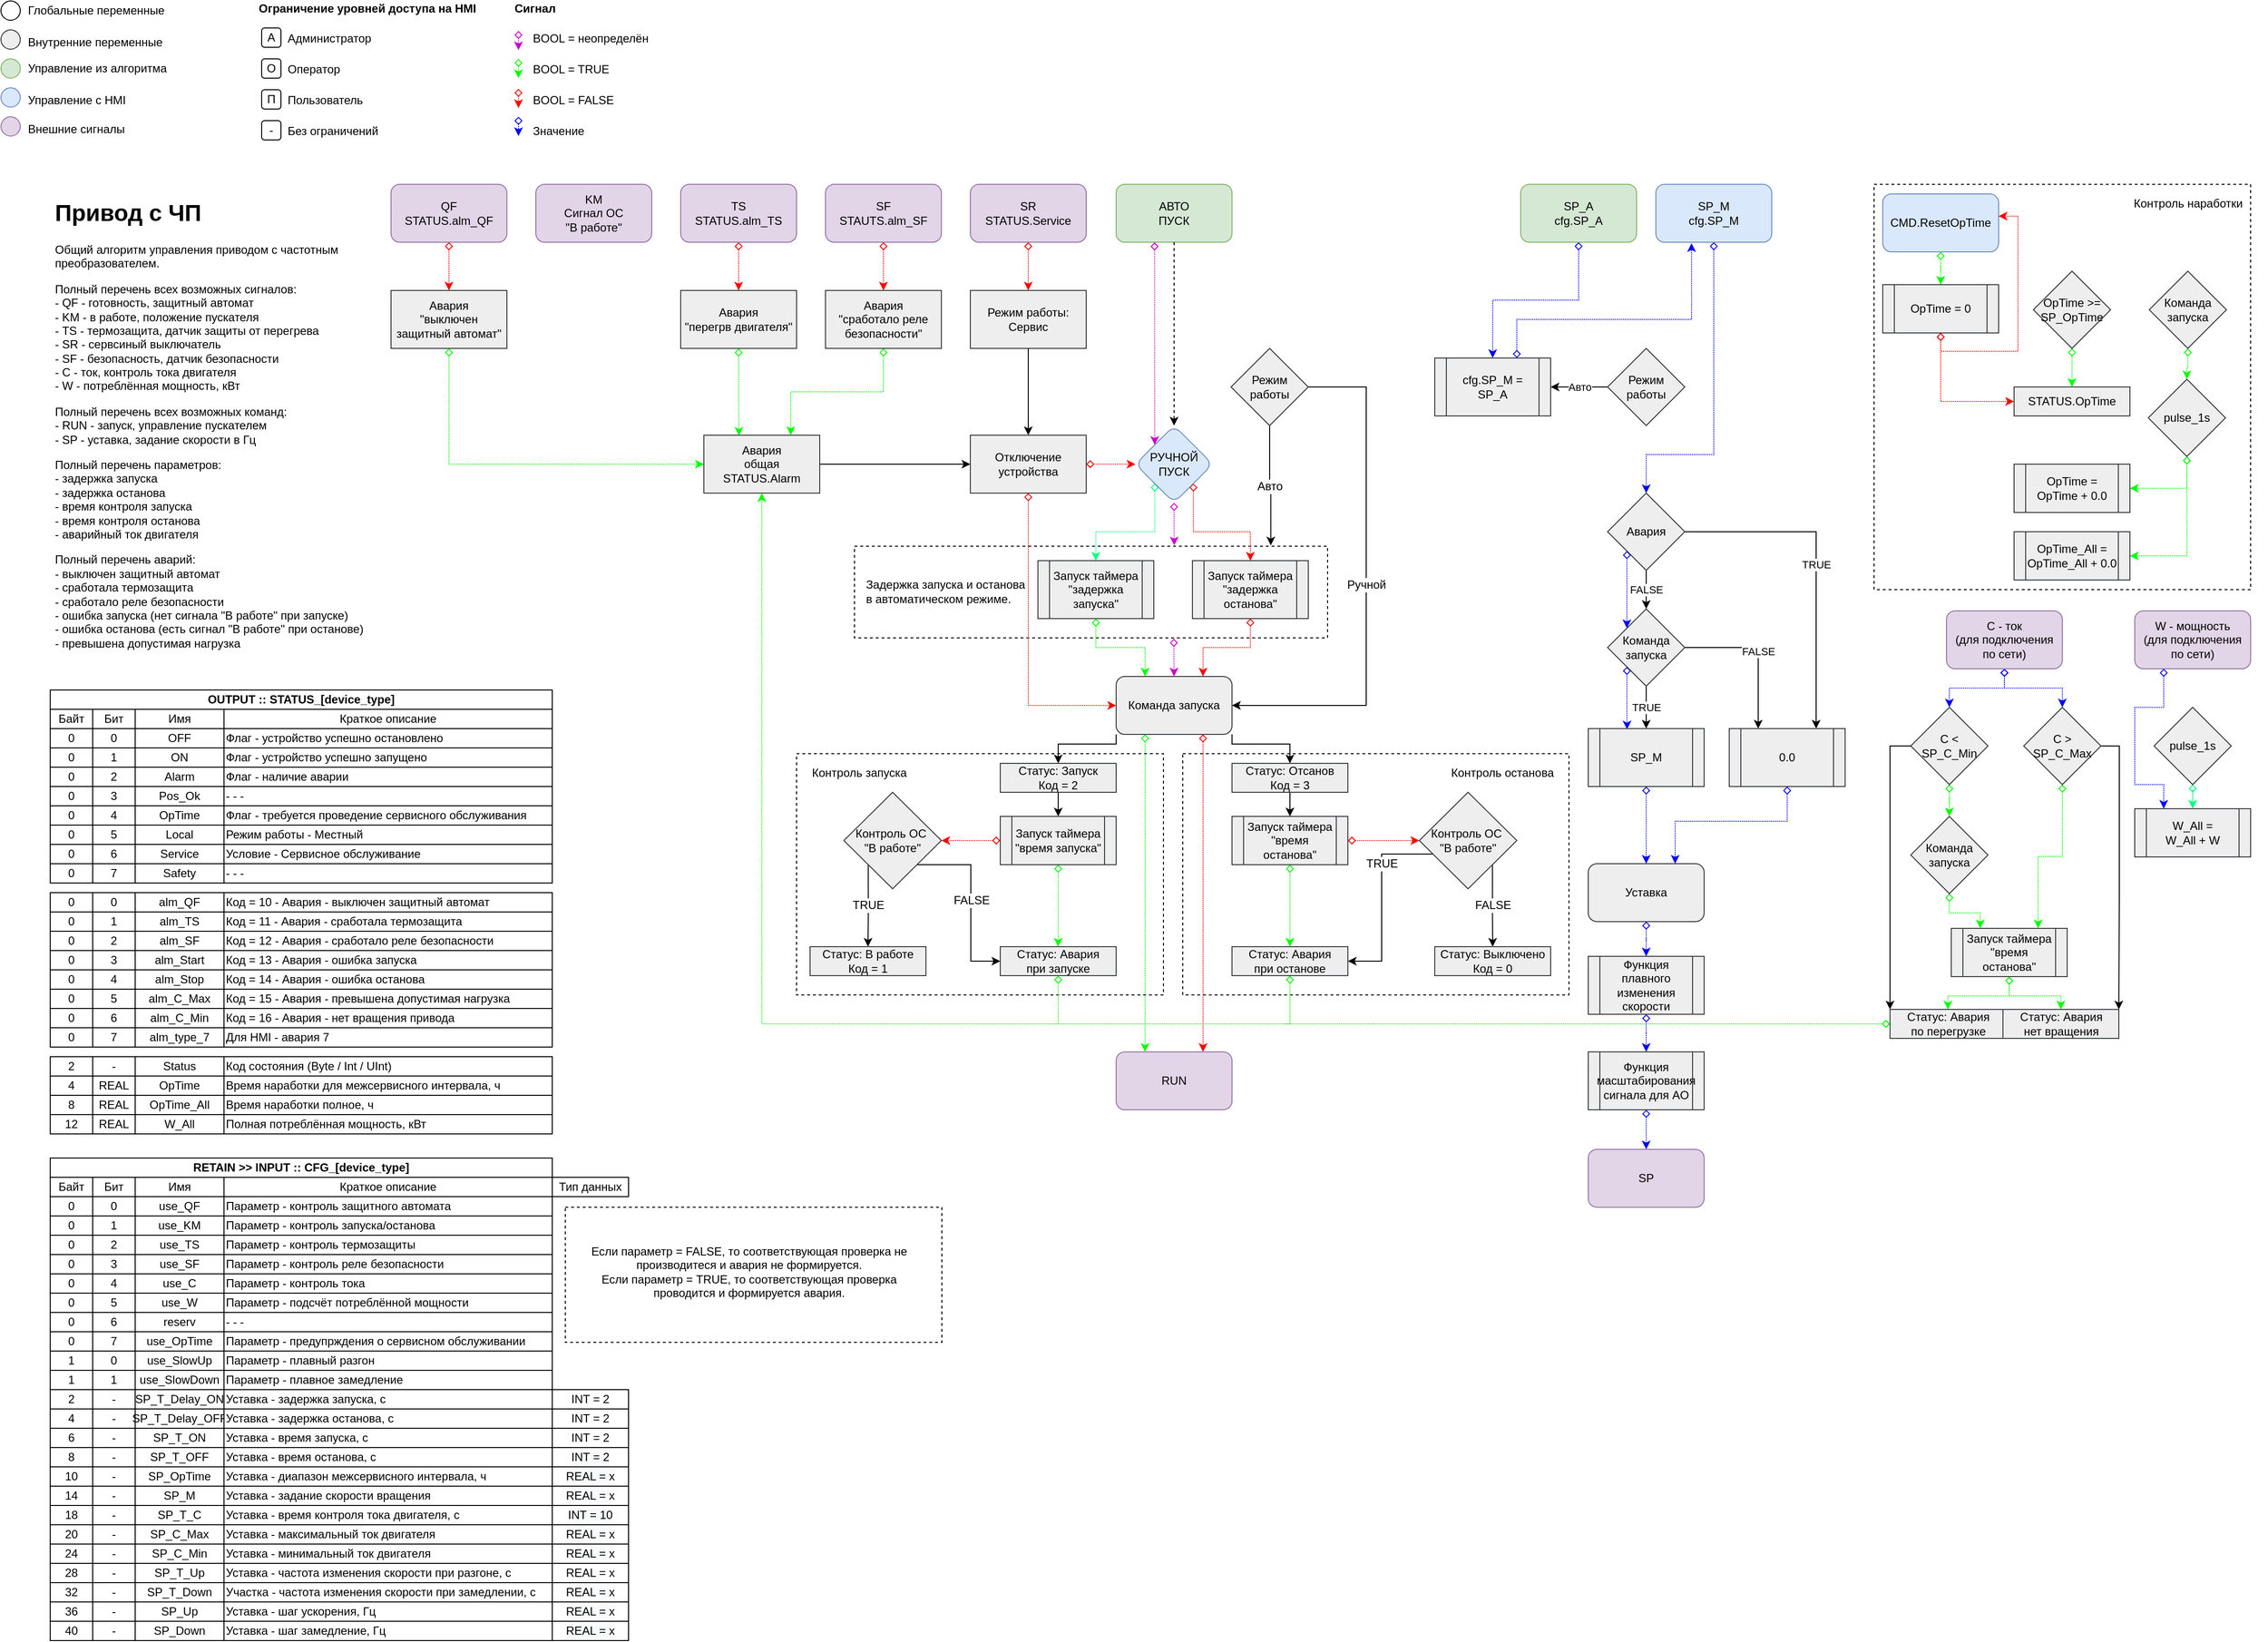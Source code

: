 <mxfile version="16.1.2" type="device" pages="2"><diagram id="XPelGg4wRcxZTiF9yWe7" name="Полная версия"><mxGraphModel dx="1778" dy="1071" grid="1" gridSize="10" guides="1" tooltips="1" connect="1" arrows="1" fold="1" page="1" pageScale="1" pageWidth="827" pageHeight="1169" math="0" shadow="0"><root><mxCell id="0"/><mxCell id="1" parent="0"/><mxCell id="jeUSKwJL3yO45lIX9sGe-63" value="" style="rounded=0;whiteSpace=wrap;html=1;fillColor=none;dashed=1;strokeColor=#000000;" vertex="1" parent="1"><mxGeometry x="1950" y="200" width="390" height="420" as="geometry"/></mxCell><mxCell id="7KJ5uQP_tp7rz22m3LuT-80" style="edgeStyle=orthogonalEdgeStyle;rounded=0;orthogonalLoop=1;jettySize=auto;html=1;entryX=0.5;entryY=0;entryDx=0;entryDy=0;fontSize=12;startArrow=diamond;startFill=0;strokeColor=#CC00CC;exitX=0.675;exitY=1.009;exitDx=0;exitDy=0;exitPerimeter=0;dashed=1;dashPattern=1 1;" parent="1" source="7KJ5uQP_tp7rz22m3LuT-67" target="7KJ5uQP_tp7rz22m3LuT-76" edge="1"><mxGeometry relative="1" as="geometry"/></mxCell><mxCell id="7KJ5uQP_tp7rz22m3LuT-67" value="" style="rounded=0;whiteSpace=wrap;html=1;fillColor=none;dashed=1;strokeColor=#000000;" parent="1" vertex="1"><mxGeometry x="894" y="575" width="490" height="95" as="geometry"/></mxCell><mxCell id="7KJ5uQP_tp7rz22m3LuT-2" value="" style="ellipse;whiteSpace=wrap;html=1;rounded=1;shadow=0;glass=0;labelBackgroundColor=#FFFFFF;labelBorderColor=none;sketch=0;" parent="1" vertex="1"><mxGeometry x="10" y="10" width="20" height="20" as="geometry"/></mxCell><mxCell id="7KJ5uQP_tp7rz22m3LuT-3" value="" style="ellipse;whiteSpace=wrap;html=1;rounded=1;shadow=0;glass=0;labelBackgroundColor=#FFFFFF;labelBorderColor=none;sketch=0;fillColor=#eeeeee;strokeColor=#36393d;" parent="1" vertex="1"><mxGeometry x="10" y="40" width="20" height="20" as="geometry"/></mxCell><mxCell id="7KJ5uQP_tp7rz22m3LuT-4" value="" style="ellipse;whiteSpace=wrap;html=1;rounded=1;shadow=0;glass=0;labelBackgroundColor=#FFFFFF;labelBorderColor=none;sketch=0;fillColor=#d5e8d4;strokeColor=#82b366;" parent="1" vertex="1"><mxGeometry x="10" y="70" width="20" height="20" as="geometry"/></mxCell><mxCell id="7KJ5uQP_tp7rz22m3LuT-5" value="" style="ellipse;whiteSpace=wrap;html=1;rounded=1;shadow=0;glass=0;labelBackgroundColor=#FFFFFF;labelBorderColor=none;sketch=0;fillColor=#dae8fc;strokeColor=#6c8ebf;" parent="1" vertex="1"><mxGeometry x="10" y="100" width="20" height="20" as="geometry"/></mxCell><mxCell id="7KJ5uQP_tp7rz22m3LuT-6" value="" style="ellipse;whiteSpace=wrap;html=1;rounded=1;shadow=0;glass=0;labelBackgroundColor=#FFFFFF;labelBorderColor=none;sketch=0;fillColor=#e1d5e7;strokeColor=#9673a6;" parent="1" vertex="1"><mxGeometry x="10" y="130" width="20" height="20" as="geometry"/></mxCell><mxCell id="7KJ5uQP_tp7rz22m3LuT-7" value="Глобальные переменные" style="text;html=1;strokeColor=none;fillColor=none;align=left;verticalAlign=middle;whiteSpace=wrap;rounded=0;shadow=0;glass=0;labelBackgroundColor=#FFFFFF;labelBorderColor=none;sketch=0;" parent="1" vertex="1"><mxGeometry x="36" y="12.5" width="150" height="15" as="geometry"/></mxCell><mxCell id="7KJ5uQP_tp7rz22m3LuT-8" value="Внутренние переменные" style="text;html=1;strokeColor=none;fillColor=none;align=left;verticalAlign=middle;whiteSpace=wrap;rounded=0;shadow=0;glass=0;labelBackgroundColor=#FFFFFF;labelBorderColor=none;sketch=0;" parent="1" vertex="1"><mxGeometry x="36" y="45" width="150" height="15" as="geometry"/></mxCell><mxCell id="7KJ5uQP_tp7rz22m3LuT-9" value="Управление из алгоритма" style="text;html=1;strokeColor=none;fillColor=none;align=left;verticalAlign=middle;whiteSpace=wrap;rounded=0;shadow=0;glass=0;labelBackgroundColor=#FFFFFF;labelBorderColor=none;sketch=0;" parent="1" vertex="1"><mxGeometry x="36" y="72.5" width="254" height="15" as="geometry"/></mxCell><mxCell id="7KJ5uQP_tp7rz22m3LuT-10" value="Управление с HMI" style="text;html=1;strokeColor=none;fillColor=none;align=left;verticalAlign=middle;whiteSpace=wrap;rounded=0;shadow=0;glass=0;labelBackgroundColor=#FFFFFF;labelBorderColor=none;sketch=0;" parent="1" vertex="1"><mxGeometry x="36" y="105" width="150" height="15" as="geometry"/></mxCell><mxCell id="7KJ5uQP_tp7rz22m3LuT-11" value="Внешние сигналы" style="text;html=1;strokeColor=none;fillColor=none;align=left;verticalAlign=middle;whiteSpace=wrap;rounded=0;shadow=0;glass=0;labelBackgroundColor=#FFFFFF;labelBorderColor=none;sketch=0;" parent="1" vertex="1"><mxGeometry x="36" y="135" width="150" height="15" as="geometry"/></mxCell><mxCell id="7KJ5uQP_tp7rz22m3LuT-12" value="A" style="text;html=1;strokeColor=default;fillColor=default;align=center;verticalAlign=middle;whiteSpace=wrap;rounded=1;" parent="1" vertex="1"><mxGeometry x="280" y="38" width="20" height="20" as="geometry"/></mxCell><mxCell id="7KJ5uQP_tp7rz22m3LuT-13" value="O" style="text;html=1;strokeColor=default;fillColor=default;align=center;verticalAlign=middle;whiteSpace=wrap;rounded=1;" parent="1" vertex="1"><mxGeometry x="280" y="70" width="20" height="20" as="geometry"/></mxCell><mxCell id="7KJ5uQP_tp7rz22m3LuT-14" value="Администратор" style="text;html=1;strokeColor=none;fillColor=none;align=left;verticalAlign=middle;whiteSpace=wrap;rounded=0;shadow=0;glass=0;labelBackgroundColor=#FFFFFF;labelBorderColor=none;sketch=0;" parent="1" vertex="1"><mxGeometry x="305" y="41" width="150" height="15" as="geometry"/></mxCell><mxCell id="7KJ5uQP_tp7rz22m3LuT-15" value="Оператор" style="text;html=1;strokeColor=none;fillColor=none;align=left;verticalAlign=middle;whiteSpace=wrap;rounded=0;shadow=0;glass=0;labelBackgroundColor=#FFFFFF;labelBorderColor=none;sketch=0;" parent="1" vertex="1"><mxGeometry x="305" y="73" width="150" height="15" as="geometry"/></mxCell><mxCell id="7KJ5uQP_tp7rz22m3LuT-16" value="П" style="text;html=1;strokeColor=default;fillColor=default;align=center;verticalAlign=middle;whiteSpace=wrap;rounded=1;" parent="1" vertex="1"><mxGeometry x="280" y="102" width="20" height="20" as="geometry"/></mxCell><mxCell id="7KJ5uQP_tp7rz22m3LuT-17" value="Пользователь" style="text;html=1;strokeColor=none;fillColor=none;align=left;verticalAlign=middle;whiteSpace=wrap;rounded=0;shadow=0;glass=0;labelBackgroundColor=#FFFFFF;labelBorderColor=none;sketch=0;" parent="1" vertex="1"><mxGeometry x="305" y="105.5" width="150" height="15" as="geometry"/></mxCell><mxCell id="7KJ5uQP_tp7rz22m3LuT-18" value="&lt;b&gt;Ограничение уровней доступа на HMI&lt;/b&gt;" style="text;html=1;strokeColor=none;fillColor=none;align=left;verticalAlign=middle;whiteSpace=wrap;rounded=0;shadow=0;glass=0;labelBackgroundColor=#FFFFFF;labelBorderColor=none;sketch=0;" parent="1" vertex="1"><mxGeometry x="275" y="10" width="235" height="15" as="geometry"/></mxCell><mxCell id="7KJ5uQP_tp7rz22m3LuT-19" value="-" style="text;html=1;strokeColor=default;fillColor=default;align=center;verticalAlign=middle;whiteSpace=wrap;rounded=1;" parent="1" vertex="1"><mxGeometry x="280" y="134" width="20" height="20" as="geometry"/></mxCell><mxCell id="7KJ5uQP_tp7rz22m3LuT-20" value="Без ограничений" style="text;html=1;strokeColor=none;fillColor=none;align=left;verticalAlign=middle;whiteSpace=wrap;rounded=0;shadow=0;glass=0;labelBackgroundColor=#FFFFFF;labelBorderColor=none;sketch=0;" parent="1" vertex="1"><mxGeometry x="305" y="137.5" width="150" height="15" as="geometry"/></mxCell><mxCell id="7KJ5uQP_tp7rz22m3LuT-21" value="&lt;h1&gt;Привод с ЧП&lt;/h1&gt;&lt;p&gt;Общий алгоритм управления приводом с частотным преобразователем.&lt;/p&gt;&lt;p&gt;Полный перечень всех возможных сигналов:&lt;br&gt;- QF - готовность, защитный автомат&lt;br&gt;- KM - в работе, положение пускателя&lt;br&gt;- TS - термозащита, датчик защиты от перегрева&lt;br&gt;- SR - сервсиный выключатель&lt;br&gt;- SF - безопасность, датчик безопасности&lt;br&gt;- C - ток, контроль тока двигателя&lt;br&gt;- W - потреблённая мощность, кВт&lt;/p&gt;&lt;p&gt;Полный перечень всех возможных команд:&lt;br&gt;- RUN - запуск, управление пускателем&lt;br&gt;- SP - уставка, задание скорости в Гц&lt;/p&gt;&lt;p&gt;Полный перечень параметров:&lt;br&gt;- задержка запуска&lt;br&gt;- задержка останова&lt;br&gt;- время контроля запуска&lt;br&gt;- время контроля останова&lt;br&gt;- аварийный ток двигателя&lt;/p&gt;&lt;p&gt;Полный перечень аварий:&lt;br&gt;- выключен защитный автомат&lt;br&gt;- сработала термозащита&lt;br&gt;- сработало реле безопасности&lt;br&gt;- ошибка запуска (нет сигнала &quot;В работе&quot; при запуске)&lt;br&gt;- ошибка останова (есть сигнал &quot;В работе&quot; при останове)&lt;br&gt;- превышена допустимая нагрузка&lt;/p&gt;" style="text;html=1;strokeColor=none;fillColor=none;spacing=5;spacingTop=-20;whiteSpace=wrap;overflow=hidden;rounded=0;shadow=0;glass=0;sketch=0;" parent="1" vertex="1"><mxGeometry x="61" y="210" width="329" height="480" as="geometry"/></mxCell><mxCell id="7KJ5uQP_tp7rz22m3LuT-22" value="&lt;b&gt;Сигнал&lt;br&gt;&lt;/b&gt;" style="text;html=1;strokeColor=none;fillColor=none;align=left;verticalAlign=middle;whiteSpace=wrap;rounded=0;shadow=0;glass=0;labelBackgroundColor=#FFFFFF;labelBorderColor=none;sketch=0;" parent="1" vertex="1"><mxGeometry x="540" y="10" width="160" height="15" as="geometry"/></mxCell><mxCell id="7KJ5uQP_tp7rz22m3LuT-23" style="edgeStyle=orthogonalEdgeStyle;rounded=0;orthogonalLoop=1;jettySize=auto;html=1;dashed=1;dashPattern=1 1;strokeColor=#CC00CC;startArrow=diamond;startFill=0;" parent="1" edge="1"><mxGeometry relative="1" as="geometry"><mxPoint x="546" y="41" as="sourcePoint"/><mxPoint x="546" y="61" as="targetPoint"/></mxGeometry></mxCell><mxCell id="7KJ5uQP_tp7rz22m3LuT-24" style="edgeStyle=orthogonalEdgeStyle;rounded=0;orthogonalLoop=1;jettySize=auto;html=1;dashed=1;dashPattern=1 1;strokeColor=#00FF00;startArrow=diamond;startFill=0;" parent="1" edge="1"><mxGeometry relative="1" as="geometry"><mxPoint x="546" y="70" as="sourcePoint"/><mxPoint x="546" y="90" as="targetPoint"/></mxGeometry></mxCell><mxCell id="7KJ5uQP_tp7rz22m3LuT-25" value="BOOL = неопределён" style="text;html=1;strokeColor=none;fillColor=none;align=left;verticalAlign=middle;whiteSpace=wrap;rounded=0;shadow=0;glass=0;labelBackgroundColor=#FFFFFF;labelBorderColor=none;sketch=0;" parent="1" vertex="1"><mxGeometry x="559" y="41" width="150" height="15" as="geometry"/></mxCell><mxCell id="7KJ5uQP_tp7rz22m3LuT-26" value="BOOL = TRUE" style="text;html=1;strokeColor=none;fillColor=none;align=left;verticalAlign=middle;whiteSpace=wrap;rounded=0;shadow=0;glass=0;labelBackgroundColor=#FFFFFF;labelBorderColor=none;sketch=0;" parent="1" vertex="1"><mxGeometry x="559" y="73" width="150" height="15" as="geometry"/></mxCell><mxCell id="7KJ5uQP_tp7rz22m3LuT-27" value="BOOL = FALSE" style="text;html=1;strokeColor=none;fillColor=none;align=left;verticalAlign=middle;whiteSpace=wrap;rounded=0;shadow=0;glass=0;labelBackgroundColor=#FFFFFF;labelBorderColor=none;sketch=0;" parent="1" vertex="1"><mxGeometry x="559" y="105.5" width="150" height="15" as="geometry"/></mxCell><mxCell id="7KJ5uQP_tp7rz22m3LuT-28" value="Значение" style="text;html=1;strokeColor=none;fillColor=none;align=left;verticalAlign=middle;whiteSpace=wrap;rounded=0;shadow=0;glass=0;labelBackgroundColor=#FFFFFF;labelBorderColor=none;sketch=0;" parent="1" vertex="1"><mxGeometry x="559" y="137.5" width="150" height="15" as="geometry"/></mxCell><mxCell id="7KJ5uQP_tp7rz22m3LuT-29" style="edgeStyle=orthogonalEdgeStyle;rounded=0;orthogonalLoop=1;jettySize=auto;html=1;dashed=1;dashPattern=1 1;strokeColor=#FF0000;startArrow=diamond;startFill=0;" parent="1" edge="1"><mxGeometry relative="1" as="geometry"><mxPoint x="546" y="101" as="sourcePoint"/><mxPoint x="546" y="121" as="targetPoint"/></mxGeometry></mxCell><mxCell id="7KJ5uQP_tp7rz22m3LuT-30" style="edgeStyle=orthogonalEdgeStyle;rounded=0;orthogonalLoop=1;jettySize=auto;html=1;dashed=1;dashPattern=1 1;strokeColor=#0000FF;startArrow=diamond;startFill=0;" parent="1" edge="1"><mxGeometry relative="1" as="geometry"><mxPoint x="546" y="130" as="sourcePoint"/><mxPoint x="546" y="150.0" as="targetPoint"/></mxGeometry></mxCell><mxCell id="7KJ5uQP_tp7rz22m3LuT-46" value="" style="edgeStyle=orthogonalEdgeStyle;rounded=0;orthogonalLoop=1;jettySize=auto;html=1;exitX=0.75;exitY=1;exitDx=0;exitDy=0;entryX=0.75;entryY=0;entryDx=0;entryDy=0;fontSize=12;startArrow=diamond;startFill=0;dashed=1;dashPattern=1 1;strokeColor=#FF0000;" parent="1" edge="1"><mxGeometry relative="1" as="geometry"><mxPoint x="474" y="260" as="sourcePoint"/><mxPoint x="474" y="310" as="targetPoint"/></mxGeometry></mxCell><mxCell id="7KJ5uQP_tp7rz22m3LuT-31" value="QF&lt;br&gt;STATUS.alm_QF" style="rounded=1;whiteSpace=wrap;html=1;fontSize=12;fillColor=#e1d5e7;strokeColor=#9673a6;" parent="1" vertex="1"><mxGeometry x="414" y="200" width="120" height="60" as="geometry"/></mxCell><mxCell id="7KJ5uQP_tp7rz22m3LuT-32" value="KM&lt;br&gt;Сигнал ОС&lt;br&gt;&quot;В работе&quot;" style="rounded=1;whiteSpace=wrap;html=1;fontSize=12;fillColor=#e1d5e7;strokeColor=#9673a6;" parent="1" vertex="1"><mxGeometry x="564" y="200" width="120" height="60" as="geometry"/></mxCell><mxCell id="7KJ5uQP_tp7rz22m3LuT-47" style="edgeStyle=orthogonalEdgeStyle;rounded=0;orthogonalLoop=1;jettySize=auto;html=1;exitX=0.75;exitY=1;exitDx=0;exitDy=0;entryX=0.75;entryY=0;entryDx=0;entryDy=0;dashed=1;dashPattern=1 1;fontSize=12;startArrow=diamond;startFill=0;strokeColor=#FF0000;" parent="1" edge="1"><mxGeometry relative="1" as="geometry"><mxPoint x="774" y="260" as="sourcePoint"/><mxPoint x="774" y="310" as="targetPoint"/></mxGeometry></mxCell><mxCell id="7KJ5uQP_tp7rz22m3LuT-33" value="TS&lt;br&gt;STATUS.alm_TS" style="rounded=1;whiteSpace=wrap;html=1;fontSize=12;fillColor=#e1d5e7;strokeColor=#9673a6;" parent="1" vertex="1"><mxGeometry x="714" y="200" width="120" height="60" as="geometry"/></mxCell><mxCell id="7KJ5uQP_tp7rz22m3LuT-34" value="SR&lt;br&gt;STATUS.Service" style="rounded=1;whiteSpace=wrap;html=1;fontSize=12;fillColor=#e1d5e7;strokeColor=#9673a6;" parent="1" vertex="1"><mxGeometry x="1014" y="200" width="120" height="60" as="geometry"/></mxCell><mxCell id="7KJ5uQP_tp7rz22m3LuT-49" style="edgeStyle=orthogonalEdgeStyle;rounded=0;orthogonalLoop=1;jettySize=auto;html=1;exitX=0.75;exitY=1;exitDx=0;exitDy=0;entryX=0.75;entryY=0;entryDx=0;entryDy=0;dashed=1;dashPattern=1 1;fontSize=12;startArrow=diamond;startFill=0;strokeColor=#FF0000;" parent="1" edge="1"><mxGeometry relative="1" as="geometry"><mxPoint x="924" y="260" as="sourcePoint"/><mxPoint x="924" y="310" as="targetPoint"/></mxGeometry></mxCell><mxCell id="7KJ5uQP_tp7rz22m3LuT-35" value="SF&lt;br&gt;STAUTS.alm_SF" style="rounded=1;whiteSpace=wrap;html=1;fontSize=12;fillColor=#e1d5e7;strokeColor=#9673a6;" parent="1" vertex="1"><mxGeometry x="864" y="200" width="120" height="60" as="geometry"/></mxCell><mxCell id="7KJ5uQP_tp7rz22m3LuT-36" value="АВТО&lt;br&gt;ПУСК" style="rounded=1;whiteSpace=wrap;html=1;fontSize=12;fillColor=#d5e8d4;strokeColor=#82b366;" parent="1" vertex="1"><mxGeometry x="1165" y="200" width="120" height="60" as="geometry"/></mxCell><mxCell id="7KJ5uQP_tp7rz22m3LuT-229" style="edgeStyle=orthogonalEdgeStyle;rounded=0;orthogonalLoop=1;jettySize=auto;html=1;entryX=0.303;entryY=0.009;entryDx=0;entryDy=0;entryPerimeter=0;dashed=1;dashPattern=1 1;fontSize=12;startArrow=diamond;startFill=0;endArrow=classic;endFill=1;strokeColor=#00FF00;" parent="1" source="7KJ5uQP_tp7rz22m3LuT-37" target="7KJ5uQP_tp7rz22m3LuT-45" edge="1"><mxGeometry relative="1" as="geometry"/></mxCell><mxCell id="7KJ5uQP_tp7rz22m3LuT-37" value="Авария&lt;br&gt;&quot;перегрв двигателя&quot;" style="rounded=0;whiteSpace=wrap;html=1;fontSize=12;fillColor=#eeeeee;strokeColor=#36393d;" parent="1" vertex="1"><mxGeometry x="714" y="310" width="120" height="60" as="geometry"/></mxCell><mxCell id="7KJ5uQP_tp7rz22m3LuT-234" style="edgeStyle=orthogonalEdgeStyle;rounded=0;orthogonalLoop=1;jettySize=auto;html=1;entryX=0.5;entryY=0;entryDx=0;entryDy=0;fontSize=12;startArrow=none;startFill=0;endArrow=classic;endFill=1;strokeColor=#000000;fillColor=#eeeeee;" parent="1" source="7KJ5uQP_tp7rz22m3LuT-38" edge="1"><mxGeometry relative="1" as="geometry"><mxPoint x="1074" y="460" as="targetPoint"/></mxGeometry></mxCell><mxCell id="7KJ5uQP_tp7rz22m3LuT-38" value="Режим работы: Сервис" style="rounded=0;whiteSpace=wrap;html=1;fontSize=12;fillColor=#eeeeee;strokeColor=#36393d;" parent="1" vertex="1"><mxGeometry x="1014" y="310" width="120" height="60" as="geometry"/></mxCell><mxCell id="7KJ5uQP_tp7rz22m3LuT-228" style="edgeStyle=orthogonalEdgeStyle;rounded=0;orthogonalLoop=1;jettySize=auto;html=1;entryX=0.75;entryY=0;entryDx=0;entryDy=0;fontSize=12;startArrow=diamond;startFill=0;endArrow=classic;endFill=1;strokeColor=#00FF00;dashed=1;dashPattern=1 1;exitX=0.5;exitY=1;exitDx=0;exitDy=0;" parent="1" source="7KJ5uQP_tp7rz22m3LuT-39" target="7KJ5uQP_tp7rz22m3LuT-45" edge="1"><mxGeometry relative="1" as="geometry"/></mxCell><mxCell id="7KJ5uQP_tp7rz22m3LuT-39" value="Авария&lt;br&gt;&quot;сработало реле безопасности&quot;" style="rounded=0;whiteSpace=wrap;html=1;fontSize=12;fillColor=#eeeeee;strokeColor=#36393d;" parent="1" vertex="1"><mxGeometry x="864" y="310" width="120" height="60" as="geometry"/></mxCell><mxCell id="7KJ5uQP_tp7rz22m3LuT-50" style="edgeStyle=orthogonalEdgeStyle;rounded=0;orthogonalLoop=1;jettySize=auto;html=1;entryX=0;entryY=0.5;entryDx=0;entryDy=0;dashed=1;dashPattern=1 1;fontSize=12;startArrow=diamond;startFill=0;strokeColor=#00FF00;" parent="1" source="7KJ5uQP_tp7rz22m3LuT-40" target="7KJ5uQP_tp7rz22m3LuT-45" edge="1"><mxGeometry relative="1" as="geometry"><Array as="points"><mxPoint x="474" y="490"/></Array></mxGeometry></mxCell><mxCell id="7KJ5uQP_tp7rz22m3LuT-40" value="Авария&lt;br&gt;&quot;выключен защитный автомат&quot;" style="rounded=0;whiteSpace=wrap;html=1;fontSize=12;fillColor=#eeeeee;strokeColor=#36393d;" parent="1" vertex="1"><mxGeometry x="414" y="310" width="120" height="60" as="geometry"/></mxCell><mxCell id="7KJ5uQP_tp7rz22m3LuT-233" style="edgeStyle=orthogonalEdgeStyle;rounded=0;orthogonalLoop=1;jettySize=auto;html=1;fontSize=12;startArrow=none;startFill=0;endArrow=classic;endFill=1;strokeColor=#000000;entryX=0;entryY=0.5;entryDx=0;entryDy=0;" parent="1" source="7KJ5uQP_tp7rz22m3LuT-45" target="7KJ5uQP_tp7rz22m3LuT-244" edge="1"><mxGeometry relative="1" as="geometry"><mxPoint x="1030" y="490" as="targetPoint"/></mxGeometry></mxCell><mxCell id="7KJ5uQP_tp7rz22m3LuT-45" value="Авария&lt;br&gt;общая&lt;br&gt;STATUS.Alarm" style="rounded=0;whiteSpace=wrap;html=1;fontSize=12;fillColor=#eeeeee;strokeColor=#36393d;" parent="1" vertex="1"><mxGeometry x="738" y="460" width="120" height="60" as="geometry"/></mxCell><mxCell id="7KJ5uQP_tp7rz22m3LuT-69" style="edgeStyle=orthogonalEdgeStyle;rounded=0;orthogonalLoop=1;jettySize=auto;html=1;exitX=0.5;exitY=1;exitDx=0;exitDy=0;fontSize=12;startArrow=diamond;startFill=0;strokeColor=#CC00CC;dashed=1;dashPattern=1 1;entryX=0.676;entryY=-0.009;entryDx=0;entryDy=0;entryPerimeter=0;" parent="1" source="7KJ5uQP_tp7rz22m3LuT-56" target="7KJ5uQP_tp7rz22m3LuT-67" edge="1"><mxGeometry relative="1" as="geometry"/></mxCell><mxCell id="7KJ5uQP_tp7rz22m3LuT-74" style="edgeStyle=orthogonalEdgeStyle;rounded=0;orthogonalLoop=1;jettySize=auto;html=1;exitX=0;exitY=1;exitDx=0;exitDy=0;entryX=0.5;entryY=0;entryDx=0;entryDy=0;fontSize=12;startArrow=diamond;startFill=0;strokeColor=#00FF80;dashed=1;dashPattern=1 1;" parent="1" source="7KJ5uQP_tp7rz22m3LuT-56" target="7KJ5uQP_tp7rz22m3LuT-66" edge="1"><mxGeometry relative="1" as="geometry"/></mxCell><mxCell id="7KJ5uQP_tp7rz22m3LuT-75" style="edgeStyle=orthogonalEdgeStyle;rounded=0;orthogonalLoop=1;jettySize=auto;html=1;exitX=1;exitY=1;exitDx=0;exitDy=0;entryX=0.5;entryY=0;entryDx=0;entryDy=0;dashed=1;dashPattern=1 1;fontSize=12;startArrow=diamond;startFill=0;strokeColor=#FF0000;" parent="1" source="7KJ5uQP_tp7rz22m3LuT-56" target="7KJ5uQP_tp7rz22m3LuT-65" edge="1"><mxGeometry relative="1" as="geometry"/></mxCell><mxCell id="7KJ5uQP_tp7rz22m3LuT-56" value="РУЧНОЙ&lt;br&gt;ПУСК" style="rhombus;whiteSpace=wrap;html=1;rounded=1;shadow=0;glass=0;sketch=0;fillColor=#dae8fc;strokeColor=#6c8ebf;" parent="1" vertex="1"><mxGeometry x="1185" y="450" width="80" height="80" as="geometry"/></mxCell><mxCell id="7KJ5uQP_tp7rz22m3LuT-57" style="edgeStyle=orthogonalEdgeStyle;rounded=0;orthogonalLoop=1;jettySize=auto;html=1;entryX=0.5;entryY=0;entryDx=0;entryDy=0;dashed=1;exitX=0.5;exitY=1;exitDx=0;exitDy=0;" parent="1" source="7KJ5uQP_tp7rz22m3LuT-36" target="7KJ5uQP_tp7rz22m3LuT-56" edge="1"><mxGeometry relative="1" as="geometry"><mxPoint x="1225" y="400" as="sourcePoint"/></mxGeometry></mxCell><mxCell id="7KJ5uQP_tp7rz22m3LuT-58" style="edgeStyle=orthogonalEdgeStyle;rounded=0;orthogonalLoop=1;jettySize=auto;html=1;exitX=0.332;exitY=1.003;exitDx=0;exitDy=0;entryX=0;entryY=0;entryDx=0;entryDy=0;dashed=1;dashPattern=1 1;strokeColor=#CC00CC;startArrow=diamond;startFill=0;exitPerimeter=0;" parent="1" source="7KJ5uQP_tp7rz22m3LuT-36" target="7KJ5uQP_tp7rz22m3LuT-56" edge="1"><mxGeometry relative="1" as="geometry"><mxPoint x="1205" y="380" as="sourcePoint"/></mxGeometry></mxCell><mxCell id="7KJ5uQP_tp7rz22m3LuT-73" value="Авто" style="edgeStyle=orthogonalEdgeStyle;rounded=0;orthogonalLoop=1;jettySize=auto;html=1;entryX=0.88;entryY=-0.009;entryDx=0;entryDy=0;entryPerimeter=0;fontSize=12;startArrow=none;startFill=0;strokeColor=#000000;" parent="1" source="7KJ5uQP_tp7rz22m3LuT-62" target="7KJ5uQP_tp7rz22m3LuT-67" edge="1"><mxGeometry relative="1" as="geometry"/></mxCell><mxCell id="7KJ5uQP_tp7rz22m3LuT-77" value="Ручной" style="edgeStyle=orthogonalEdgeStyle;rounded=0;orthogonalLoop=1;jettySize=auto;html=1;entryX=1;entryY=0.5;entryDx=0;entryDy=0;fontSize=12;startArrow=none;startFill=0;strokeColor=#000000;exitX=1;exitY=0.5;exitDx=0;exitDy=0;" parent="1" source="7KJ5uQP_tp7rz22m3LuT-62" target="7KJ5uQP_tp7rz22m3LuT-76" edge="1"><mxGeometry relative="1" as="geometry"><Array as="points"><mxPoint x="1424" y="410"/><mxPoint x="1424" y="740"/></Array></mxGeometry></mxCell><mxCell id="7KJ5uQP_tp7rz22m3LuT-62" value="Режим работы" style="rhombus;whiteSpace=wrap;html=1;fontSize=12;fillColor=#eeeeee;strokeColor=#36393d;" parent="1" vertex="1"><mxGeometry x="1284" y="370" width="80" height="80" as="geometry"/></mxCell><mxCell id="7KJ5uQP_tp7rz22m3LuT-82" style="edgeStyle=orthogonalEdgeStyle;rounded=0;orthogonalLoop=1;jettySize=auto;html=1;entryX=0.75;entryY=0;entryDx=0;entryDy=0;dashed=1;dashPattern=1 1;fontSize=12;startArrow=diamond;startFill=0;strokeColor=#FF0000;" parent="1" source="7KJ5uQP_tp7rz22m3LuT-65" target="7KJ5uQP_tp7rz22m3LuT-76" edge="1"><mxGeometry relative="1" as="geometry"/></mxCell><mxCell id="7KJ5uQP_tp7rz22m3LuT-65" value="Запуск таймера&lt;br&gt;&quot;задержка останова&quot;" style="shape=process;whiteSpace=wrap;html=1;backgroundOutline=1;fontSize=12;fillColor=#eeeeee;strokeColor=#36393d;" parent="1" vertex="1"><mxGeometry x="1244" y="590" width="120" height="60" as="geometry"/></mxCell><mxCell id="7KJ5uQP_tp7rz22m3LuT-81" style="edgeStyle=orthogonalEdgeStyle;rounded=0;orthogonalLoop=1;jettySize=auto;html=1;entryX=0.25;entryY=0;entryDx=0;entryDy=0;dashed=1;dashPattern=1 1;fontSize=12;startArrow=diamond;startFill=0;strokeColor=#00FF00;" parent="1" source="7KJ5uQP_tp7rz22m3LuT-66" target="7KJ5uQP_tp7rz22m3LuT-76" edge="1"><mxGeometry relative="1" as="geometry"/></mxCell><mxCell id="7KJ5uQP_tp7rz22m3LuT-66" value="Запуск таймера&lt;br&gt;&quot;задержка запуска&quot;" style="shape=process;whiteSpace=wrap;html=1;backgroundOutline=1;fontSize=12;fillColor=#eeeeee;strokeColor=#36393d;" parent="1" vertex="1"><mxGeometry x="1084" y="590" width="120" height="60" as="geometry"/></mxCell><mxCell id="7KJ5uQP_tp7rz22m3LuT-68" value="Задержка запуска и останова&lt;br&gt;в автоматическом режиме." style="text;html=1;strokeColor=none;fillColor=none;align=left;verticalAlign=middle;whiteSpace=wrap;rounded=0;dashed=1;" parent="1" vertex="1"><mxGeometry x="904" y="602" width="210" height="40" as="geometry"/></mxCell><mxCell id="7KJ5uQP_tp7rz22m3LuT-89" style="edgeStyle=orthogonalEdgeStyle;rounded=0;orthogonalLoop=1;jettySize=auto;html=1;exitX=0.25;exitY=1;exitDx=0;exitDy=0;entryX=0.25;entryY=0;entryDx=0;entryDy=0;dashed=1;dashPattern=1 1;fontSize=12;startArrow=diamond;startFill=0;strokeColor=#00FF00;" parent="1" source="7KJ5uQP_tp7rz22m3LuT-76" target="7KJ5uQP_tp7rz22m3LuT-87" edge="1"><mxGeometry relative="1" as="geometry"/></mxCell><mxCell id="7KJ5uQP_tp7rz22m3LuT-90" style="edgeStyle=orthogonalEdgeStyle;rounded=0;orthogonalLoop=1;jettySize=auto;html=1;exitX=0.75;exitY=1;exitDx=0;exitDy=0;entryX=0.75;entryY=0;entryDx=0;entryDy=0;dashed=1;dashPattern=1 1;fontSize=12;startArrow=diamond;startFill=0;strokeColor=#FF0000;" parent="1" source="7KJ5uQP_tp7rz22m3LuT-76" target="7KJ5uQP_tp7rz22m3LuT-87" edge="1"><mxGeometry relative="1" as="geometry"/></mxCell><mxCell id="7KJ5uQP_tp7rz22m3LuT-96" style="edgeStyle=orthogonalEdgeStyle;rounded=0;orthogonalLoop=1;jettySize=auto;html=1;exitX=0;exitY=1;exitDx=0;exitDy=0;entryX=0.5;entryY=0;entryDx=0;entryDy=0;fontSize=12;startArrow=none;startFill=0;strokeColor=#000000;" parent="1" source="7KJ5uQP_tp7rz22m3LuT-76" target="7KJ5uQP_tp7rz22m3LuT-93" edge="1"><mxGeometry relative="1" as="geometry"><Array as="points"><mxPoint x="1165" y="780"/><mxPoint x="1105" y="780"/></Array></mxGeometry></mxCell><mxCell id="7KJ5uQP_tp7rz22m3LuT-226" style="edgeStyle=orthogonalEdgeStyle;rounded=0;orthogonalLoop=1;jettySize=auto;html=1;exitX=1;exitY=1;exitDx=0;exitDy=0;entryX=0.5;entryY=0;entryDx=0;entryDy=0;fontSize=12;startArrow=none;startFill=0;endArrow=classic;endFill=1;strokeColor=#000000;" parent="1" source="7KJ5uQP_tp7rz22m3LuT-76" target="7KJ5uQP_tp7rz22m3LuT-115" edge="1"><mxGeometry relative="1" as="geometry"><Array as="points"><mxPoint x="1285" y="780"/><mxPoint x="1345" y="780"/></Array></mxGeometry></mxCell><mxCell id="7KJ5uQP_tp7rz22m3LuT-76" value="Команда запуска" style="rounded=1;whiteSpace=wrap;html=1;fontSize=12;fillColor=#eeeeee;strokeColor=#36393d;" parent="1" vertex="1"><mxGeometry x="1165" y="710" width="120" height="60" as="geometry"/></mxCell><mxCell id="7KJ5uQP_tp7rz22m3LuT-83" value="" style="rounded=0;whiteSpace=wrap;html=1;fillColor=none;dashed=1;strokeColor=#000000;" parent="1" vertex="1"><mxGeometry x="834" y="790" width="380" height="250" as="geometry"/></mxCell><mxCell id="7KJ5uQP_tp7rz22m3LuT-84" value="Контроль запуска" style="text;html=1;strokeColor=none;fillColor=none;align=left;verticalAlign=middle;whiteSpace=wrap;rounded=0;dashed=1;" parent="1" vertex="1"><mxGeometry x="848" y="790" width="210" height="40" as="geometry"/></mxCell><mxCell id="7KJ5uQP_tp7rz22m3LuT-85" value="" style="rounded=0;whiteSpace=wrap;html=1;fillColor=none;dashed=1;strokeColor=#000000;" parent="1" vertex="1"><mxGeometry x="1234" y="790" width="400" height="250" as="geometry"/></mxCell><mxCell id="7KJ5uQP_tp7rz22m3LuT-86" value="Контроль останова" style="text;html=1;strokeColor=none;fillColor=none;align=left;verticalAlign=middle;whiteSpace=wrap;rounded=0;dashed=1;" parent="1" vertex="1"><mxGeometry x="1510" y="790" width="140" height="40" as="geometry"/></mxCell><mxCell id="7KJ5uQP_tp7rz22m3LuT-87" value="RUN" style="rounded=1;whiteSpace=wrap;html=1;fontSize=12;fillColor=#e1d5e7;strokeColor=#9673a6;" parent="1" vertex="1"><mxGeometry x="1165" y="1099" width="120" height="60" as="geometry"/></mxCell><mxCell id="7KJ5uQP_tp7rz22m3LuT-107" style="edgeStyle=orthogonalEdgeStyle;rounded=0;orthogonalLoop=1;jettySize=auto;html=1;entryX=1;entryY=0.5;entryDx=0;entryDy=0;fontSize=12;startArrow=diamond;startFill=0;strokeColor=#FF0000;dashed=1;dashPattern=1 1;" parent="1" source="7KJ5uQP_tp7rz22m3LuT-92" target="7KJ5uQP_tp7rz22m3LuT-94" edge="1"><mxGeometry relative="1" as="geometry"/></mxCell><mxCell id="7KJ5uQP_tp7rz22m3LuT-108" style="edgeStyle=orthogonalEdgeStyle;rounded=0;orthogonalLoop=1;jettySize=auto;html=1;entryX=0.5;entryY=0;entryDx=0;entryDy=0;dashed=1;dashPattern=1 1;fontSize=12;startArrow=diamond;startFill=0;strokeColor=#00FF00;" parent="1" source="7KJ5uQP_tp7rz22m3LuT-92" target="7KJ5uQP_tp7rz22m3LuT-102" edge="1"><mxGeometry relative="1" as="geometry"/></mxCell><mxCell id="7KJ5uQP_tp7rz22m3LuT-92" value="Запуск таймера &quot;время запуска&quot;" style="shape=process;whiteSpace=wrap;html=1;backgroundOutline=1;fontSize=12;fillColor=#eeeeee;strokeColor=#36393d;" parent="1" vertex="1"><mxGeometry x="1045" y="855" width="120" height="50" as="geometry"/></mxCell><mxCell id="7KJ5uQP_tp7rz22m3LuT-97" style="edgeStyle=orthogonalEdgeStyle;rounded=0;orthogonalLoop=1;jettySize=auto;html=1;entryX=0.5;entryY=0;entryDx=0;entryDy=0;fontSize=12;startArrow=none;startFill=0;strokeColor=#000000;" parent="1" source="7KJ5uQP_tp7rz22m3LuT-93" target="7KJ5uQP_tp7rz22m3LuT-92" edge="1"><mxGeometry relative="1" as="geometry"/></mxCell><mxCell id="7KJ5uQP_tp7rz22m3LuT-93" value="Статус: Запуск&lt;br&gt;Код = 2" style="rounded=0;whiteSpace=wrap;html=1;fontSize=12;fillColor=#eeeeee;strokeColor=#36393d;" parent="1" vertex="1"><mxGeometry x="1045" y="800" width="120" height="30" as="geometry"/></mxCell><mxCell id="7KJ5uQP_tp7rz22m3LuT-100" value="TRUE" style="edgeStyle=orthogonalEdgeStyle;rounded=0;orthogonalLoop=1;jettySize=auto;html=1;entryX=0.5;entryY=0;entryDx=0;entryDy=0;fontSize=12;startArrow=none;startFill=0;strokeColor=#000000;exitX=0;exitY=1;exitDx=0;exitDy=0;" parent="1" source="7KJ5uQP_tp7rz22m3LuT-94" target="7KJ5uQP_tp7rz22m3LuT-99" edge="1"><mxGeometry relative="1" as="geometry"/></mxCell><mxCell id="7KJ5uQP_tp7rz22m3LuT-109" value="FALSE" style="edgeStyle=orthogonalEdgeStyle;rounded=0;orthogonalLoop=1;jettySize=auto;html=1;exitX=1;exitY=1;exitDx=0;exitDy=0;entryX=0;entryY=0.5;entryDx=0;entryDy=0;fontSize=12;startArrow=none;startFill=0;strokeColor=#000000;" parent="1" source="7KJ5uQP_tp7rz22m3LuT-94" target="7KJ5uQP_tp7rz22m3LuT-102" edge="1"><mxGeometry relative="1" as="geometry"/></mxCell><mxCell id="7KJ5uQP_tp7rz22m3LuT-94" value="Контроль ОС&amp;nbsp;&lt;br&gt;&quot;В работе&quot;" style="rhombus;whiteSpace=wrap;html=1;fontSize=12;fillColor=#eeeeee;strokeColor=#36393d;" parent="1" vertex="1"><mxGeometry x="883" y="830" width="101" height="100" as="geometry"/></mxCell><mxCell id="7KJ5uQP_tp7rz22m3LuT-99" value="Статус: В работе&lt;br&gt;Код = 1" style="rounded=0;whiteSpace=wrap;html=1;fontSize=12;fillColor=#eeeeee;strokeColor=#36393d;" parent="1" vertex="1"><mxGeometry x="848" y="990" width="120" height="30" as="geometry"/></mxCell><mxCell id="7KJ5uQP_tp7rz22m3LuT-230" style="edgeStyle=orthogonalEdgeStyle;rounded=0;orthogonalLoop=1;jettySize=auto;html=1;dashed=1;dashPattern=1 1;fontSize=12;startArrow=diamond;startFill=0;endArrow=classic;endFill=1;strokeColor=#00FF00;" parent="1" source="7KJ5uQP_tp7rz22m3LuT-102" target="7KJ5uQP_tp7rz22m3LuT-45" edge="1"><mxGeometry relative="1" as="geometry"><Array as="points"><mxPoint x="1105" y="1070"/><mxPoint x="798" y="1070"/></Array></mxGeometry></mxCell><mxCell id="7KJ5uQP_tp7rz22m3LuT-102" value="Статус: Авария&lt;br&gt;при запуске" style="rounded=0;whiteSpace=wrap;html=1;fontSize=12;fillColor=#eeeeee;strokeColor=#36393d;" parent="1" vertex="1"><mxGeometry x="1045" y="990" width="120" height="30" as="geometry"/></mxCell><mxCell id="7KJ5uQP_tp7rz22m3LuT-111" style="edgeStyle=orthogonalEdgeStyle;rounded=0;orthogonalLoop=1;jettySize=auto;html=1;entryX=0;entryY=0.5;entryDx=0;entryDy=0;fontSize=12;startArrow=diamond;startFill=0;strokeColor=#FF0000;dashed=1;dashPattern=1 1;" parent="1" source="7KJ5uQP_tp7rz22m3LuT-113" target="7KJ5uQP_tp7rz22m3LuT-118" edge="1"><mxGeometry relative="1" as="geometry"/></mxCell><mxCell id="7KJ5uQP_tp7rz22m3LuT-112" style="edgeStyle=orthogonalEdgeStyle;rounded=0;orthogonalLoop=1;jettySize=auto;html=1;entryX=0.5;entryY=0;entryDx=0;entryDy=0;dashed=1;dashPattern=1 1;fontSize=12;startArrow=diamond;startFill=0;strokeColor=#00FF00;" parent="1" source="7KJ5uQP_tp7rz22m3LuT-113" target="7KJ5uQP_tp7rz22m3LuT-120" edge="1"><mxGeometry relative="1" as="geometry"/></mxCell><mxCell id="7KJ5uQP_tp7rz22m3LuT-113" value="Запуск таймера &quot;время останова&quot;" style="shape=process;whiteSpace=wrap;html=1;backgroundOutline=1;fontSize=12;fillColor=#eeeeee;strokeColor=#36393d;" parent="1" vertex="1"><mxGeometry x="1285" y="855" width="120" height="50" as="geometry"/></mxCell><mxCell id="7KJ5uQP_tp7rz22m3LuT-114" style="edgeStyle=orthogonalEdgeStyle;rounded=0;orthogonalLoop=1;jettySize=auto;html=1;entryX=0.5;entryY=0;entryDx=0;entryDy=0;fontSize=12;startArrow=none;startFill=0;strokeColor=#000000;" parent="1" source="7KJ5uQP_tp7rz22m3LuT-115" target="7KJ5uQP_tp7rz22m3LuT-113" edge="1"><mxGeometry relative="1" as="geometry"/></mxCell><mxCell id="7KJ5uQP_tp7rz22m3LuT-115" value="Статус: Отсанов&lt;br&gt;Код = 3" style="rounded=0;whiteSpace=wrap;html=1;fontSize=12;fillColor=#eeeeee;strokeColor=#36393d;" parent="1" vertex="1"><mxGeometry x="1285" y="800" width="120" height="30" as="geometry"/></mxCell><mxCell id="7KJ5uQP_tp7rz22m3LuT-116" value="FALSE" style="edgeStyle=orthogonalEdgeStyle;rounded=0;orthogonalLoop=1;jettySize=auto;html=1;entryX=0.5;entryY=0;entryDx=0;entryDy=0;fontSize=12;startArrow=none;startFill=0;strokeColor=#000000;exitX=1;exitY=1;exitDx=0;exitDy=0;" parent="1" source="7KJ5uQP_tp7rz22m3LuT-118" target="7KJ5uQP_tp7rz22m3LuT-119" edge="1"><mxGeometry relative="1" as="geometry"/></mxCell><mxCell id="7KJ5uQP_tp7rz22m3LuT-117" value="TRUE" style="edgeStyle=orthogonalEdgeStyle;rounded=0;orthogonalLoop=1;jettySize=auto;html=1;exitX=1;exitY=1;exitDx=0;exitDy=0;entryX=1;entryY=0.5;entryDx=0;entryDy=0;fontSize=12;startArrow=none;startFill=0;strokeColor=#000000;" parent="1" source="7KJ5uQP_tp7rz22m3LuT-118" target="7KJ5uQP_tp7rz22m3LuT-120" edge="1"><mxGeometry relative="1" as="geometry"><Array as="points"><mxPoint x="1440" y="894"/><mxPoint x="1440" y="1005"/></Array></mxGeometry></mxCell><mxCell id="7KJ5uQP_tp7rz22m3LuT-118" value="Контроль ОС&amp;nbsp;&lt;br&gt;&quot;В работе&quot;" style="rhombus;whiteSpace=wrap;html=1;fontSize=12;fillColor=#eeeeee;strokeColor=#36393d;" parent="1" vertex="1"><mxGeometry x="1479" y="830" width="101" height="100" as="geometry"/></mxCell><mxCell id="7KJ5uQP_tp7rz22m3LuT-119" value="Статус: Выключено&lt;br&gt;Код = 0" style="rounded=0;whiteSpace=wrap;html=1;fontSize=12;fillColor=#eeeeee;strokeColor=#36393d;" parent="1" vertex="1"><mxGeometry x="1495" y="990" width="120" height="30" as="geometry"/></mxCell><mxCell id="7KJ5uQP_tp7rz22m3LuT-122" style="edgeStyle=orthogonalEdgeStyle;rounded=0;orthogonalLoop=1;jettySize=auto;html=1;dashed=1;dashPattern=1 1;fontSize=12;startArrow=diamond;startFill=0;strokeColor=#00FF00;endArrow=none;endFill=0;" parent="1" source="7KJ5uQP_tp7rz22m3LuT-120" edge="1"><mxGeometry relative="1" as="geometry"><mxPoint x="1100" y="1070" as="targetPoint"/><Array as="points"><mxPoint x="1345" y="1070"/></Array></mxGeometry></mxCell><mxCell id="7KJ5uQP_tp7rz22m3LuT-120" value="Статус: Авария&lt;br&gt;при останове" style="rounded=0;whiteSpace=wrap;html=1;fontSize=12;fillColor=#eeeeee;strokeColor=#36393d;" parent="1" vertex="1"><mxGeometry x="1285" y="990" width="120" height="30" as="geometry"/></mxCell><mxCell id="7KJ5uQP_tp7rz22m3LuT-123" value="OUTPUT :: STATUS_[device_type]" style="rounded=0;whiteSpace=wrap;html=1;fontStyle=1" parent="1" vertex="1"><mxGeometry x="61" y="724" width="520" height="20" as="geometry"/></mxCell><mxCell id="7KJ5uQP_tp7rz22m3LuT-124" value="Байт" style="rounded=0;whiteSpace=wrap;html=1;" parent="1" vertex="1"><mxGeometry x="61" y="744" width="44" height="20" as="geometry"/></mxCell><mxCell id="7KJ5uQP_tp7rz22m3LuT-125" value="Бит" style="rounded=0;whiteSpace=wrap;html=1;" parent="1" vertex="1"><mxGeometry x="105" y="744" width="44" height="20" as="geometry"/></mxCell><mxCell id="7KJ5uQP_tp7rz22m3LuT-126" value="Имя" style="rounded=0;whiteSpace=wrap;html=1;" parent="1" vertex="1"><mxGeometry x="149" y="744" width="92" height="20" as="geometry"/></mxCell><mxCell id="7KJ5uQP_tp7rz22m3LuT-127" value="Краткое описание" style="rounded=0;whiteSpace=wrap;html=1;" parent="1" vertex="1"><mxGeometry x="241" y="744" width="340" height="20" as="geometry"/></mxCell><mxCell id="7KJ5uQP_tp7rz22m3LuT-128" value="0" style="rounded=0;whiteSpace=wrap;html=1;" parent="1" vertex="1"><mxGeometry x="61" y="764" width="44" height="20" as="geometry"/></mxCell><mxCell id="7KJ5uQP_tp7rz22m3LuT-129" value="0" style="rounded=0;whiteSpace=wrap;html=1;" parent="1" vertex="1"><mxGeometry x="105" y="764" width="44" height="20" as="geometry"/></mxCell><mxCell id="7KJ5uQP_tp7rz22m3LuT-130" value="OFF" style="rounded=0;whiteSpace=wrap;html=1;" parent="1" vertex="1"><mxGeometry x="149" y="764" width="92" height="20" as="geometry"/></mxCell><mxCell id="7KJ5uQP_tp7rz22m3LuT-131" value="Флаг - устройство успешно остановлено" style="rounded=0;whiteSpace=wrap;html=1;align=left;" parent="1" vertex="1"><mxGeometry x="241" y="764" width="340" height="20" as="geometry"/></mxCell><mxCell id="7KJ5uQP_tp7rz22m3LuT-132" value="0" style="rounded=0;whiteSpace=wrap;html=1;" parent="1" vertex="1"><mxGeometry x="61" y="784" width="44" height="20" as="geometry"/></mxCell><mxCell id="7KJ5uQP_tp7rz22m3LuT-133" value="1" style="rounded=0;whiteSpace=wrap;html=1;" parent="1" vertex="1"><mxGeometry x="105" y="784" width="44" height="20" as="geometry"/></mxCell><mxCell id="7KJ5uQP_tp7rz22m3LuT-134" value="ON" style="rounded=0;whiteSpace=wrap;html=1;" parent="1" vertex="1"><mxGeometry x="149" y="784" width="92" height="20" as="geometry"/></mxCell><mxCell id="7KJ5uQP_tp7rz22m3LuT-135" value="Флаг - устройство успешно запущено" style="rounded=0;whiteSpace=wrap;html=1;align=left;" parent="1" vertex="1"><mxGeometry x="241" y="784" width="340" height="20" as="geometry"/></mxCell><mxCell id="7KJ5uQP_tp7rz22m3LuT-136" value="0" style="rounded=0;whiteSpace=wrap;html=1;" parent="1" vertex="1"><mxGeometry x="61" y="804" width="44" height="20" as="geometry"/></mxCell><mxCell id="7KJ5uQP_tp7rz22m3LuT-137" value="2" style="rounded=0;whiteSpace=wrap;html=1;" parent="1" vertex="1"><mxGeometry x="105" y="804" width="44" height="20" as="geometry"/></mxCell><mxCell id="7KJ5uQP_tp7rz22m3LuT-138" value="Alarm" style="rounded=0;whiteSpace=wrap;html=1;" parent="1" vertex="1"><mxGeometry x="149" y="804" width="92" height="20" as="geometry"/></mxCell><mxCell id="7KJ5uQP_tp7rz22m3LuT-139" value="Флаг - наличие аварии" style="rounded=0;whiteSpace=wrap;html=1;align=left;" parent="1" vertex="1"><mxGeometry x="241" y="804" width="340" height="20" as="geometry"/></mxCell><mxCell id="7KJ5uQP_tp7rz22m3LuT-140" value="0" style="rounded=0;whiteSpace=wrap;html=1;" parent="1" vertex="1"><mxGeometry x="61" y="934" width="44" height="20" as="geometry"/></mxCell><mxCell id="7KJ5uQP_tp7rz22m3LuT-141" value="0" style="rounded=0;whiteSpace=wrap;html=1;" parent="1" vertex="1"><mxGeometry x="105" y="934" width="44" height="20" as="geometry"/></mxCell><mxCell id="7KJ5uQP_tp7rz22m3LuT-142" value="alm_QF" style="rounded=0;whiteSpace=wrap;html=1;" parent="1" vertex="1"><mxGeometry x="149" y="934" width="92" height="20" as="geometry"/></mxCell><mxCell id="7KJ5uQP_tp7rz22m3LuT-143" value="0" style="rounded=0;whiteSpace=wrap;html=1;" parent="1" vertex="1"><mxGeometry x="61" y="954" width="44" height="20" as="geometry"/></mxCell><mxCell id="7KJ5uQP_tp7rz22m3LuT-144" value="1" style="rounded=0;whiteSpace=wrap;html=1;" parent="1" vertex="1"><mxGeometry x="105" y="954" width="44" height="20" as="geometry"/></mxCell><mxCell id="7KJ5uQP_tp7rz22m3LuT-145" value="alm_TS" style="rounded=0;whiteSpace=wrap;html=1;" parent="1" vertex="1"><mxGeometry x="149" y="954" width="92" height="20" as="geometry"/></mxCell><mxCell id="7KJ5uQP_tp7rz22m3LuT-146" value="Код = 10 - Авария - выключен защитный автомат" style="rounded=0;whiteSpace=wrap;html=1;align=left;" parent="1" vertex="1"><mxGeometry x="241" y="934" width="340" height="20" as="geometry"/></mxCell><mxCell id="7KJ5uQP_tp7rz22m3LuT-147" value="0" style="rounded=0;whiteSpace=wrap;html=1;" parent="1" vertex="1"><mxGeometry x="61" y="974" width="44" height="20" as="geometry"/></mxCell><mxCell id="7KJ5uQP_tp7rz22m3LuT-148" value="2" style="rounded=0;whiteSpace=wrap;html=1;" parent="1" vertex="1"><mxGeometry x="105" y="974" width="44" height="20" as="geometry"/></mxCell><mxCell id="7KJ5uQP_tp7rz22m3LuT-149" value="alm_SF" style="rounded=0;whiteSpace=wrap;html=1;" parent="1" vertex="1"><mxGeometry x="149" y="974" width="92" height="20" as="geometry"/></mxCell><mxCell id="7KJ5uQP_tp7rz22m3LuT-150" value="0" style="rounded=0;whiteSpace=wrap;html=1;" parent="1" vertex="1"><mxGeometry x="61" y="994" width="44" height="20" as="geometry"/></mxCell><mxCell id="7KJ5uQP_tp7rz22m3LuT-151" value="3" style="rounded=0;whiteSpace=wrap;html=1;" parent="1" vertex="1"><mxGeometry x="105" y="994" width="44" height="20" as="geometry"/></mxCell><mxCell id="7KJ5uQP_tp7rz22m3LuT-152" value="alm_Start" style="rounded=0;whiteSpace=wrap;html=1;" parent="1" vertex="1"><mxGeometry x="149" y="994" width="92" height="20" as="geometry"/></mxCell><mxCell id="7KJ5uQP_tp7rz22m3LuT-153" value="0" style="rounded=0;whiteSpace=wrap;html=1;" parent="1" vertex="1"><mxGeometry x="61" y="1014" width="44" height="20" as="geometry"/></mxCell><mxCell id="7KJ5uQP_tp7rz22m3LuT-154" value="4" style="rounded=0;whiteSpace=wrap;html=1;" parent="1" vertex="1"><mxGeometry x="105" y="1014" width="44" height="20" as="geometry"/></mxCell><mxCell id="7KJ5uQP_tp7rz22m3LuT-155" value="alm_Stop" style="rounded=0;whiteSpace=wrap;html=1;" parent="1" vertex="1"><mxGeometry x="149" y="1014" width="92" height="20" as="geometry"/></mxCell><mxCell id="7KJ5uQP_tp7rz22m3LuT-156" value="Код = 11 - Авария - сработала термозащита" style="rounded=0;whiteSpace=wrap;html=1;align=left;" parent="1" vertex="1"><mxGeometry x="241" y="954" width="340" height="20" as="geometry"/></mxCell><mxCell id="7KJ5uQP_tp7rz22m3LuT-157" value="Код = 13 - Авария - ошибка запуска" style="rounded=0;whiteSpace=wrap;html=1;align=left;" parent="1" vertex="1"><mxGeometry x="241" y="994" width="340" height="20" as="geometry"/></mxCell><mxCell id="7KJ5uQP_tp7rz22m3LuT-158" value="Код = 14 - Авария - ошибка останова" style="rounded=0;whiteSpace=wrap;html=1;align=left;" parent="1" vertex="1"><mxGeometry x="241" y="1014" width="340" height="20" as="geometry"/></mxCell><mxCell id="7KJ5uQP_tp7rz22m3LuT-159" value="Код = 12 - Авария - сработало реле безопасности" style="rounded=0;whiteSpace=wrap;html=1;align=left;" parent="1" vertex="1"><mxGeometry x="241" y="974" width="340" height="20" as="geometry"/></mxCell><mxCell id="7KJ5uQP_tp7rz22m3LuT-160" value="2" style="rounded=0;whiteSpace=wrap;html=1;" parent="1" vertex="1"><mxGeometry x="61" y="1104" width="44" height="20" as="geometry"/></mxCell><mxCell id="7KJ5uQP_tp7rz22m3LuT-161" value="-" style="rounded=0;whiteSpace=wrap;html=1;" parent="1" vertex="1"><mxGeometry x="105" y="1104" width="44" height="20" as="geometry"/></mxCell><mxCell id="7KJ5uQP_tp7rz22m3LuT-162" value="Status" style="rounded=0;whiteSpace=wrap;html=1;" parent="1" vertex="1"><mxGeometry x="149" y="1104" width="92" height="20" as="geometry"/></mxCell><mxCell id="7KJ5uQP_tp7rz22m3LuT-163" value="Код состояния (Byte / Int / UInt)" style="rounded=0;whiteSpace=wrap;html=1;align=left;" parent="1" vertex="1"><mxGeometry x="241" y="1104" width="340" height="20" as="geometry"/></mxCell><mxCell id="7KJ5uQP_tp7rz22m3LuT-164" value="0" style="rounded=0;whiteSpace=wrap;html=1;" parent="1" vertex="1"><mxGeometry x="61" y="824" width="44" height="20" as="geometry"/></mxCell><mxCell id="7KJ5uQP_tp7rz22m3LuT-165" value="3" style="rounded=0;whiteSpace=wrap;html=1;" parent="1" vertex="1"><mxGeometry x="105" y="824" width="44" height="20" as="geometry"/></mxCell><mxCell id="7KJ5uQP_tp7rz22m3LuT-166" value="Pos_Ok" style="rounded=0;whiteSpace=wrap;html=1;" parent="1" vertex="1"><mxGeometry x="149" y="824" width="92" height="20" as="geometry"/></mxCell><mxCell id="7KJ5uQP_tp7rz22m3LuT-167" value="0" style="rounded=0;whiteSpace=wrap;html=1;" parent="1" vertex="1"><mxGeometry x="61" y="844" width="44" height="20" as="geometry"/></mxCell><mxCell id="7KJ5uQP_tp7rz22m3LuT-168" value="4" style="rounded=0;whiteSpace=wrap;html=1;" parent="1" vertex="1"><mxGeometry x="105" y="844" width="44" height="20" as="geometry"/></mxCell><mxCell id="7KJ5uQP_tp7rz22m3LuT-169" value="OpTime" style="rounded=0;whiteSpace=wrap;html=1;" parent="1" vertex="1"><mxGeometry x="149" y="844" width="92" height="20" as="geometry"/></mxCell><mxCell id="7KJ5uQP_tp7rz22m3LuT-170" value="- - -" style="rounded=0;whiteSpace=wrap;html=1;align=left;" parent="1" vertex="1"><mxGeometry x="241" y="824" width="340" height="20" as="geometry"/></mxCell><mxCell id="7KJ5uQP_tp7rz22m3LuT-171" value="0" style="rounded=0;whiteSpace=wrap;html=1;" parent="1" vertex="1"><mxGeometry x="61" y="864" width="44" height="20" as="geometry"/></mxCell><mxCell id="7KJ5uQP_tp7rz22m3LuT-172" value="5" style="rounded=0;whiteSpace=wrap;html=1;" parent="1" vertex="1"><mxGeometry x="105" y="864" width="44" height="20" as="geometry"/></mxCell><mxCell id="7KJ5uQP_tp7rz22m3LuT-173" value="Local" style="rounded=0;whiteSpace=wrap;html=1;" parent="1" vertex="1"><mxGeometry x="149" y="864" width="92" height="20" as="geometry"/></mxCell><mxCell id="7KJ5uQP_tp7rz22m3LuT-174" value="0" style="rounded=0;whiteSpace=wrap;html=1;" parent="1" vertex="1"><mxGeometry x="61" y="884" width="44" height="20" as="geometry"/></mxCell><mxCell id="7KJ5uQP_tp7rz22m3LuT-175" value="6" style="rounded=0;whiteSpace=wrap;html=1;" parent="1" vertex="1"><mxGeometry x="105" y="884" width="44" height="20" as="geometry"/></mxCell><mxCell id="7KJ5uQP_tp7rz22m3LuT-176" value="Service" style="rounded=0;whiteSpace=wrap;html=1;" parent="1" vertex="1"><mxGeometry x="149" y="884" width="92" height="20" as="geometry"/></mxCell><mxCell id="7KJ5uQP_tp7rz22m3LuT-177" value="0" style="rounded=0;whiteSpace=wrap;html=1;" parent="1" vertex="1"><mxGeometry x="61" y="904" width="44" height="20" as="geometry"/></mxCell><mxCell id="7KJ5uQP_tp7rz22m3LuT-178" value="7" style="rounded=0;whiteSpace=wrap;html=1;" parent="1" vertex="1"><mxGeometry x="105" y="904" width="44" height="20" as="geometry"/></mxCell><mxCell id="7KJ5uQP_tp7rz22m3LuT-179" value="Safety" style="rounded=0;whiteSpace=wrap;html=1;" parent="1" vertex="1"><mxGeometry x="149" y="904" width="92" height="20" as="geometry"/></mxCell><mxCell id="7KJ5uQP_tp7rz22m3LuT-180" value="Флаг - требуется проведение сервисного обслуживания" style="rounded=0;whiteSpace=wrap;html=1;align=left;" parent="1" vertex="1"><mxGeometry x="241" y="844" width="340" height="20" as="geometry"/></mxCell><mxCell id="7KJ5uQP_tp7rz22m3LuT-181" value="Условие - Сервисное обслуживание" style="rounded=0;whiteSpace=wrap;html=1;align=left;" parent="1" vertex="1"><mxGeometry x="241" y="884" width="340" height="20" as="geometry"/></mxCell><mxCell id="7KJ5uQP_tp7rz22m3LuT-182" value="- - -" style="rounded=0;whiteSpace=wrap;html=1;align=left;" parent="1" vertex="1"><mxGeometry x="241" y="904" width="340" height="20" as="geometry"/></mxCell><mxCell id="7KJ5uQP_tp7rz22m3LuT-183" value="Режим работы - Местный" style="rounded=0;whiteSpace=wrap;html=1;align=left;" parent="1" vertex="1"><mxGeometry x="241" y="864" width="340" height="20" as="geometry"/></mxCell><mxCell id="7KJ5uQP_tp7rz22m3LuT-184" value="0" style="rounded=0;whiteSpace=wrap;html=1;" parent="1" vertex="1"><mxGeometry x="61" y="1034" width="44" height="20" as="geometry"/></mxCell><mxCell id="7KJ5uQP_tp7rz22m3LuT-185" value="5" style="rounded=0;whiteSpace=wrap;html=1;" parent="1" vertex="1"><mxGeometry x="105" y="1034" width="44" height="20" as="geometry"/></mxCell><mxCell id="7KJ5uQP_tp7rz22m3LuT-186" value="alm_C_Max" style="rounded=0;whiteSpace=wrap;html=1;" parent="1" vertex="1"><mxGeometry x="149" y="1034" width="92" height="20" as="geometry"/></mxCell><mxCell id="7KJ5uQP_tp7rz22m3LuT-187" value="0" style="rounded=0;whiteSpace=wrap;html=1;" parent="1" vertex="1"><mxGeometry x="61" y="1054" width="44" height="20" as="geometry"/></mxCell><mxCell id="7KJ5uQP_tp7rz22m3LuT-188" value="6" style="rounded=0;whiteSpace=wrap;html=1;" parent="1" vertex="1"><mxGeometry x="105" y="1054" width="44" height="20" as="geometry"/></mxCell><mxCell id="7KJ5uQP_tp7rz22m3LuT-189" value="alm_C_Min" style="rounded=0;whiteSpace=wrap;html=1;" parent="1" vertex="1"><mxGeometry x="149" y="1054" width="92" height="20" as="geometry"/></mxCell><mxCell id="7KJ5uQP_tp7rz22m3LuT-190" value="0" style="rounded=0;whiteSpace=wrap;html=1;" parent="1" vertex="1"><mxGeometry x="61" y="1074" width="44" height="20" as="geometry"/></mxCell><mxCell id="7KJ5uQP_tp7rz22m3LuT-191" value="7" style="rounded=0;whiteSpace=wrap;html=1;" parent="1" vertex="1"><mxGeometry x="105" y="1074" width="44" height="20" as="geometry"/></mxCell><mxCell id="7KJ5uQP_tp7rz22m3LuT-192" value="alm_type_7" style="rounded=0;whiteSpace=wrap;html=1;" parent="1" vertex="1"><mxGeometry x="149" y="1074" width="92" height="20" as="geometry"/></mxCell><mxCell id="7KJ5uQP_tp7rz22m3LuT-193" value="Код = 16 - Авария - нет вращения привода" style="rounded=0;whiteSpace=wrap;html=1;align=left;" parent="1" vertex="1"><mxGeometry x="241" y="1054" width="340" height="20" as="geometry"/></mxCell><mxCell id="7KJ5uQP_tp7rz22m3LuT-194" value="Для HMI - авария 7" style="rounded=0;whiteSpace=wrap;html=1;align=left;" parent="1" vertex="1"><mxGeometry x="241" y="1074" width="340" height="20" as="geometry"/></mxCell><mxCell id="7KJ5uQP_tp7rz22m3LuT-195" value="Код = 15 - Авария - превышена допустимая нагрузка" style="rounded=0;whiteSpace=wrap;html=1;align=left;" parent="1" vertex="1"><mxGeometry x="241" y="1034" width="340" height="20" as="geometry"/></mxCell><mxCell id="7KJ5uQP_tp7rz22m3LuT-196" value="RETAIN &amp;gt;&amp;gt; INPUT :: CFG_[device_type]" style="rounded=0;whiteSpace=wrap;html=1;fontStyle=1" parent="1" vertex="1"><mxGeometry x="61" y="1209" width="520" height="20" as="geometry"/></mxCell><mxCell id="7KJ5uQP_tp7rz22m3LuT-197" value="Байт" style="rounded=0;whiteSpace=wrap;html=1;" parent="1" vertex="1"><mxGeometry x="61" y="1229" width="44" height="20" as="geometry"/></mxCell><mxCell id="7KJ5uQP_tp7rz22m3LuT-198" value="Бит" style="rounded=0;whiteSpace=wrap;html=1;" parent="1" vertex="1"><mxGeometry x="105" y="1229" width="44" height="20" as="geometry"/></mxCell><mxCell id="7KJ5uQP_tp7rz22m3LuT-199" value="Имя" style="rounded=0;whiteSpace=wrap;html=1;" parent="1" vertex="1"><mxGeometry x="149" y="1229" width="92" height="20" as="geometry"/></mxCell><mxCell id="7KJ5uQP_tp7rz22m3LuT-200" value="Краткое описание" style="rounded=0;whiteSpace=wrap;html=1;" parent="1" vertex="1"><mxGeometry x="241" y="1229" width="340" height="20" as="geometry"/></mxCell><mxCell id="7KJ5uQP_tp7rz22m3LuT-201" value="2" style="rounded=0;whiteSpace=wrap;html=1;" parent="1" vertex="1"><mxGeometry x="61" y="1449" width="44" height="20" as="geometry"/></mxCell><mxCell id="7KJ5uQP_tp7rz22m3LuT-202" value="-" style="rounded=0;whiteSpace=wrap;html=1;" parent="1" vertex="1"><mxGeometry x="105" y="1449" width="44" height="20" as="geometry"/></mxCell><mxCell id="7KJ5uQP_tp7rz22m3LuT-203" value="SP_T_Delay_ON" style="rounded=0;whiteSpace=wrap;html=1;" parent="1" vertex="1"><mxGeometry x="149" y="1449" width="92" height="20" as="geometry"/></mxCell><mxCell id="7KJ5uQP_tp7rz22m3LuT-204" value="Уставка - задержка запуска, с" style="rounded=0;whiteSpace=wrap;html=1;align=left;" parent="1" vertex="1"><mxGeometry x="241" y="1449" width="340" height="20" as="geometry"/></mxCell><mxCell id="7KJ5uQP_tp7rz22m3LuT-205" value="4" style="rounded=0;whiteSpace=wrap;html=1;" parent="1" vertex="1"><mxGeometry x="61" y="1469" width="44" height="20" as="geometry"/></mxCell><mxCell id="7KJ5uQP_tp7rz22m3LuT-206" value="-" style="rounded=0;whiteSpace=wrap;html=1;" parent="1" vertex="1"><mxGeometry x="105" y="1469" width="44" height="20" as="geometry"/></mxCell><mxCell id="7KJ5uQP_tp7rz22m3LuT-207" value="SP_T_Delay_OFF" style="rounded=0;whiteSpace=wrap;html=1;" parent="1" vertex="1"><mxGeometry x="149" y="1469" width="92" height="20" as="geometry"/></mxCell><mxCell id="7KJ5uQP_tp7rz22m3LuT-208" value="Уставка - задержка останова, с" style="rounded=0;whiteSpace=wrap;html=1;align=left;" parent="1" vertex="1"><mxGeometry x="241" y="1469" width="340" height="20" as="geometry"/></mxCell><mxCell id="7KJ5uQP_tp7rz22m3LuT-209" value="6" style="rounded=0;whiteSpace=wrap;html=1;" parent="1" vertex="1"><mxGeometry x="61" y="1489" width="44" height="20" as="geometry"/></mxCell><mxCell id="7KJ5uQP_tp7rz22m3LuT-210" value="-" style="rounded=0;whiteSpace=wrap;html=1;" parent="1" vertex="1"><mxGeometry x="105" y="1489" width="44" height="20" as="geometry"/></mxCell><mxCell id="7KJ5uQP_tp7rz22m3LuT-211" value="SP_T_ON" style="rounded=0;whiteSpace=wrap;html=1;" parent="1" vertex="1"><mxGeometry x="149" y="1489" width="92" height="20" as="geometry"/></mxCell><mxCell id="7KJ5uQP_tp7rz22m3LuT-212" value="Уставка - время запуска, с" style="rounded=0;whiteSpace=wrap;html=1;align=left;" parent="1" vertex="1"><mxGeometry x="241" y="1489" width="340" height="20" as="geometry"/></mxCell><mxCell id="7KJ5uQP_tp7rz22m3LuT-213" value="8" style="rounded=0;whiteSpace=wrap;html=1;" parent="1" vertex="1"><mxGeometry x="61" y="1509" width="44" height="20" as="geometry"/></mxCell><mxCell id="7KJ5uQP_tp7rz22m3LuT-214" value="-" style="rounded=0;whiteSpace=wrap;html=1;" parent="1" vertex="1"><mxGeometry x="105" y="1509" width="44" height="20" as="geometry"/></mxCell><mxCell id="7KJ5uQP_tp7rz22m3LuT-215" value="SP_T_OFF" style="rounded=0;whiteSpace=wrap;html=1;" parent="1" vertex="1"><mxGeometry x="149" y="1509" width="92" height="20" as="geometry"/></mxCell><mxCell id="7KJ5uQP_tp7rz22m3LuT-216" value="Уставка - время останова, с" style="rounded=0;whiteSpace=wrap;html=1;align=left;" parent="1" vertex="1"><mxGeometry x="241" y="1509" width="340" height="20" as="geometry"/></mxCell><mxCell id="7KJ5uQP_tp7rz22m3LuT-218" value="INT = 2" style="rounded=0;whiteSpace=wrap;html=1;" parent="1" vertex="1"><mxGeometry x="581" y="1449" width="79" height="20" as="geometry"/></mxCell><mxCell id="7KJ5uQP_tp7rz22m3LuT-220" value="INT = 2" style="rounded=0;whiteSpace=wrap;html=1;" parent="1" vertex="1"><mxGeometry x="581" y="1489" width="79" height="20" as="geometry"/></mxCell><mxCell id="7KJ5uQP_tp7rz22m3LuT-221" value="&lt;span style=&quot;color: rgb(0 , 0 , 0) ; font-family: &amp;#34;helvetica&amp;#34; ; font-size: 12px ; font-style: normal ; font-weight: 400 ; letter-spacing: normal ; text-align: center ; text-indent: 0px ; text-transform: none ; word-spacing: 0px ; background-color: rgb(248 , 249 , 250) ; display: inline ; float: none&quot;&gt;INT = 2&lt;/span&gt;" style="rounded=0;whiteSpace=wrap;html=1;" parent="1" vertex="1"><mxGeometry x="581" y="1509" width="79" height="20" as="geometry"/></mxCell><mxCell id="7KJ5uQP_tp7rz22m3LuT-223" value="INT = 2" style="rounded=0;whiteSpace=wrap;html=1;" parent="1" vertex="1"><mxGeometry x="581" y="1469" width="79" height="20" as="geometry"/></mxCell><mxCell id="7KJ5uQP_tp7rz22m3LuT-224" value="Тип данных" style="rounded=0;whiteSpace=wrap;html=1;" parent="1" vertex="1"><mxGeometry x="581" y="1229" width="79" height="20" as="geometry"/></mxCell><mxCell id="7KJ5uQP_tp7rz22m3LuT-225" style="edgeStyle=orthogonalEdgeStyle;rounded=0;orthogonalLoop=1;jettySize=auto;html=1;exitX=0.75;exitY=1;exitDx=0;exitDy=0;entryX=0.75;entryY=0;entryDx=0;entryDy=0;dashed=1;dashPattern=1 1;fontSize=12;startArrow=diamond;startFill=0;strokeColor=#FF0000;" parent="1" edge="1"><mxGeometry relative="1" as="geometry"><mxPoint x="1074" y="260" as="sourcePoint"/><mxPoint x="1074" y="310" as="targetPoint"/></mxGeometry></mxCell><mxCell id="7KJ5uQP_tp7rz22m3LuT-238" style="edgeStyle=orthogonalEdgeStyle;rounded=0;orthogonalLoop=1;jettySize=auto;html=1;dashed=1;dashPattern=1 1;fontSize=12;startArrow=diamond;startFill=0;endArrow=classic;endFill=1;strokeColor=#FF0000;exitX=1;exitY=0.5;exitDx=0;exitDy=0;entryX=0;entryY=0.5;entryDx=0;entryDy=0;" parent="1" source="7KJ5uQP_tp7rz22m3LuT-244" target="7KJ5uQP_tp7rz22m3LuT-56" edge="1"><mxGeometry relative="1" as="geometry"><mxPoint x="1130" y="490" as="sourcePoint"/><mxPoint x="1180" y="490" as="targetPoint"/></mxGeometry></mxCell><mxCell id="7KJ5uQP_tp7rz22m3LuT-239" style="edgeStyle=orthogonalEdgeStyle;rounded=0;orthogonalLoop=1;jettySize=auto;html=1;entryX=0;entryY=0.5;entryDx=0;entryDy=0;dashed=1;dashPattern=1 1;fontSize=12;startArrow=diamond;startFill=0;endArrow=classic;endFill=1;strokeColor=#FF0000;exitX=0.5;exitY=1;exitDx=0;exitDy=0;" parent="1" target="7KJ5uQP_tp7rz22m3LuT-76" edge="1"><mxGeometry relative="1" as="geometry"><mxPoint x="1074" y="520" as="sourcePoint"/><Array as="points"><mxPoint x="1074" y="740"/></Array></mxGeometry></mxCell><mxCell id="7KJ5uQP_tp7rz22m3LuT-244" value="Отключение&lt;br&gt;устройства" style="rounded=0;whiteSpace=wrap;html=1;fontSize=12;strokeColor=#36393d;fillColor=#eeeeee;" parent="1" vertex="1"><mxGeometry x="1014" y="460" width="120" height="60" as="geometry"/></mxCell><mxCell id="jeUSKwJL3yO45lIX9sGe-1" value="14" style="rounded=0;whiteSpace=wrap;html=1;" vertex="1" parent="1"><mxGeometry x="61" y="1549" width="44" height="20" as="geometry"/></mxCell><mxCell id="jeUSKwJL3yO45lIX9sGe-2" value="-" style="rounded=0;whiteSpace=wrap;html=1;" vertex="1" parent="1"><mxGeometry x="105" y="1549" width="44" height="20" as="geometry"/></mxCell><mxCell id="jeUSKwJL3yO45lIX9sGe-3" value="SP_M" style="rounded=0;whiteSpace=wrap;html=1;" vertex="1" parent="1"><mxGeometry x="149" y="1549" width="92" height="20" as="geometry"/></mxCell><mxCell id="jeUSKwJL3yO45lIX9sGe-4" value="Уставка - задание скорости вращения" style="rounded=0;whiteSpace=wrap;html=1;align=left;" vertex="1" parent="1"><mxGeometry x="241" y="1549" width="340" height="20" as="geometry"/></mxCell><mxCell id="jeUSKwJL3yO45lIX9sGe-5" value="&lt;span style=&quot;color: rgb(0 , 0 , 0) ; font-family: &amp;#34;helvetica&amp;#34; ; font-size: 12px ; font-style: normal ; font-weight: 400 ; letter-spacing: normal ; text-align: center ; text-indent: 0px ; text-transform: none ; word-spacing: 0px ; background-color: rgb(248 , 249 , 250) ; display: inline ; float: none&quot;&gt;REAL = x&lt;/span&gt;" style="rounded=0;whiteSpace=wrap;html=1;" vertex="1" parent="1"><mxGeometry x="581" y="1549" width="79" height="20" as="geometry"/></mxCell><mxCell id="jeUSKwJL3yO45lIX9sGe-6" value="20" style="rounded=0;whiteSpace=wrap;html=1;" vertex="1" parent="1"><mxGeometry x="61" y="1589" width="44" height="20" as="geometry"/></mxCell><mxCell id="jeUSKwJL3yO45lIX9sGe-7" value="-" style="rounded=0;whiteSpace=wrap;html=1;" vertex="1" parent="1"><mxGeometry x="105" y="1589" width="44" height="20" as="geometry"/></mxCell><mxCell id="jeUSKwJL3yO45lIX9sGe-8" value="SP_C_Max" style="rounded=0;whiteSpace=wrap;html=1;" vertex="1" parent="1"><mxGeometry x="149" y="1589" width="92" height="20" as="geometry"/></mxCell><mxCell id="jeUSKwJL3yO45lIX9sGe-9" value="Уставка - максимальный ток двигателя" style="rounded=0;whiteSpace=wrap;html=1;align=left;" vertex="1" parent="1"><mxGeometry x="241" y="1589" width="340" height="20" as="geometry"/></mxCell><mxCell id="jeUSKwJL3yO45lIX9sGe-10" value="&lt;span style=&quot;color: rgb(0 , 0 , 0) ; font-family: &amp;#34;helvetica&amp;#34; ; font-size: 12px ; font-style: normal ; font-weight: 400 ; letter-spacing: normal ; text-align: center ; text-indent: 0px ; text-transform: none ; word-spacing: 0px ; background-color: rgb(248 , 249 , 250) ; display: inline ; float: none&quot;&gt;REAL = x&lt;/span&gt;" style="rounded=0;whiteSpace=wrap;html=1;" vertex="1" parent="1"><mxGeometry x="581" y="1589" width="79" height="20" as="geometry"/></mxCell><mxCell id="jeUSKwJL3yO45lIX9sGe-25" style="edgeStyle=orthogonalEdgeStyle;rounded=0;orthogonalLoop=1;jettySize=auto;html=1;entryX=0.5;entryY=0;entryDx=0;entryDy=0;startArrow=diamond;startFill=0;strokeColor=#0000FF;dashed=1;dashPattern=1 1;" edge="1" parent="1" source="jeUSKwJL3yO45lIX9sGe-11" target="jeUSKwJL3yO45lIX9sGe-19"><mxGeometry relative="1" as="geometry"/></mxCell><mxCell id="jeUSKwJL3yO45lIX9sGe-11" value="SP_A&lt;br&gt;cfg.SP_A" style="rounded=1;whiteSpace=wrap;html=1;fontSize=12;fillColor=#d5e8d4;strokeColor=#82b366;" vertex="1" parent="1"><mxGeometry x="1584" y="200" width="120" height="60" as="geometry"/></mxCell><mxCell id="jeUSKwJL3yO45lIX9sGe-87" style="edgeStyle=orthogonalEdgeStyle;rounded=0;orthogonalLoop=1;jettySize=auto;html=1;entryX=0.5;entryY=0;entryDx=0;entryDy=0;dashed=1;dashPattern=1 1;startArrow=diamond;startFill=0;endArrow=classic;endFill=1;strokeColor=#0000FF;" edge="1" parent="1" source="jeUSKwJL3yO45lIX9sGe-12" target="jeUSKwJL3yO45lIX9sGe-78"><mxGeometry relative="1" as="geometry"/></mxCell><mxCell id="jeUSKwJL3yO45lIX9sGe-141" style="edgeStyle=orthogonalEdgeStyle;rounded=0;orthogonalLoop=1;jettySize=auto;html=1;entryX=0.5;entryY=0;entryDx=0;entryDy=0;dashed=1;dashPattern=1 1;startArrow=diamond;startFill=0;endArrow=classic;endFill=1;strokeColor=#0000FF;" edge="1" parent="1" source="jeUSKwJL3yO45lIX9sGe-12" target="jeUSKwJL3yO45lIX9sGe-138"><mxGeometry relative="1" as="geometry"/></mxCell><mxCell id="jeUSKwJL3yO45lIX9sGe-12" value="C - ток&lt;br&gt;(для подключения по сети)" style="rounded=1;whiteSpace=wrap;html=1;fontSize=12;fillColor=#e1d5e7;strokeColor=#9673a6;" vertex="1" parent="1"><mxGeometry x="2025" y="642" width="120" height="60" as="geometry"/></mxCell><mxCell id="jeUSKwJL3yO45lIX9sGe-100" style="edgeStyle=orthogonalEdgeStyle;rounded=0;orthogonalLoop=1;jettySize=auto;html=1;exitX=0.25;exitY=1;exitDx=0;exitDy=0;entryX=0.25;entryY=0;entryDx=0;entryDy=0;dashed=1;dashPattern=1 1;startArrow=diamond;startFill=0;endArrow=classic;endFill=1;strokeColor=#0000FF;" edge="1" parent="1" source="jeUSKwJL3yO45lIX9sGe-13" target="jeUSKwJL3yO45lIX9sGe-95"><mxGeometry relative="1" as="geometry"><Array as="points"><mxPoint x="2250" y="742"/><mxPoint x="2220" y="742"/><mxPoint x="2220" y="822"/><mxPoint x="2250" y="822"/></Array></mxGeometry></mxCell><mxCell id="jeUSKwJL3yO45lIX9sGe-13" value="W - мощность&lt;br&gt;(для подключения по сети)" style="rounded=1;whiteSpace=wrap;html=1;fontSize=12;fillColor=#e1d5e7;strokeColor=#9673a6;" vertex="1" parent="1"><mxGeometry x="2220" y="642" width="120" height="60" as="geometry"/></mxCell><mxCell id="jeUSKwJL3yO45lIX9sGe-30" style="edgeStyle=orthogonalEdgeStyle;rounded=0;orthogonalLoop=1;jettySize=auto;html=1;entryX=0.5;entryY=0;entryDx=0;entryDy=0;dashed=1;dashPattern=1 1;startArrow=diamond;startFill=0;strokeColor=#0000FF;" edge="1" parent="1" source="jeUSKwJL3yO45lIX9sGe-14" target="jeUSKwJL3yO45lIX9sGe-22"><mxGeometry relative="1" as="geometry"><Array as="points"><mxPoint x="1784" y="480"/><mxPoint x="1714" y="480"/></Array></mxGeometry></mxCell><mxCell id="jeUSKwJL3yO45lIX9sGe-14" value="SP_М&lt;br&gt;cfg.SP_М" style="rounded=1;whiteSpace=wrap;html=1;fontSize=12;fillColor=#dae8fc;strokeColor=#6c8ebf;" vertex="1" parent="1"><mxGeometry x="1724" y="200" width="120" height="60" as="geometry"/></mxCell><mxCell id="jeUSKwJL3yO45lIX9sGe-15" value="SP" style="rounded=1;whiteSpace=wrap;html=1;fontSize=12;fillColor=#e1d5e7;strokeColor=#9673a6;" vertex="1" parent="1"><mxGeometry x="1654" y="1200" width="120" height="60" as="geometry"/></mxCell><mxCell id="jeUSKwJL3yO45lIX9sGe-23" value="Авто" style="edgeStyle=orthogonalEdgeStyle;rounded=0;orthogonalLoop=1;jettySize=auto;html=1;entryX=1;entryY=0.5;entryDx=0;entryDy=0;startArrow=none;startFill=0;strokeColor=#000000;" edge="1" parent="1" source="jeUSKwJL3yO45lIX9sGe-16" target="jeUSKwJL3yO45lIX9sGe-19"><mxGeometry relative="1" as="geometry"/></mxCell><mxCell id="jeUSKwJL3yO45lIX9sGe-16" value="Режим работы" style="rhombus;whiteSpace=wrap;html=1;fontSize=12;fillColor=#eeeeee;strokeColor=#36393d;" vertex="1" parent="1"><mxGeometry x="1674" y="370" width="80" height="80" as="geometry"/></mxCell><mxCell id="jeUSKwJL3yO45lIX9sGe-168" style="edgeStyle=orthogonalEdgeStyle;rounded=0;orthogonalLoop=1;jettySize=auto;html=1;entryX=0.5;entryY=0;entryDx=0;entryDy=0;dashed=1;dashPattern=1 1;startArrow=diamond;startFill=0;endArrow=classic;endFill=1;strokeColor=#0000FF;" edge="1" parent="1" source="jeUSKwJL3yO45lIX9sGe-17" target="jeUSKwJL3yO45lIX9sGe-166"><mxGeometry relative="1" as="geometry"/></mxCell><mxCell id="jeUSKwJL3yO45lIX9sGe-17" value="Уставка" style="rounded=1;whiteSpace=wrap;html=1;fontSize=12;fillColor=#eeeeee;strokeColor=#36393d;" vertex="1" parent="1"><mxGeometry x="1654" y="904" width="120" height="60" as="geometry"/></mxCell><mxCell id="jeUSKwJL3yO45lIX9sGe-29" style="edgeStyle=orthogonalEdgeStyle;rounded=0;orthogonalLoop=1;jettySize=auto;html=1;entryX=0.308;entryY=1.017;entryDx=0;entryDy=0;entryPerimeter=0;dashed=1;dashPattern=1 1;startArrow=diamond;startFill=0;strokeColor=#0000FF;" edge="1" parent="1" source="jeUSKwJL3yO45lIX9sGe-19" target="jeUSKwJL3yO45lIX9sGe-14"><mxGeometry relative="1" as="geometry"><Array as="points"><mxPoint x="1580" y="340"/><mxPoint x="1761" y="340"/></Array></mxGeometry></mxCell><mxCell id="jeUSKwJL3yO45lIX9sGe-19" value="cfg.SP_M = SP_A" style="shape=process;whiteSpace=wrap;html=1;backgroundOutline=1;fillColor=#eeeeee;strokeColor=#36393d;" vertex="1" parent="1"><mxGeometry x="1495" y="380" width="120" height="60" as="geometry"/></mxCell><mxCell id="jeUSKwJL3yO45lIX9sGe-37" value="FALSE" style="edgeStyle=orthogonalEdgeStyle;rounded=0;orthogonalLoop=1;jettySize=auto;html=1;entryX=0.5;entryY=0;entryDx=0;entryDy=0;startArrow=none;startFill=0;strokeColor=#000000;" edge="1" parent="1" source="jeUSKwJL3yO45lIX9sGe-22" target="jeUSKwJL3yO45lIX9sGe-36"><mxGeometry relative="1" as="geometry"/></mxCell><mxCell id="jeUSKwJL3yO45lIX9sGe-42" value="TRUE" style="edgeStyle=orthogonalEdgeStyle;rounded=0;orthogonalLoop=1;jettySize=auto;html=1;entryX=0.75;entryY=0;entryDx=0;entryDy=0;startArrow=none;startFill=0;strokeColor=#000000;" edge="1" parent="1" source="jeUSKwJL3yO45lIX9sGe-22" target="jeUSKwJL3yO45lIX9sGe-41"><mxGeometry relative="1" as="geometry"/></mxCell><mxCell id="jeUSKwJL3yO45lIX9sGe-45" style="edgeStyle=orthogonalEdgeStyle;rounded=0;orthogonalLoop=1;jettySize=auto;html=1;exitX=0;exitY=1;exitDx=0;exitDy=0;entryX=0;entryY=0;entryDx=0;entryDy=0;dashed=1;dashPattern=1 1;startArrow=diamond;startFill=0;strokeColor=#0000FF;" edge="1" parent="1" source="jeUSKwJL3yO45lIX9sGe-22" target="jeUSKwJL3yO45lIX9sGe-36"><mxGeometry relative="1" as="geometry"/></mxCell><mxCell id="jeUSKwJL3yO45lIX9sGe-22" value="Авария" style="rhombus;whiteSpace=wrap;html=1;fillColor=#eeeeee;strokeColor=#36393d;" vertex="1" parent="1"><mxGeometry x="1674" y="520" width="80" height="80" as="geometry"/></mxCell><mxCell id="jeUSKwJL3yO45lIX9sGe-40" value="TRUE" style="edgeStyle=orthogonalEdgeStyle;rounded=0;orthogonalLoop=1;jettySize=auto;html=1;entryX=0.5;entryY=0;entryDx=0;entryDy=0;startArrow=none;startFill=0;strokeColor=#000000;" edge="1" parent="1" source="jeUSKwJL3yO45lIX9sGe-36" target="jeUSKwJL3yO45lIX9sGe-39"><mxGeometry relative="1" as="geometry"/></mxCell><mxCell id="jeUSKwJL3yO45lIX9sGe-43" value="FALSE" style="edgeStyle=orthogonalEdgeStyle;rounded=0;orthogonalLoop=1;jettySize=auto;html=1;entryX=0.25;entryY=0;entryDx=0;entryDy=0;startArrow=none;startFill=0;strokeColor=#000000;" edge="1" parent="1" source="jeUSKwJL3yO45lIX9sGe-36" target="jeUSKwJL3yO45lIX9sGe-41"><mxGeometry relative="1" as="geometry"/></mxCell><mxCell id="jeUSKwJL3yO45lIX9sGe-44" style="edgeStyle=orthogonalEdgeStyle;rounded=0;orthogonalLoop=1;jettySize=auto;html=1;exitX=0;exitY=1;exitDx=0;exitDy=0;entryX=0.335;entryY=0.014;entryDx=0;entryDy=0;entryPerimeter=0;startArrow=diamond;startFill=0;strokeColor=#0000FF;dashed=1;dashPattern=1 1;" edge="1" parent="1" source="jeUSKwJL3yO45lIX9sGe-36" target="jeUSKwJL3yO45lIX9sGe-39"><mxGeometry relative="1" as="geometry"/></mxCell><mxCell id="jeUSKwJL3yO45lIX9sGe-36" value="Команда&lt;br&gt;запуска" style="rhombus;whiteSpace=wrap;html=1;fillColor=#eeeeee;strokeColor=#36393d;" vertex="1" parent="1"><mxGeometry x="1674" y="640" width="80" height="80" as="geometry"/></mxCell><mxCell id="jeUSKwJL3yO45lIX9sGe-46" style="edgeStyle=orthogonalEdgeStyle;rounded=0;orthogonalLoop=1;jettySize=auto;html=1;entryX=0.5;entryY=0;entryDx=0;entryDy=0;dashed=1;dashPattern=1 1;startArrow=diamond;startFill=0;strokeColor=#0000FF;" edge="1" parent="1" source="jeUSKwJL3yO45lIX9sGe-39" target="jeUSKwJL3yO45lIX9sGe-17"><mxGeometry relative="1" as="geometry"/></mxCell><mxCell id="jeUSKwJL3yO45lIX9sGe-39" value="SP_M" style="shape=process;whiteSpace=wrap;html=1;backgroundOutline=1;fillColor=#eeeeee;strokeColor=#36393d;" vertex="1" parent="1"><mxGeometry x="1654" y="764" width="120" height="60" as="geometry"/></mxCell><mxCell id="jeUSKwJL3yO45lIX9sGe-47" style="edgeStyle=orthogonalEdgeStyle;rounded=0;orthogonalLoop=1;jettySize=auto;html=1;entryX=0.75;entryY=0;entryDx=0;entryDy=0;dashed=1;dashPattern=1 1;startArrow=diamond;startFill=0;strokeColor=#0000FF;" edge="1" parent="1" source="jeUSKwJL3yO45lIX9sGe-41" target="jeUSKwJL3yO45lIX9sGe-17"><mxGeometry relative="1" as="geometry"><Array as="points"><mxPoint x="1860" y="860"/><mxPoint x="1744" y="860"/></Array></mxGeometry></mxCell><mxCell id="jeUSKwJL3yO45lIX9sGe-41" value="0.0" style="shape=process;whiteSpace=wrap;html=1;backgroundOutline=1;fillColor=#eeeeee;strokeColor=#36393d;" vertex="1" parent="1"><mxGeometry x="1800" y="764" width="120" height="60" as="geometry"/></mxCell><mxCell id="jeUSKwJL3yO45lIX9sGe-48" style="edgeStyle=orthogonalEdgeStyle;rounded=0;orthogonalLoop=1;jettySize=auto;html=1;entryX=1;entryY=0.5;entryDx=0;entryDy=0;dashed=1;dashPattern=1 1;startArrow=diamond;startFill=0;strokeColor=#00FF00;" edge="1" parent="1" source="jeUSKwJL3yO45lIX9sGe-50" target="jeUSKwJL3yO45lIX9sGe-51"><mxGeometry relative="1" as="geometry"><Array as="points"><mxPoint x="2274" y="515"/></Array></mxGeometry></mxCell><mxCell id="jeUSKwJL3yO45lIX9sGe-49" style="edgeStyle=orthogonalEdgeStyle;rounded=0;orthogonalLoop=1;jettySize=auto;html=1;entryX=1;entryY=0.5;entryDx=0;entryDy=0;dashed=1;dashPattern=1 1;startArrow=diamond;startFill=0;strokeColor=#00FF00;" edge="1" parent="1" source="jeUSKwJL3yO45lIX9sGe-50" target="jeUSKwJL3yO45lIX9sGe-57"><mxGeometry relative="1" as="geometry"><Array as="points"><mxPoint x="2274" y="585"/></Array></mxGeometry></mxCell><mxCell id="jeUSKwJL3yO45lIX9sGe-50" value="pulse_1s" style="rhombus;whiteSpace=wrap;html=1;fontSize=12;fillColor=#eeeeee;strokeColor=#36393d;" vertex="1" parent="1"><mxGeometry x="2234" y="402" width="80" height="80" as="geometry"/></mxCell><mxCell id="jeUSKwJL3yO45lIX9sGe-51" value="OpTime = OpTime + 0.0" style="shape=process;whiteSpace=wrap;html=1;backgroundOutline=1;fontSize=12;fillColor=#eeeeee;strokeColor=#36393d;" vertex="1" parent="1"><mxGeometry x="2095" y="490" width="120" height="50" as="geometry"/></mxCell><mxCell id="jeUSKwJL3yO45lIX9sGe-52" style="edgeStyle=orthogonalEdgeStyle;rounded=0;orthogonalLoop=1;jettySize=auto;html=1;entryX=0.5;entryY=0;entryDx=0;entryDy=0;dashed=1;dashPattern=1 1;startArrow=diamond;startFill=0;strokeColor=#00FF00;" edge="1" parent="1" source="jeUSKwJL3yO45lIX9sGe-53" target="jeUSKwJL3yO45lIX9sGe-56"><mxGeometry relative="1" as="geometry"/></mxCell><mxCell id="jeUSKwJL3yO45lIX9sGe-53" value="CMD.ResetOpTime" style="rounded=1;whiteSpace=wrap;html=1;fontSize=12;fillColor=#dae8fc;strokeColor=#6c8ebf;" vertex="1" parent="1"><mxGeometry x="1959" y="210" width="120" height="60" as="geometry"/></mxCell><mxCell id="jeUSKwJL3yO45lIX9sGe-54" style="edgeStyle=orthogonalEdgeStyle;rounded=0;orthogonalLoop=1;jettySize=auto;html=1;entryX=1;entryY=0.383;entryDx=0;entryDy=0;entryPerimeter=0;dashed=1;dashPattern=1 1;startArrow=diamond;startFill=0;strokeColor=#FF0000;" edge="1" parent="1" source="jeUSKwJL3yO45lIX9sGe-56" target="jeUSKwJL3yO45lIX9sGe-53"><mxGeometry relative="1" as="geometry"><Array as="points"><mxPoint x="2019" y="373"/><mxPoint x="2099" y="373"/><mxPoint x="2099" y="233"/></Array></mxGeometry></mxCell><mxCell id="jeUSKwJL3yO45lIX9sGe-55" style="edgeStyle=orthogonalEdgeStyle;rounded=0;orthogonalLoop=1;jettySize=auto;html=1;entryX=0;entryY=0.5;entryDx=0;entryDy=0;dashed=1;dashPattern=1 1;startArrow=diamond;startFill=0;strokeColor=#FF0000;" edge="1" parent="1" source="jeUSKwJL3yO45lIX9sGe-56" target="jeUSKwJL3yO45lIX9sGe-62"><mxGeometry relative="1" as="geometry"><Array as="points"><mxPoint x="2019" y="425"/></Array></mxGeometry></mxCell><mxCell id="jeUSKwJL3yO45lIX9sGe-56" value="OpTime = 0" style="shape=process;whiteSpace=wrap;html=1;backgroundOutline=1;fontSize=12;fillColor=#eeeeee;strokeColor=#36393d;" vertex="1" parent="1"><mxGeometry x="1959" y="304" width="120" height="50" as="geometry"/></mxCell><mxCell id="jeUSKwJL3yO45lIX9sGe-57" value="OpTime_All = OpTime_All + 0.0" style="shape=process;whiteSpace=wrap;html=1;backgroundOutline=1;fontSize=12;fillColor=#eeeeee;strokeColor=#36393d;" vertex="1" parent="1"><mxGeometry x="2095" y="560" width="120" height="50" as="geometry"/></mxCell><mxCell id="jeUSKwJL3yO45lIX9sGe-58" style="edgeStyle=orthogonalEdgeStyle;rounded=0;orthogonalLoop=1;jettySize=auto;html=1;entryX=0.5;entryY=0;entryDx=0;entryDy=0;dashed=1;dashPattern=1 1;startArrow=diamond;startFill=0;strokeColor=#00FF00;" edge="1" parent="1" source="jeUSKwJL3yO45lIX9sGe-59" target="jeUSKwJL3yO45lIX9sGe-50"><mxGeometry relative="1" as="geometry"/></mxCell><mxCell id="jeUSKwJL3yO45lIX9sGe-59" value="Команда&lt;br&gt;запуска" style="rhombus;whiteSpace=wrap;html=1;fontSize=12;fillColor=#eeeeee;strokeColor=#36393d;" vertex="1" parent="1"><mxGeometry x="2235" y="290" width="80" height="80" as="geometry"/></mxCell><mxCell id="jeUSKwJL3yO45lIX9sGe-60" style="edgeStyle=orthogonalEdgeStyle;rounded=0;orthogonalLoop=1;jettySize=auto;html=1;entryX=0.5;entryY=0;entryDx=0;entryDy=0;dashed=1;dashPattern=1 1;startArrow=diamond;startFill=0;strokeColor=#00FF00;" edge="1" parent="1" source="jeUSKwJL3yO45lIX9sGe-61" target="jeUSKwJL3yO45lIX9sGe-62"><mxGeometry relative="1" as="geometry"/></mxCell><mxCell id="jeUSKwJL3yO45lIX9sGe-61" value="OpTime &amp;gt;= SP_OpTime" style="rhombus;whiteSpace=wrap;html=1;fontSize=12;fillColor=#eeeeee;strokeColor=#36393d;" vertex="1" parent="1"><mxGeometry x="2115" y="290" width="80" height="80" as="geometry"/></mxCell><mxCell id="jeUSKwJL3yO45lIX9sGe-62" value="STATUS.OpTime" style="rounded=0;whiteSpace=wrap;html=1;fontSize=12;fillColor=#eeeeee;strokeColor=#36393d;" vertex="1" parent="1"><mxGeometry x="2095" y="410" width="120" height="30" as="geometry"/></mxCell><mxCell id="jeUSKwJL3yO45lIX9sGe-64" value="Контроль наработки" style="text;html=1;strokeColor=none;fillColor=none;align=left;verticalAlign=middle;whiteSpace=wrap;rounded=0;dashed=1;" vertex="1" parent="1"><mxGeometry x="2217" y="200" width="140" height="40" as="geometry"/></mxCell><mxCell id="jeUSKwJL3yO45lIX9sGe-65" value="4" style="rounded=0;whiteSpace=wrap;html=1;" vertex="1" parent="1"><mxGeometry x="61" y="1124" width="44" height="20" as="geometry"/></mxCell><mxCell id="jeUSKwJL3yO45lIX9sGe-66" value="REAL" style="rounded=0;whiteSpace=wrap;html=1;" vertex="1" parent="1"><mxGeometry x="105" y="1124" width="44" height="20" as="geometry"/></mxCell><mxCell id="jeUSKwJL3yO45lIX9sGe-67" value="OpTime" style="rounded=0;whiteSpace=wrap;html=1;" vertex="1" parent="1"><mxGeometry x="149" y="1124" width="92" height="20" as="geometry"/></mxCell><mxCell id="jeUSKwJL3yO45lIX9sGe-68" value="Время наработки для межсервисного интервала, ч" style="rounded=0;whiteSpace=wrap;html=1;align=left;" vertex="1" parent="1"><mxGeometry x="241" y="1124" width="340" height="20" as="geometry"/></mxCell><mxCell id="jeUSKwJL3yO45lIX9sGe-69" value="8" style="rounded=0;whiteSpace=wrap;html=1;" vertex="1" parent="1"><mxGeometry x="61" y="1144" width="44" height="20" as="geometry"/></mxCell><mxCell id="jeUSKwJL3yO45lIX9sGe-70" value="REAL" style="rounded=0;whiteSpace=wrap;html=1;" vertex="1" parent="1"><mxGeometry x="105" y="1144" width="44" height="20" as="geometry"/></mxCell><mxCell id="jeUSKwJL3yO45lIX9sGe-71" value="OpTime_All" style="rounded=0;whiteSpace=wrap;html=1;" vertex="1" parent="1"><mxGeometry x="149" y="1144" width="92" height="20" as="geometry"/></mxCell><mxCell id="jeUSKwJL3yO45lIX9sGe-72" value="Время наработки полное, ч" style="rounded=0;whiteSpace=wrap;html=1;align=left;" vertex="1" parent="1"><mxGeometry x="241" y="1144" width="340" height="20" as="geometry"/></mxCell><mxCell id="jeUSKwJL3yO45lIX9sGe-73" value="10" style="rounded=0;whiteSpace=wrap;html=1;" vertex="1" parent="1"><mxGeometry x="61" y="1529" width="44" height="20" as="geometry"/></mxCell><mxCell id="jeUSKwJL3yO45lIX9sGe-74" value="-" style="rounded=0;whiteSpace=wrap;html=1;" vertex="1" parent="1"><mxGeometry x="105" y="1529" width="44" height="20" as="geometry"/></mxCell><mxCell id="jeUSKwJL3yO45lIX9sGe-75" value="SP_OpTime" style="rounded=0;whiteSpace=wrap;html=1;" vertex="1" parent="1"><mxGeometry x="149" y="1529" width="92" height="20" as="geometry"/></mxCell><mxCell id="jeUSKwJL3yO45lIX9sGe-76" value="Уставка - диапазон межсервисного интервала, ч" style="rounded=0;whiteSpace=wrap;html=1;align=left;" vertex="1" parent="1"><mxGeometry x="241" y="1529" width="340" height="20" as="geometry"/></mxCell><mxCell id="jeUSKwJL3yO45lIX9sGe-77" value="&lt;span style=&quot;color: rgb(0 , 0 , 0) ; font-family: &amp;#34;helvetica&amp;#34; ; font-size: 12px ; font-style: normal ; font-weight: 400 ; letter-spacing: normal ; text-align: center ; text-indent: 0px ; text-transform: none ; word-spacing: 0px ; background-color: rgb(248 , 249 , 250) ; display: inline ; float: none&quot;&gt;REAL = x&lt;/span&gt;" style="rounded=0;whiteSpace=wrap;html=1;" vertex="1" parent="1"><mxGeometry x="581" y="1529" width="79" height="20" as="geometry"/></mxCell><mxCell id="jeUSKwJL3yO45lIX9sGe-145" style="edgeStyle=orthogonalEdgeStyle;rounded=0;orthogonalLoop=1;jettySize=auto;html=1;entryX=0.75;entryY=0;entryDx=0;entryDy=0;dashed=1;dashPattern=1 1;startArrow=diamond;startFill=0;endArrow=classic;endFill=1;strokeColor=#00FF00;" edge="1" parent="1" source="jeUSKwJL3yO45lIX9sGe-78" target="jeUSKwJL3yO45lIX9sGe-79"><mxGeometry relative="1" as="geometry"/></mxCell><mxCell id="jeUSKwJL3yO45lIX9sGe-147" style="edgeStyle=orthogonalEdgeStyle;rounded=0;orthogonalLoop=1;jettySize=auto;html=1;entryX=1;entryY=0;entryDx=0;entryDy=0;startArrow=none;startFill=0;endArrow=classic;endFill=1;strokeColor=#000000;exitX=1;exitY=0.5;exitDx=0;exitDy=0;" edge="1" parent="1" source="jeUSKwJL3yO45lIX9sGe-78" target="jeUSKwJL3yO45lIX9sGe-139"><mxGeometry relative="1" as="geometry"><Array as="points"><mxPoint x="2204" y="782"/><mxPoint x="2204" y="938"/></Array></mxGeometry></mxCell><mxCell id="jeUSKwJL3yO45lIX9sGe-78" value="С &amp;gt;&lt;br&gt;SP_C_Max" style="rhombus;whiteSpace=wrap;html=1;fillColor=#eeeeee;strokeColor=#36393d;" vertex="1" parent="1"><mxGeometry x="2105" y="742" width="80" height="80" as="geometry"/></mxCell><mxCell id="jeUSKwJL3yO45lIX9sGe-148" style="edgeStyle=orthogonalEdgeStyle;rounded=0;orthogonalLoop=1;jettySize=auto;html=1;startArrow=diamond;startFill=0;endArrow=classic;endFill=1;strokeColor=#00FF00;dashed=1;dashPattern=1 1;" edge="1" parent="1" source="jeUSKwJL3yO45lIX9sGe-79" target="jeUSKwJL3yO45lIX9sGe-80"><mxGeometry relative="1" as="geometry"/></mxCell><mxCell id="jeUSKwJL3yO45lIX9sGe-149" style="edgeStyle=orthogonalEdgeStyle;rounded=0;orthogonalLoop=1;jettySize=auto;html=1;entryX=0.5;entryY=0;entryDx=0;entryDy=0;dashed=1;dashPattern=1 1;startArrow=diamond;startFill=0;endArrow=classic;endFill=1;strokeColor=#00FF00;" edge="1" parent="1" source="jeUSKwJL3yO45lIX9sGe-79" target="jeUSKwJL3yO45lIX9sGe-139"><mxGeometry relative="1" as="geometry"/></mxCell><mxCell id="jeUSKwJL3yO45lIX9sGe-79" value="Запуск таймера &quot;время останова&quot;" style="shape=process;whiteSpace=wrap;html=1;backgroundOutline=1;fontSize=12;fillColor=#eeeeee;strokeColor=#36393d;" vertex="1" parent="1"><mxGeometry x="2030" y="971" width="120" height="50" as="geometry"/></mxCell><mxCell id="jeUSKwJL3yO45lIX9sGe-150" style="edgeStyle=orthogonalEdgeStyle;rounded=0;orthogonalLoop=1;jettySize=auto;html=1;dashed=1;dashPattern=1 1;startArrow=diamond;startFill=0;endArrow=none;endFill=0;strokeColor=#00FF00;" edge="1" parent="1" source="jeUSKwJL3yO45lIX9sGe-80"><mxGeometry relative="1" as="geometry"><mxPoint x="1340" y="1070" as="targetPoint"/></mxGeometry></mxCell><mxCell id="jeUSKwJL3yO45lIX9sGe-80" value="Статус: Авария&lt;br&gt;по перегрузке" style="rounded=0;whiteSpace=wrap;html=1;fontSize=12;fillColor=#eeeeee;strokeColor=#36393d;" vertex="1" parent="1"><mxGeometry x="1966.5" y="1055" width="120" height="30" as="geometry"/></mxCell><mxCell id="jeUSKwJL3yO45lIX9sGe-81" value="18" style="rounded=0;whiteSpace=wrap;html=1;" vertex="1" parent="1"><mxGeometry x="61" y="1569" width="44" height="20" as="geometry"/></mxCell><mxCell id="jeUSKwJL3yO45lIX9sGe-82" value="-" style="rounded=0;whiteSpace=wrap;html=1;" vertex="1" parent="1"><mxGeometry x="105" y="1569" width="44" height="20" as="geometry"/></mxCell><mxCell id="jeUSKwJL3yO45lIX9sGe-83" value="SP_T_C" style="rounded=0;whiteSpace=wrap;html=1;" vertex="1" parent="1"><mxGeometry x="149" y="1569" width="92" height="20" as="geometry"/></mxCell><mxCell id="jeUSKwJL3yO45lIX9sGe-84" value="Уставка - время контроля тока двигателя, с" style="rounded=0;whiteSpace=wrap;html=1;align=left;" vertex="1" parent="1"><mxGeometry x="241" y="1569" width="340" height="20" as="geometry"/></mxCell><mxCell id="jeUSKwJL3yO45lIX9sGe-85" value="&lt;span style=&quot;color: rgb(0 , 0 , 0) ; font-family: &amp;#34;helvetica&amp;#34; ; font-size: 12px ; font-style: normal ; font-weight: 400 ; letter-spacing: normal ; text-align: center ; text-indent: 0px ; text-transform: none ; word-spacing: 0px ; background-color: rgb(248 , 249 , 250) ; display: inline ; float: none&quot;&gt;INT = 10&lt;/span&gt;" style="rounded=0;whiteSpace=wrap;html=1;" vertex="1" parent="1"><mxGeometry x="581" y="1569" width="79" height="20" as="geometry"/></mxCell><mxCell id="jeUSKwJL3yO45lIX9sGe-97" style="edgeStyle=orthogonalEdgeStyle;rounded=0;orthogonalLoop=1;jettySize=auto;html=1;entryX=0.5;entryY=0;entryDx=0;entryDy=0;dashed=1;dashPattern=1 1;startArrow=diamond;startFill=0;endArrow=classic;endFill=1;strokeColor=#00FF80;" edge="1" parent="1" source="jeUSKwJL3yO45lIX9sGe-90" target="jeUSKwJL3yO45lIX9sGe-95"><mxGeometry relative="1" as="geometry"/></mxCell><mxCell id="jeUSKwJL3yO45lIX9sGe-90" value="pulse_1s" style="rhombus;whiteSpace=wrap;html=1;fontSize=12;fillColor=#eeeeee;strokeColor=#36393d;" vertex="1" parent="1"><mxGeometry x="2240" y="742" width="80" height="80" as="geometry"/></mxCell><mxCell id="jeUSKwJL3yO45lIX9sGe-91" value="12" style="rounded=0;whiteSpace=wrap;html=1;" vertex="1" parent="1"><mxGeometry x="61" y="1164" width="44" height="20" as="geometry"/></mxCell><mxCell id="jeUSKwJL3yO45lIX9sGe-92" value="REAL" style="rounded=0;whiteSpace=wrap;html=1;" vertex="1" parent="1"><mxGeometry x="105" y="1164" width="44" height="20" as="geometry"/></mxCell><mxCell id="jeUSKwJL3yO45lIX9sGe-93" value="W_All" style="rounded=0;whiteSpace=wrap;html=1;" vertex="1" parent="1"><mxGeometry x="149" y="1164" width="92" height="20" as="geometry"/></mxCell><mxCell id="jeUSKwJL3yO45lIX9sGe-94" value="Полная потреблённая мощность, кВт" style="rounded=0;whiteSpace=wrap;html=1;align=left;" vertex="1" parent="1"><mxGeometry x="241" y="1164" width="340" height="20" as="geometry"/></mxCell><mxCell id="jeUSKwJL3yO45lIX9sGe-95" value="W_All = &lt;br&gt;W_All + W" style="shape=process;whiteSpace=wrap;html=1;backgroundOutline=1;fontSize=12;fillColor=#eeeeee;strokeColor=#36393d;" vertex="1" parent="1"><mxGeometry x="2220" y="847" width="120" height="50" as="geometry"/></mxCell><mxCell id="jeUSKwJL3yO45lIX9sGe-101" value="0" style="rounded=0;whiteSpace=wrap;html=1;" vertex="1" parent="1"><mxGeometry x="61" y="1249" width="44" height="20" as="geometry"/></mxCell><mxCell id="jeUSKwJL3yO45lIX9sGe-102" value="0" style="rounded=0;whiteSpace=wrap;html=1;" vertex="1" parent="1"><mxGeometry x="105" y="1249" width="44" height="20" as="geometry"/></mxCell><mxCell id="jeUSKwJL3yO45lIX9sGe-103" value="use_QF" style="rounded=0;whiteSpace=wrap;html=1;" vertex="1" parent="1"><mxGeometry x="149" y="1249" width="92" height="20" as="geometry"/></mxCell><mxCell id="jeUSKwJL3yO45lIX9sGe-104" value="0" style="rounded=0;whiteSpace=wrap;html=1;" vertex="1" parent="1"><mxGeometry x="61" y="1269" width="44" height="20" as="geometry"/></mxCell><mxCell id="jeUSKwJL3yO45lIX9sGe-105" value="1" style="rounded=0;whiteSpace=wrap;html=1;" vertex="1" parent="1"><mxGeometry x="105" y="1269" width="44" height="20" as="geometry"/></mxCell><mxCell id="jeUSKwJL3yO45lIX9sGe-106" value="use_KM" style="rounded=0;whiteSpace=wrap;html=1;" vertex="1" parent="1"><mxGeometry x="149" y="1269" width="92" height="20" as="geometry"/></mxCell><mxCell id="jeUSKwJL3yO45lIX9sGe-107" value="Параметр - контроль защитного автомата" style="rounded=0;whiteSpace=wrap;html=1;align=left;" vertex="1" parent="1"><mxGeometry x="241" y="1249" width="340" height="20" as="geometry"/></mxCell><mxCell id="jeUSKwJL3yO45lIX9sGe-108" value="0" style="rounded=0;whiteSpace=wrap;html=1;" vertex="1" parent="1"><mxGeometry x="61" y="1289" width="44" height="20" as="geometry"/></mxCell><mxCell id="jeUSKwJL3yO45lIX9sGe-109" value="2" style="rounded=0;whiteSpace=wrap;html=1;" vertex="1" parent="1"><mxGeometry x="105" y="1289" width="44" height="20" as="geometry"/></mxCell><mxCell id="jeUSKwJL3yO45lIX9sGe-110" value="use_TS" style="rounded=0;whiteSpace=wrap;html=1;" vertex="1" parent="1"><mxGeometry x="149" y="1289" width="92" height="20" as="geometry"/></mxCell><mxCell id="jeUSKwJL3yO45lIX9sGe-111" value="0" style="rounded=0;whiteSpace=wrap;html=1;" vertex="1" parent="1"><mxGeometry x="61" y="1309" width="44" height="20" as="geometry"/></mxCell><mxCell id="jeUSKwJL3yO45lIX9sGe-112" value="3" style="rounded=0;whiteSpace=wrap;html=1;" vertex="1" parent="1"><mxGeometry x="105" y="1309" width="44" height="20" as="geometry"/></mxCell><mxCell id="jeUSKwJL3yO45lIX9sGe-113" value="use_SF" style="rounded=0;whiteSpace=wrap;html=1;" vertex="1" parent="1"><mxGeometry x="149" y="1309" width="92" height="20" as="geometry"/></mxCell><mxCell id="jeUSKwJL3yO45lIX9sGe-114" value="0" style="rounded=0;whiteSpace=wrap;html=1;" vertex="1" parent="1"><mxGeometry x="61" y="1329" width="44" height="20" as="geometry"/></mxCell><mxCell id="jeUSKwJL3yO45lIX9sGe-115" value="4" style="rounded=0;whiteSpace=wrap;html=1;" vertex="1" parent="1"><mxGeometry x="105" y="1329" width="44" height="20" as="geometry"/></mxCell><mxCell id="jeUSKwJL3yO45lIX9sGe-116" value="use_C" style="rounded=0;whiteSpace=wrap;html=1;" vertex="1" parent="1"><mxGeometry x="149" y="1329" width="92" height="20" as="geometry"/></mxCell><mxCell id="jeUSKwJL3yO45lIX9sGe-117" value="Параметр - контроль запуска/останова" style="rounded=0;whiteSpace=wrap;html=1;align=left;" vertex="1" parent="1"><mxGeometry x="241" y="1269" width="340" height="20" as="geometry"/></mxCell><mxCell id="jeUSKwJL3yO45lIX9sGe-118" value="Параметр - контроль реле безопасности" style="rounded=0;whiteSpace=wrap;html=1;align=left;" vertex="1" parent="1"><mxGeometry x="241" y="1309" width="340" height="20" as="geometry"/></mxCell><mxCell id="jeUSKwJL3yO45lIX9sGe-119" value="Параметр - контроль тока" style="rounded=0;whiteSpace=wrap;html=1;align=left;" vertex="1" parent="1"><mxGeometry x="241" y="1329" width="340" height="20" as="geometry"/></mxCell><mxCell id="jeUSKwJL3yO45lIX9sGe-120" value="Параметр - контроль термозащиты" style="rounded=0;whiteSpace=wrap;html=1;align=left;" vertex="1" parent="1"><mxGeometry x="241" y="1289" width="340" height="20" as="geometry"/></mxCell><mxCell id="jeUSKwJL3yO45lIX9sGe-121" value="0" style="rounded=0;whiteSpace=wrap;html=1;" vertex="1" parent="1"><mxGeometry x="61" y="1349" width="44" height="20" as="geometry"/></mxCell><mxCell id="jeUSKwJL3yO45lIX9sGe-122" value="5" style="rounded=0;whiteSpace=wrap;html=1;" vertex="1" parent="1"><mxGeometry x="105" y="1349" width="44" height="20" as="geometry"/></mxCell><mxCell id="jeUSKwJL3yO45lIX9sGe-123" value="use_W" style="rounded=0;whiteSpace=wrap;html=1;" vertex="1" parent="1"><mxGeometry x="149" y="1349" width="92" height="20" as="geometry"/></mxCell><mxCell id="jeUSKwJL3yO45lIX9sGe-124" value="0" style="rounded=0;whiteSpace=wrap;html=1;" vertex="1" parent="1"><mxGeometry x="61" y="1369" width="44" height="20" as="geometry"/></mxCell><mxCell id="jeUSKwJL3yO45lIX9sGe-125" value="6" style="rounded=0;whiteSpace=wrap;html=1;" vertex="1" parent="1"><mxGeometry x="105" y="1369" width="44" height="20" as="geometry"/></mxCell><mxCell id="jeUSKwJL3yO45lIX9sGe-126" value="reserv" style="rounded=0;whiteSpace=wrap;html=1;" vertex="1" parent="1"><mxGeometry x="149" y="1369" width="92" height="20" as="geometry"/></mxCell><mxCell id="jeUSKwJL3yO45lIX9sGe-127" value="0" style="rounded=0;whiteSpace=wrap;html=1;" vertex="1" parent="1"><mxGeometry x="61" y="1389" width="44" height="20" as="geometry"/></mxCell><mxCell id="jeUSKwJL3yO45lIX9sGe-128" value="7" style="rounded=0;whiteSpace=wrap;html=1;" vertex="1" parent="1"><mxGeometry x="105" y="1389" width="44" height="20" as="geometry"/></mxCell><mxCell id="jeUSKwJL3yO45lIX9sGe-129" value="use_OpTime" style="rounded=0;whiteSpace=wrap;html=1;" vertex="1" parent="1"><mxGeometry x="149" y="1389" width="92" height="20" as="geometry"/></mxCell><mxCell id="jeUSKwJL3yO45lIX9sGe-130" value="- - -" style="rounded=0;whiteSpace=wrap;html=1;align=left;" vertex="1" parent="1"><mxGeometry x="241" y="1369" width="340" height="20" as="geometry"/></mxCell><mxCell id="jeUSKwJL3yO45lIX9sGe-131" value="Параметр - предупрждения о сервисном обслуживании" style="rounded=0;whiteSpace=wrap;html=1;align=left;" vertex="1" parent="1"><mxGeometry x="241" y="1389" width="340" height="20" as="geometry"/></mxCell><mxCell id="jeUSKwJL3yO45lIX9sGe-132" value="Параметр - подсчёт потреблённой мощности" style="rounded=0;whiteSpace=wrap;html=1;align=left;" vertex="1" parent="1"><mxGeometry x="241" y="1349" width="340" height="20" as="geometry"/></mxCell><mxCell id="jeUSKwJL3yO45lIX9sGe-133" value="24" style="rounded=0;whiteSpace=wrap;html=1;" vertex="1" parent="1"><mxGeometry x="61" y="1609" width="44" height="20" as="geometry"/></mxCell><mxCell id="jeUSKwJL3yO45lIX9sGe-134" value="-" style="rounded=0;whiteSpace=wrap;html=1;" vertex="1" parent="1"><mxGeometry x="105" y="1609" width="44" height="20" as="geometry"/></mxCell><mxCell id="jeUSKwJL3yO45lIX9sGe-135" value="SP_C_Min" style="rounded=0;whiteSpace=wrap;html=1;" vertex="1" parent="1"><mxGeometry x="149" y="1609" width="92" height="20" as="geometry"/></mxCell><mxCell id="jeUSKwJL3yO45lIX9sGe-136" value="Уставка - минимальный ток двигателя" style="rounded=0;whiteSpace=wrap;html=1;align=left;" vertex="1" parent="1"><mxGeometry x="241" y="1609" width="340" height="20" as="geometry"/></mxCell><mxCell id="jeUSKwJL3yO45lIX9sGe-137" value="&lt;span style=&quot;color: rgb(0 , 0 , 0) ; font-family: &amp;#34;helvetica&amp;#34; ; font-size: 12px ; font-style: normal ; font-weight: 400 ; letter-spacing: normal ; text-align: center ; text-indent: 0px ; text-transform: none ; word-spacing: 0px ; background-color: rgb(248 , 249 , 250) ; display: inline ; float: none&quot;&gt;REAL = x&lt;/span&gt;" style="rounded=0;whiteSpace=wrap;html=1;" vertex="1" parent="1"><mxGeometry x="581" y="1609" width="79" height="20" as="geometry"/></mxCell><mxCell id="jeUSKwJL3yO45lIX9sGe-143" style="edgeStyle=orthogonalEdgeStyle;rounded=0;orthogonalLoop=1;jettySize=auto;html=1;entryX=0.5;entryY=0;entryDx=0;entryDy=0;dashed=1;dashPattern=1 1;startArrow=diamond;startFill=0;endArrow=classic;endFill=1;strokeColor=#00FF00;" edge="1" parent="1" source="jeUSKwJL3yO45lIX9sGe-138" target="jeUSKwJL3yO45lIX9sGe-142"><mxGeometry relative="1" as="geometry"/></mxCell><mxCell id="jeUSKwJL3yO45lIX9sGe-138" value="C &amp;lt;&lt;br&gt;SP_C_Min" style="rhombus;whiteSpace=wrap;html=1;fillColor=#eeeeee;strokeColor=#36393d;" vertex="1" parent="1"><mxGeometry x="1988" y="742" width="80" height="80" as="geometry"/></mxCell><mxCell id="jeUSKwJL3yO45lIX9sGe-139" value="Статус: Авария&lt;br&gt;нет вращения" style="rounded=0;whiteSpace=wrap;html=1;fontSize=12;fillColor=#eeeeee;strokeColor=#36393d;" vertex="1" parent="1"><mxGeometry x="2083.5" y="1055" width="120" height="30" as="geometry"/></mxCell><mxCell id="jeUSKwJL3yO45lIX9sGe-144" style="edgeStyle=orthogonalEdgeStyle;rounded=0;orthogonalLoop=1;jettySize=auto;html=1;entryX=0.25;entryY=0;entryDx=0;entryDy=0;dashed=1;dashPattern=1 1;startArrow=diamond;startFill=0;endArrow=classic;endFill=1;strokeColor=#00FF00;" edge="1" parent="1" source="jeUSKwJL3yO45lIX9sGe-142" target="jeUSKwJL3yO45lIX9sGe-79"><mxGeometry relative="1" as="geometry"/></mxCell><mxCell id="jeUSKwJL3yO45lIX9sGe-146" style="edgeStyle=orthogonalEdgeStyle;rounded=0;orthogonalLoop=1;jettySize=auto;html=1;entryX=0;entryY=0;entryDx=0;entryDy=0;startArrow=none;startFill=0;endArrow=classic;endFill=1;strokeColor=#000000;exitX=0;exitY=0.5;exitDx=0;exitDy=0;" edge="1" parent="1" source="jeUSKwJL3yO45lIX9sGe-138" target="jeUSKwJL3yO45lIX9sGe-80"><mxGeometry relative="1" as="geometry"/></mxCell><mxCell id="jeUSKwJL3yO45lIX9sGe-142" value="Команда&lt;br&gt;запуска" style="rhombus;whiteSpace=wrap;html=1;fontSize=12;fillColor=#eeeeee;strokeColor=#36393d;" vertex="1" parent="1"><mxGeometry x="1988" y="855" width="80" height="80" as="geometry"/></mxCell><mxCell id="jeUSKwJL3yO45lIX9sGe-151" value="" style="rounded=0;whiteSpace=wrap;html=1;fillColor=none;dashed=1;strokeColor=#000000;" vertex="1" parent="1"><mxGeometry x="594.5" y="1260" width="390" height="140" as="geometry"/></mxCell><mxCell id="jeUSKwJL3yO45lIX9sGe-152" value="Если параметр = FALSE, то соответствующая проверка не производитеся и авария не формируется.&lt;br&gt;Если параметр = TRUE, то соответствующая проверка проводится и формируется авария." style="text;html=1;strokeColor=none;fillColor=none;align=center;verticalAlign=middle;whiteSpace=wrap;rounded=0;dashed=1;" vertex="1" parent="1"><mxGeometry x="600" y="1264" width="370" height="126" as="geometry"/></mxCell><mxCell id="jeUSKwJL3yO45lIX9sGe-153" value="1" style="rounded=0;whiteSpace=wrap;html=1;" vertex="1" parent="1"><mxGeometry x="61" y="1409" width="44" height="20" as="geometry"/></mxCell><mxCell id="jeUSKwJL3yO45lIX9sGe-154" value="0" style="rounded=0;whiteSpace=wrap;html=1;" vertex="1" parent="1"><mxGeometry x="105" y="1409" width="44" height="20" as="geometry"/></mxCell><mxCell id="jeUSKwJL3yO45lIX9sGe-155" value="use_SlowUp" style="rounded=0;whiteSpace=wrap;html=1;" vertex="1" parent="1"><mxGeometry x="149" y="1409" width="92" height="20" as="geometry"/></mxCell><mxCell id="jeUSKwJL3yO45lIX9sGe-156" value="1" style="rounded=0;whiteSpace=wrap;html=1;" vertex="1" parent="1"><mxGeometry x="61" y="1429" width="44" height="20" as="geometry"/></mxCell><mxCell id="jeUSKwJL3yO45lIX9sGe-157" value="1" style="rounded=0;whiteSpace=wrap;html=1;" vertex="1" parent="1"><mxGeometry x="105" y="1429" width="44" height="20" as="geometry"/></mxCell><mxCell id="jeUSKwJL3yO45lIX9sGe-158" value="use_SlowDown" style="rounded=0;whiteSpace=wrap;html=1;" vertex="1" parent="1"><mxGeometry x="149" y="1429" width="92" height="20" as="geometry"/></mxCell><mxCell id="jeUSKwJL3yO45lIX9sGe-159" value="Параметр - плавный разгон" style="rounded=0;whiteSpace=wrap;html=1;align=left;" vertex="1" parent="1"><mxGeometry x="241" y="1409" width="340" height="20" as="geometry"/></mxCell><mxCell id="jeUSKwJL3yO45lIX9sGe-160" value="Параметр - плавное замедление" style="rounded=0;whiteSpace=wrap;html=1;align=left;" vertex="1" parent="1"><mxGeometry x="241" y="1429" width="340" height="20" as="geometry"/></mxCell><mxCell id="jeUSKwJL3yO45lIX9sGe-191" style="edgeStyle=orthogonalEdgeStyle;rounded=0;orthogonalLoop=1;jettySize=auto;html=1;entryX=0.5;entryY=0;entryDx=0;entryDy=0;dashed=1;dashPattern=1 1;startArrow=diamond;startFill=0;endArrow=classic;endFill=1;strokeColor=#0000FF;" edge="1" parent="1" source="jeUSKwJL3yO45lIX9sGe-166" target="jeUSKwJL3yO45lIX9sGe-190"><mxGeometry relative="1" as="geometry"/></mxCell><mxCell id="jeUSKwJL3yO45lIX9sGe-166" value="Функция плавного изменения скорости" style="shape=process;whiteSpace=wrap;html=1;backgroundOutline=1;fillColor=#eeeeee;strokeColor=#36393d;" vertex="1" parent="1"><mxGeometry x="1654" y="1000" width="120" height="60" as="geometry"/></mxCell><mxCell id="jeUSKwJL3yO45lIX9sGe-170" value="28" style="rounded=0;whiteSpace=wrap;html=1;" vertex="1" parent="1"><mxGeometry x="61" y="1629" width="44" height="20" as="geometry"/></mxCell><mxCell id="jeUSKwJL3yO45lIX9sGe-171" value="-" style="rounded=0;whiteSpace=wrap;html=1;" vertex="1" parent="1"><mxGeometry x="105" y="1629" width="44" height="20" as="geometry"/></mxCell><mxCell id="jeUSKwJL3yO45lIX9sGe-172" value="SP_T_Up" style="rounded=0;whiteSpace=wrap;html=1;" vertex="1" parent="1"><mxGeometry x="149" y="1629" width="92" height="20" as="geometry"/></mxCell><mxCell id="jeUSKwJL3yO45lIX9sGe-173" value="Уставка - частота изменения скорости при разгоне, с" style="rounded=0;whiteSpace=wrap;html=1;align=left;" vertex="1" parent="1"><mxGeometry x="241" y="1629" width="340" height="20" as="geometry"/></mxCell><mxCell id="jeUSKwJL3yO45lIX9sGe-174" value="&lt;font face=&quot;helvetica&quot;&gt;REAL = x&lt;/font&gt;" style="rounded=0;whiteSpace=wrap;html=1;" vertex="1" parent="1"><mxGeometry x="581" y="1629" width="79" height="20" as="geometry"/></mxCell><mxCell id="jeUSKwJL3yO45lIX9sGe-175" value="36" style="rounded=0;whiteSpace=wrap;html=1;" vertex="1" parent="1"><mxGeometry x="61" y="1669" width="44" height="20" as="geometry"/></mxCell><mxCell id="jeUSKwJL3yO45lIX9sGe-176" value="-" style="rounded=0;whiteSpace=wrap;html=1;" vertex="1" parent="1"><mxGeometry x="105" y="1669" width="44" height="20" as="geometry"/></mxCell><mxCell id="jeUSKwJL3yO45lIX9sGe-177" value="SP_Up" style="rounded=0;whiteSpace=wrap;html=1;" vertex="1" parent="1"><mxGeometry x="149" y="1669" width="92" height="20" as="geometry"/></mxCell><mxCell id="jeUSKwJL3yO45lIX9sGe-178" value="Уставка - шаг ускорения, Гц" style="rounded=0;whiteSpace=wrap;html=1;align=left;" vertex="1" parent="1"><mxGeometry x="241" y="1669" width="340" height="20" as="geometry"/></mxCell><mxCell id="jeUSKwJL3yO45lIX9sGe-179" value="&lt;span style=&quot;color: rgb(0 , 0 , 0) ; font-family: &amp;#34;helvetica&amp;#34; ; font-size: 12px ; font-style: normal ; font-weight: 400 ; letter-spacing: normal ; text-align: center ; text-indent: 0px ; text-transform: none ; word-spacing: 0px ; background-color: rgb(248 , 249 , 250) ; display: inline ; float: none&quot;&gt;REAL = x&lt;/span&gt;" style="rounded=0;whiteSpace=wrap;html=1;" vertex="1" parent="1"><mxGeometry x="581" y="1669" width="79" height="20" as="geometry"/></mxCell><mxCell id="jeUSKwJL3yO45lIX9sGe-180" value="32" style="rounded=0;whiteSpace=wrap;html=1;" vertex="1" parent="1"><mxGeometry x="61" y="1649" width="44" height="20" as="geometry"/></mxCell><mxCell id="jeUSKwJL3yO45lIX9sGe-181" value="-" style="rounded=0;whiteSpace=wrap;html=1;" vertex="1" parent="1"><mxGeometry x="105" y="1649" width="44" height="20" as="geometry"/></mxCell><mxCell id="jeUSKwJL3yO45lIX9sGe-182" value="SP_T_Down" style="rounded=0;whiteSpace=wrap;html=1;" vertex="1" parent="1"><mxGeometry x="149" y="1649" width="92" height="20" as="geometry"/></mxCell><mxCell id="jeUSKwJL3yO45lIX9sGe-183" value="Участка - частота изменения скорости при замедлении, с" style="rounded=0;whiteSpace=wrap;html=1;align=left;" vertex="1" parent="1"><mxGeometry x="241" y="1649" width="340" height="20" as="geometry"/></mxCell><mxCell id="jeUSKwJL3yO45lIX9sGe-184" value="&lt;span style=&quot;color: rgb(0 , 0 , 0) ; font-family: &amp;#34;helvetica&amp;#34; ; font-size: 12px ; font-style: normal ; font-weight: 400 ; letter-spacing: normal ; text-align: center ; text-indent: 0px ; text-transform: none ; word-spacing: 0px ; background-color: rgb(248 , 249 , 250) ; display: inline ; float: none&quot;&gt;REAL = x&lt;/span&gt;" style="rounded=0;whiteSpace=wrap;html=1;" vertex="1" parent="1"><mxGeometry x="581" y="1649" width="79" height="20" as="geometry"/></mxCell><mxCell id="jeUSKwJL3yO45lIX9sGe-185" value="40" style="rounded=0;whiteSpace=wrap;html=1;" vertex="1" parent="1"><mxGeometry x="61" y="1689" width="44" height="20" as="geometry"/></mxCell><mxCell id="jeUSKwJL3yO45lIX9sGe-186" value="-" style="rounded=0;whiteSpace=wrap;html=1;" vertex="1" parent="1"><mxGeometry x="105" y="1689" width="44" height="20" as="geometry"/></mxCell><mxCell id="jeUSKwJL3yO45lIX9sGe-187" value="SP_Down" style="rounded=0;whiteSpace=wrap;html=1;" vertex="1" parent="1"><mxGeometry x="149" y="1689" width="92" height="20" as="geometry"/></mxCell><mxCell id="jeUSKwJL3yO45lIX9sGe-188" value="Уставка - шаг замедление, Гц" style="rounded=0;whiteSpace=wrap;html=1;align=left;" vertex="1" parent="1"><mxGeometry x="241" y="1689" width="340" height="20" as="geometry"/></mxCell><mxCell id="jeUSKwJL3yO45lIX9sGe-189" value="&lt;span style=&quot;color: rgb(0 , 0 , 0) ; font-family: &amp;#34;helvetica&amp;#34; ; font-size: 12px ; font-style: normal ; font-weight: 400 ; letter-spacing: normal ; text-align: center ; text-indent: 0px ; text-transform: none ; word-spacing: 0px ; background-color: rgb(248 , 249 , 250) ; display: inline ; float: none&quot;&gt;REAL = x&lt;/span&gt;" style="rounded=0;whiteSpace=wrap;html=1;" vertex="1" parent="1"><mxGeometry x="581" y="1689" width="79" height="20" as="geometry"/></mxCell><mxCell id="jeUSKwJL3yO45lIX9sGe-192" style="edgeStyle=orthogonalEdgeStyle;rounded=0;orthogonalLoop=1;jettySize=auto;html=1;entryX=0.5;entryY=0;entryDx=0;entryDy=0;dashed=1;dashPattern=1 1;startArrow=diamond;startFill=0;endArrow=classic;endFill=1;strokeColor=#0000FF;" edge="1" parent="1" source="jeUSKwJL3yO45lIX9sGe-190" target="jeUSKwJL3yO45lIX9sGe-15"><mxGeometry relative="1" as="geometry"/></mxCell><mxCell id="jeUSKwJL3yO45lIX9sGe-190" value="Функция масштабирования сигнала для AO" style="shape=process;whiteSpace=wrap;html=1;backgroundOutline=1;fillColor=#eeeeee;strokeColor=#36393d;" vertex="1" parent="1"><mxGeometry x="1654" y="1099" width="120" height="60" as="geometry"/></mxCell></root></mxGraphModel></diagram><diagram id="tyTaXesS4MvKpqO1iG7I" name="Упрощённая версия"><mxGraphModel dx="2188" dy="1318" grid="1" gridSize="10" guides="1" tooltips="1" connect="1" arrows="1" fold="1" page="1" pageScale="1" pageWidth="827" pageHeight="1169" math="0" shadow="0"><root><mxCell id="HEVNdGPi4MY-rJsNkMEj-0"/><mxCell id="HEVNdGPi4MY-rJsNkMEj-1" parent="HEVNdGPi4MY-rJsNkMEj-0"/><mxCell id="HEVNdGPi4MY-rJsNkMEj-2" value="" style="rounded=0;whiteSpace=wrap;html=1;fillColor=none;dashed=1;strokeColor=#000000;" vertex="1" parent="HEVNdGPi4MY-rJsNkMEj-1"><mxGeometry x="1950" y="200" width="390" height="420" as="geometry"/></mxCell><mxCell id="HEVNdGPi4MY-rJsNkMEj-3" style="edgeStyle=orthogonalEdgeStyle;rounded=0;orthogonalLoop=1;jettySize=auto;html=1;entryX=0.5;entryY=0;entryDx=0;entryDy=0;fontSize=12;startArrow=diamond;startFill=0;strokeColor=#CC00CC;exitX=0.675;exitY=1.009;exitDx=0;exitDy=0;exitPerimeter=0;dashed=1;dashPattern=1 1;" edge="1" parent="HEVNdGPi4MY-rJsNkMEj-1" source="HEVNdGPi4MY-rJsNkMEj-4" target="HEVNdGPi4MY-rJsNkMEj-71"><mxGeometry relative="1" as="geometry"/></mxCell><mxCell id="HEVNdGPi4MY-rJsNkMEj-4" value="" style="rounded=0;whiteSpace=wrap;html=1;fillColor=none;dashed=1;strokeColor=#000000;" vertex="1" parent="HEVNdGPi4MY-rJsNkMEj-1"><mxGeometry x="894" y="575" width="490" height="95" as="geometry"/></mxCell><mxCell id="HEVNdGPi4MY-rJsNkMEj-5" value="" style="ellipse;whiteSpace=wrap;html=1;rounded=1;shadow=0;glass=0;labelBackgroundColor=#FFFFFF;labelBorderColor=none;sketch=0;" vertex="1" parent="HEVNdGPi4MY-rJsNkMEj-1"><mxGeometry x="10" y="10" width="20" height="20" as="geometry"/></mxCell><mxCell id="HEVNdGPi4MY-rJsNkMEj-6" value="" style="ellipse;whiteSpace=wrap;html=1;rounded=1;shadow=0;glass=0;labelBackgroundColor=#FFFFFF;labelBorderColor=none;sketch=0;fillColor=#eeeeee;strokeColor=#36393d;" vertex="1" parent="HEVNdGPi4MY-rJsNkMEj-1"><mxGeometry x="10" y="40" width="20" height="20" as="geometry"/></mxCell><mxCell id="HEVNdGPi4MY-rJsNkMEj-7" value="" style="ellipse;whiteSpace=wrap;html=1;rounded=1;shadow=0;glass=0;labelBackgroundColor=#FFFFFF;labelBorderColor=none;sketch=0;fillColor=#d5e8d4;strokeColor=#82b366;" vertex="1" parent="HEVNdGPi4MY-rJsNkMEj-1"><mxGeometry x="10" y="70" width="20" height="20" as="geometry"/></mxCell><mxCell id="HEVNdGPi4MY-rJsNkMEj-8" value="" style="ellipse;whiteSpace=wrap;html=1;rounded=1;shadow=0;glass=0;labelBackgroundColor=#FFFFFF;labelBorderColor=none;sketch=0;fillColor=#dae8fc;strokeColor=#6c8ebf;" vertex="1" parent="HEVNdGPi4MY-rJsNkMEj-1"><mxGeometry x="10" y="100" width="20" height="20" as="geometry"/></mxCell><mxCell id="HEVNdGPi4MY-rJsNkMEj-9" value="" style="ellipse;whiteSpace=wrap;html=1;rounded=1;shadow=0;glass=0;labelBackgroundColor=#FFFFFF;labelBorderColor=none;sketch=0;fillColor=#e1d5e7;strokeColor=#9673a6;" vertex="1" parent="HEVNdGPi4MY-rJsNkMEj-1"><mxGeometry x="10" y="130" width="20" height="20" as="geometry"/></mxCell><mxCell id="HEVNdGPi4MY-rJsNkMEj-10" value="Глобальные переменные" style="text;html=1;strokeColor=none;fillColor=none;align=left;verticalAlign=middle;whiteSpace=wrap;rounded=0;shadow=0;glass=0;labelBackgroundColor=#FFFFFF;labelBorderColor=none;sketch=0;" vertex="1" parent="HEVNdGPi4MY-rJsNkMEj-1"><mxGeometry x="36" y="12.5" width="150" height="15" as="geometry"/></mxCell><mxCell id="HEVNdGPi4MY-rJsNkMEj-11" value="Внутренние переменные" style="text;html=1;strokeColor=none;fillColor=none;align=left;verticalAlign=middle;whiteSpace=wrap;rounded=0;shadow=0;glass=0;labelBackgroundColor=#FFFFFF;labelBorderColor=none;sketch=0;" vertex="1" parent="HEVNdGPi4MY-rJsNkMEj-1"><mxGeometry x="36" y="45" width="150" height="15" as="geometry"/></mxCell><mxCell id="HEVNdGPi4MY-rJsNkMEj-12" value="Управление из алгоритма" style="text;html=1;strokeColor=none;fillColor=none;align=left;verticalAlign=middle;whiteSpace=wrap;rounded=0;shadow=0;glass=0;labelBackgroundColor=#FFFFFF;labelBorderColor=none;sketch=0;" vertex="1" parent="HEVNdGPi4MY-rJsNkMEj-1"><mxGeometry x="36" y="72.5" width="254" height="15" as="geometry"/></mxCell><mxCell id="HEVNdGPi4MY-rJsNkMEj-13" value="Управление с HMI" style="text;html=1;strokeColor=none;fillColor=none;align=left;verticalAlign=middle;whiteSpace=wrap;rounded=0;shadow=0;glass=0;labelBackgroundColor=#FFFFFF;labelBorderColor=none;sketch=0;" vertex="1" parent="HEVNdGPi4MY-rJsNkMEj-1"><mxGeometry x="36" y="105" width="150" height="15" as="geometry"/></mxCell><mxCell id="HEVNdGPi4MY-rJsNkMEj-14" value="Внешние сигналы" style="text;html=1;strokeColor=none;fillColor=none;align=left;verticalAlign=middle;whiteSpace=wrap;rounded=0;shadow=0;glass=0;labelBackgroundColor=#FFFFFF;labelBorderColor=none;sketch=0;" vertex="1" parent="HEVNdGPi4MY-rJsNkMEj-1"><mxGeometry x="36" y="135" width="150" height="15" as="geometry"/></mxCell><mxCell id="HEVNdGPi4MY-rJsNkMEj-15" value="A" style="text;html=1;strokeColor=default;fillColor=default;align=center;verticalAlign=middle;whiteSpace=wrap;rounded=1;" vertex="1" parent="HEVNdGPi4MY-rJsNkMEj-1"><mxGeometry x="280" y="38" width="20" height="20" as="geometry"/></mxCell><mxCell id="HEVNdGPi4MY-rJsNkMEj-16" value="O" style="text;html=1;strokeColor=default;fillColor=default;align=center;verticalAlign=middle;whiteSpace=wrap;rounded=1;" vertex="1" parent="HEVNdGPi4MY-rJsNkMEj-1"><mxGeometry x="280" y="70" width="20" height="20" as="geometry"/></mxCell><mxCell id="HEVNdGPi4MY-rJsNkMEj-17" value="Администратор" style="text;html=1;strokeColor=none;fillColor=none;align=left;verticalAlign=middle;whiteSpace=wrap;rounded=0;shadow=0;glass=0;labelBackgroundColor=#FFFFFF;labelBorderColor=none;sketch=0;" vertex="1" parent="HEVNdGPi4MY-rJsNkMEj-1"><mxGeometry x="305" y="41" width="150" height="15" as="geometry"/></mxCell><mxCell id="HEVNdGPi4MY-rJsNkMEj-18" value="Оператор" style="text;html=1;strokeColor=none;fillColor=none;align=left;verticalAlign=middle;whiteSpace=wrap;rounded=0;shadow=0;glass=0;labelBackgroundColor=#FFFFFF;labelBorderColor=none;sketch=0;" vertex="1" parent="HEVNdGPi4MY-rJsNkMEj-1"><mxGeometry x="305" y="73" width="150" height="15" as="geometry"/></mxCell><mxCell id="HEVNdGPi4MY-rJsNkMEj-19" value="П" style="text;html=1;strokeColor=default;fillColor=default;align=center;verticalAlign=middle;whiteSpace=wrap;rounded=1;" vertex="1" parent="HEVNdGPi4MY-rJsNkMEj-1"><mxGeometry x="280" y="102" width="20" height="20" as="geometry"/></mxCell><mxCell id="HEVNdGPi4MY-rJsNkMEj-20" value="Пользователь" style="text;html=1;strokeColor=none;fillColor=none;align=left;verticalAlign=middle;whiteSpace=wrap;rounded=0;shadow=0;glass=0;labelBackgroundColor=#FFFFFF;labelBorderColor=none;sketch=0;" vertex="1" parent="HEVNdGPi4MY-rJsNkMEj-1"><mxGeometry x="305" y="105.5" width="150" height="15" as="geometry"/></mxCell><mxCell id="HEVNdGPi4MY-rJsNkMEj-21" value="&lt;b&gt;Ограничение уровней доступа на HMI&lt;/b&gt;" style="text;html=1;strokeColor=none;fillColor=none;align=left;verticalAlign=middle;whiteSpace=wrap;rounded=0;shadow=0;glass=0;labelBackgroundColor=#FFFFFF;labelBorderColor=none;sketch=0;" vertex="1" parent="HEVNdGPi4MY-rJsNkMEj-1"><mxGeometry x="275" y="10" width="235" height="15" as="geometry"/></mxCell><mxCell id="HEVNdGPi4MY-rJsNkMEj-22" value="-" style="text;html=1;strokeColor=default;fillColor=default;align=center;verticalAlign=middle;whiteSpace=wrap;rounded=1;" vertex="1" parent="HEVNdGPi4MY-rJsNkMEj-1"><mxGeometry x="280" y="134" width="20" height="20" as="geometry"/></mxCell><mxCell id="HEVNdGPi4MY-rJsNkMEj-23" value="Без ограничений" style="text;html=1;strokeColor=none;fillColor=none;align=left;verticalAlign=middle;whiteSpace=wrap;rounded=0;shadow=0;glass=0;labelBackgroundColor=#FFFFFF;labelBorderColor=none;sketch=0;" vertex="1" parent="HEVNdGPi4MY-rJsNkMEj-1"><mxGeometry x="305" y="137.5" width="150" height="15" as="geometry"/></mxCell><mxCell id="HEVNdGPi4MY-rJsNkMEj-24" value="&lt;h1&gt;Привод с ЧП&lt;/h1&gt;&lt;p&gt;Общий алгоритм управления приводом с частотным преобразователем.&lt;/p&gt;&lt;p&gt;Полный перечень всех возможных сигналов:&lt;br&gt;- QF - готовность, защитный автомат&lt;br&gt;- KM - в работе, положение пускателя&lt;br&gt;- TS - термозащита, датчик защиты от перегрева&lt;br&gt;- SR - сервсиный выключатель&lt;br&gt;- SF - безопасность, датчик безопасности&lt;br&gt;- C - ток, контроль тока двигателя&lt;br&gt;- W - потреблённая мощность, кВт&lt;/p&gt;&lt;p&gt;Полный перечень всех возможных команд:&lt;br&gt;- RUN - запуск, управление пускателем&lt;br&gt;- SP - уставка, задание скорости в Гц&lt;/p&gt;&lt;p&gt;Полный перечень параметров:&lt;br&gt;- задержка запуска&lt;br&gt;- задержка останова&lt;br&gt;- время контроля запуска&lt;br&gt;- время контроля останова&lt;br&gt;- аварийный ток двигателя&lt;/p&gt;&lt;p&gt;Полный перечень аварий:&lt;br&gt;- выключен защитный автомат&lt;br&gt;- сработала термозащита&lt;br&gt;- сработало реле безопасности&lt;br&gt;- ошибка запуска (нет сигнала &quot;В работе&quot; при запуске)&lt;br&gt;- ошибка останова (есть сигнал &quot;В работе&quot; при останове)&lt;br&gt;- превышена допустимая нагрузка&lt;/p&gt;" style="text;html=1;strokeColor=none;fillColor=none;spacing=5;spacingTop=-20;whiteSpace=wrap;overflow=hidden;rounded=0;shadow=0;glass=0;sketch=0;" vertex="1" parent="HEVNdGPi4MY-rJsNkMEj-1"><mxGeometry x="61" y="210" width="329" height="480" as="geometry"/></mxCell><mxCell id="HEVNdGPi4MY-rJsNkMEj-25" value="&lt;b&gt;Сигнал&lt;br&gt;&lt;/b&gt;" style="text;html=1;strokeColor=none;fillColor=none;align=left;verticalAlign=middle;whiteSpace=wrap;rounded=0;shadow=0;glass=0;labelBackgroundColor=#FFFFFF;labelBorderColor=none;sketch=0;" vertex="1" parent="HEVNdGPi4MY-rJsNkMEj-1"><mxGeometry x="540" y="10" width="160" height="15" as="geometry"/></mxCell><mxCell id="HEVNdGPi4MY-rJsNkMEj-26" style="edgeStyle=orthogonalEdgeStyle;rounded=0;orthogonalLoop=1;jettySize=auto;html=1;dashed=1;dashPattern=1 1;strokeColor=#CC00CC;startArrow=diamond;startFill=0;" edge="1" parent="HEVNdGPi4MY-rJsNkMEj-1"><mxGeometry relative="1" as="geometry"><mxPoint x="546" y="41" as="sourcePoint"/><mxPoint x="546" y="61" as="targetPoint"/></mxGeometry></mxCell><mxCell id="HEVNdGPi4MY-rJsNkMEj-27" style="edgeStyle=orthogonalEdgeStyle;rounded=0;orthogonalLoop=1;jettySize=auto;html=1;dashed=1;dashPattern=1 1;strokeColor=#00FF00;startArrow=diamond;startFill=0;" edge="1" parent="HEVNdGPi4MY-rJsNkMEj-1"><mxGeometry relative="1" as="geometry"><mxPoint x="546" y="70" as="sourcePoint"/><mxPoint x="546" y="90" as="targetPoint"/></mxGeometry></mxCell><mxCell id="HEVNdGPi4MY-rJsNkMEj-28" value="BOOL = неопределён" style="text;html=1;strokeColor=none;fillColor=none;align=left;verticalAlign=middle;whiteSpace=wrap;rounded=0;shadow=0;glass=0;labelBackgroundColor=#FFFFFF;labelBorderColor=none;sketch=0;" vertex="1" parent="HEVNdGPi4MY-rJsNkMEj-1"><mxGeometry x="559" y="41" width="150" height="15" as="geometry"/></mxCell><mxCell id="HEVNdGPi4MY-rJsNkMEj-29" value="BOOL = TRUE" style="text;html=1;strokeColor=none;fillColor=none;align=left;verticalAlign=middle;whiteSpace=wrap;rounded=0;shadow=0;glass=0;labelBackgroundColor=#FFFFFF;labelBorderColor=none;sketch=0;" vertex="1" parent="HEVNdGPi4MY-rJsNkMEj-1"><mxGeometry x="559" y="73" width="150" height="15" as="geometry"/></mxCell><mxCell id="HEVNdGPi4MY-rJsNkMEj-30" value="BOOL = FALSE" style="text;html=1;strokeColor=none;fillColor=none;align=left;verticalAlign=middle;whiteSpace=wrap;rounded=0;shadow=0;glass=0;labelBackgroundColor=#FFFFFF;labelBorderColor=none;sketch=0;" vertex="1" parent="HEVNdGPi4MY-rJsNkMEj-1"><mxGeometry x="559" y="105.5" width="150" height="15" as="geometry"/></mxCell><mxCell id="HEVNdGPi4MY-rJsNkMEj-31" value="Значение" style="text;html=1;strokeColor=none;fillColor=none;align=left;verticalAlign=middle;whiteSpace=wrap;rounded=0;shadow=0;glass=0;labelBackgroundColor=#FFFFFF;labelBorderColor=none;sketch=0;" vertex="1" parent="HEVNdGPi4MY-rJsNkMEj-1"><mxGeometry x="559" y="137.5" width="150" height="15" as="geometry"/></mxCell><mxCell id="HEVNdGPi4MY-rJsNkMEj-32" style="edgeStyle=orthogonalEdgeStyle;rounded=0;orthogonalLoop=1;jettySize=auto;html=1;dashed=1;dashPattern=1 1;strokeColor=#FF0000;startArrow=diamond;startFill=0;" edge="1" parent="HEVNdGPi4MY-rJsNkMEj-1"><mxGeometry relative="1" as="geometry"><mxPoint x="546" y="101" as="sourcePoint"/><mxPoint x="546" y="121" as="targetPoint"/></mxGeometry></mxCell><mxCell id="HEVNdGPi4MY-rJsNkMEj-33" style="edgeStyle=orthogonalEdgeStyle;rounded=0;orthogonalLoop=1;jettySize=auto;html=1;dashed=1;dashPattern=1 1;strokeColor=#0000FF;startArrow=diamond;startFill=0;" edge="1" parent="HEVNdGPi4MY-rJsNkMEj-1"><mxGeometry relative="1" as="geometry"><mxPoint x="546" y="130" as="sourcePoint"/><mxPoint x="546" y="150" as="targetPoint"/></mxGeometry></mxCell><mxCell id="HEVNdGPi4MY-rJsNkMEj-34" value="" style="edgeStyle=orthogonalEdgeStyle;rounded=0;orthogonalLoop=1;jettySize=auto;html=1;exitX=0.75;exitY=1;exitDx=0;exitDy=0;entryX=0.75;entryY=0;entryDx=0;entryDy=0;fontSize=12;startArrow=diamond;startFill=0;dashed=1;dashPattern=1 1;strokeColor=#FF0000;" edge="1" parent="HEVNdGPi4MY-rJsNkMEj-1"><mxGeometry relative="1" as="geometry"><mxPoint x="474" y="260.0" as="sourcePoint"/><mxPoint x="474" y="310.0" as="targetPoint"/></mxGeometry></mxCell><mxCell id="HEVNdGPi4MY-rJsNkMEj-35" value="QF&lt;br&gt;STATUS.alm_QF" style="rounded=1;whiteSpace=wrap;html=1;fontSize=12;fillColor=#e1d5e7;strokeColor=#9673a6;" vertex="1" parent="HEVNdGPi4MY-rJsNkMEj-1"><mxGeometry x="414" y="200" width="120" height="60" as="geometry"/></mxCell><mxCell id="HEVNdGPi4MY-rJsNkMEj-36" value="KM&lt;br&gt;Сигнал ОС&lt;br&gt;&quot;В работе&quot;" style="rounded=1;whiteSpace=wrap;html=1;fontSize=12;fillColor=#e1d5e7;strokeColor=#9673a6;" vertex="1" parent="HEVNdGPi4MY-rJsNkMEj-1"><mxGeometry x="564" y="200" width="120" height="60" as="geometry"/></mxCell><mxCell id="HEVNdGPi4MY-rJsNkMEj-39" value="SR&lt;br&gt;STATUS.Service" style="rounded=1;whiteSpace=wrap;html=1;fontSize=12;fillColor=#e1d5e7;strokeColor=#9673a6;" vertex="1" parent="HEVNdGPi4MY-rJsNkMEj-1"><mxGeometry x="1014" y="200" width="120" height="60" as="geometry"/></mxCell><mxCell id="HEVNdGPi4MY-rJsNkMEj-42" value="АВТО&lt;br&gt;ПУСК" style="rounded=1;whiteSpace=wrap;html=1;fontSize=12;fillColor=#d5e8d4;strokeColor=#82b366;" vertex="1" parent="HEVNdGPi4MY-rJsNkMEj-1"><mxGeometry x="1165" y="200" width="120" height="60" as="geometry"/></mxCell><mxCell id="HEVNdGPi4MY-rJsNkMEj-45" style="edgeStyle=orthogonalEdgeStyle;rounded=0;orthogonalLoop=1;jettySize=auto;html=1;entryX=0.5;entryY=0;entryDx=0;entryDy=0;fontSize=12;startArrow=none;startFill=0;endArrow=classic;endFill=1;strokeColor=#000000;fillColor=#eeeeee;" edge="1" parent="HEVNdGPi4MY-rJsNkMEj-1" source="HEVNdGPi4MY-rJsNkMEj-46"><mxGeometry relative="1" as="geometry"><mxPoint x="1074.0" y="460.0" as="targetPoint"/></mxGeometry></mxCell><mxCell id="HEVNdGPi4MY-rJsNkMEj-46" value="Режим работы: Сервис" style="rounded=0;whiteSpace=wrap;html=1;fontSize=12;fillColor=#eeeeee;strokeColor=#36393d;" vertex="1" parent="HEVNdGPi4MY-rJsNkMEj-1"><mxGeometry x="1014" y="310" width="120" height="60" as="geometry"/></mxCell><mxCell id="HEVNdGPi4MY-rJsNkMEj-49" style="edgeStyle=orthogonalEdgeStyle;rounded=0;orthogonalLoop=1;jettySize=auto;html=1;entryX=0;entryY=0.5;entryDx=0;entryDy=0;dashed=1;dashPattern=1 1;fontSize=12;startArrow=diamond;startFill=0;strokeColor=#00FF00;" edge="1" parent="HEVNdGPi4MY-rJsNkMEj-1" source="HEVNdGPi4MY-rJsNkMEj-50" target="HEVNdGPi4MY-rJsNkMEj-52"><mxGeometry relative="1" as="geometry"><Array as="points"><mxPoint x="474" y="490"/></Array></mxGeometry></mxCell><mxCell id="HEVNdGPi4MY-rJsNkMEj-50" value="Авария&lt;br&gt;&quot;выключен защитный автомат&quot;" style="rounded=0;whiteSpace=wrap;html=1;fontSize=12;fillColor=#eeeeee;strokeColor=#36393d;" vertex="1" parent="HEVNdGPi4MY-rJsNkMEj-1"><mxGeometry x="414" y="310" width="120" height="60" as="geometry"/></mxCell><mxCell id="HEVNdGPi4MY-rJsNkMEj-51" style="edgeStyle=orthogonalEdgeStyle;rounded=0;orthogonalLoop=1;jettySize=auto;html=1;fontSize=12;startArrow=none;startFill=0;endArrow=classic;endFill=1;strokeColor=#000000;entryX=0;entryY=0.5;entryDx=0;entryDy=0;" edge="1" parent="HEVNdGPi4MY-rJsNkMEj-1" source="HEVNdGPi4MY-rJsNkMEj-52" target="HEVNdGPi4MY-rJsNkMEj-201"><mxGeometry relative="1" as="geometry"><mxPoint x="1030" y="490" as="targetPoint"/></mxGeometry></mxCell><mxCell id="HEVNdGPi4MY-rJsNkMEj-52" value="Авария&lt;br&gt;общая&lt;br&gt;STATUS.Alarm" style="rounded=0;whiteSpace=wrap;html=1;fontSize=12;fillColor=#eeeeee;strokeColor=#36393d;" vertex="1" parent="HEVNdGPi4MY-rJsNkMEj-1"><mxGeometry x="738" y="460" width="120" height="60" as="geometry"/></mxCell><mxCell id="HEVNdGPi4MY-rJsNkMEj-53" style="edgeStyle=orthogonalEdgeStyle;rounded=0;orthogonalLoop=1;jettySize=auto;html=1;exitX=0.5;exitY=1;exitDx=0;exitDy=0;fontSize=12;startArrow=diamond;startFill=0;strokeColor=#CC00CC;dashed=1;dashPattern=1 1;entryX=0.676;entryY=-0.009;entryDx=0;entryDy=0;entryPerimeter=0;" edge="1" parent="HEVNdGPi4MY-rJsNkMEj-1" source="HEVNdGPi4MY-rJsNkMEj-56" target="HEVNdGPi4MY-rJsNkMEj-4"><mxGeometry relative="1" as="geometry"/></mxCell><mxCell id="HEVNdGPi4MY-rJsNkMEj-54" style="edgeStyle=orthogonalEdgeStyle;rounded=0;orthogonalLoop=1;jettySize=auto;html=1;exitX=0;exitY=1;exitDx=0;exitDy=0;entryX=0.5;entryY=0;entryDx=0;entryDy=0;fontSize=12;startArrow=diamond;startFill=0;strokeColor=#00FF80;dashed=1;dashPattern=1 1;" edge="1" parent="HEVNdGPi4MY-rJsNkMEj-1" source="HEVNdGPi4MY-rJsNkMEj-56" target="HEVNdGPi4MY-rJsNkMEj-65"><mxGeometry relative="1" as="geometry"/></mxCell><mxCell id="HEVNdGPi4MY-rJsNkMEj-55" style="edgeStyle=orthogonalEdgeStyle;rounded=0;orthogonalLoop=1;jettySize=auto;html=1;exitX=1;exitY=1;exitDx=0;exitDy=0;entryX=0.5;entryY=0;entryDx=0;entryDy=0;dashed=1;dashPattern=1 1;fontSize=12;startArrow=diamond;startFill=0;strokeColor=#FF0000;" edge="1" parent="HEVNdGPi4MY-rJsNkMEj-1" source="HEVNdGPi4MY-rJsNkMEj-56" target="HEVNdGPi4MY-rJsNkMEj-63"><mxGeometry relative="1" as="geometry"/></mxCell><mxCell id="HEVNdGPi4MY-rJsNkMEj-56" value="РУЧНОЙ&lt;br&gt;ПУСК" style="rhombus;whiteSpace=wrap;html=1;rounded=1;shadow=0;glass=0;sketch=0;fillColor=#dae8fc;strokeColor=#6c8ebf;" vertex="1" parent="HEVNdGPi4MY-rJsNkMEj-1"><mxGeometry x="1185" y="450" width="80" height="80" as="geometry"/></mxCell><mxCell id="HEVNdGPi4MY-rJsNkMEj-57" style="edgeStyle=orthogonalEdgeStyle;rounded=0;orthogonalLoop=1;jettySize=auto;html=1;entryX=0.5;entryY=0;entryDx=0;entryDy=0;dashed=1;exitX=0.5;exitY=1;exitDx=0;exitDy=0;" edge="1" parent="HEVNdGPi4MY-rJsNkMEj-1" source="HEVNdGPi4MY-rJsNkMEj-42" target="HEVNdGPi4MY-rJsNkMEj-56"><mxGeometry relative="1" as="geometry"><mxPoint x="1225" y="400" as="sourcePoint"/></mxGeometry></mxCell><mxCell id="HEVNdGPi4MY-rJsNkMEj-58" style="edgeStyle=orthogonalEdgeStyle;rounded=0;orthogonalLoop=1;jettySize=auto;html=1;exitX=0.332;exitY=1.003;exitDx=0;exitDy=0;entryX=0;entryY=0;entryDx=0;entryDy=0;dashed=1;dashPattern=1 1;strokeColor=#CC00CC;startArrow=diamond;startFill=0;exitPerimeter=0;" edge="1" parent="HEVNdGPi4MY-rJsNkMEj-1" source="HEVNdGPi4MY-rJsNkMEj-42" target="HEVNdGPi4MY-rJsNkMEj-56"><mxGeometry relative="1" as="geometry"><mxPoint x="1205" y="380" as="sourcePoint"/></mxGeometry></mxCell><mxCell id="HEVNdGPi4MY-rJsNkMEj-59" value="Авто" style="edgeStyle=orthogonalEdgeStyle;rounded=0;orthogonalLoop=1;jettySize=auto;html=1;entryX=0.88;entryY=-0.009;entryDx=0;entryDy=0;entryPerimeter=0;fontSize=12;startArrow=none;startFill=0;strokeColor=#000000;" edge="1" parent="HEVNdGPi4MY-rJsNkMEj-1" source="HEVNdGPi4MY-rJsNkMEj-61" target="HEVNdGPi4MY-rJsNkMEj-4"><mxGeometry relative="1" as="geometry"/></mxCell><mxCell id="HEVNdGPi4MY-rJsNkMEj-60" value="Ручной" style="edgeStyle=orthogonalEdgeStyle;rounded=0;orthogonalLoop=1;jettySize=auto;html=1;entryX=1;entryY=0.5;entryDx=0;entryDy=0;fontSize=12;startArrow=none;startFill=0;strokeColor=#000000;exitX=1;exitY=0.5;exitDx=0;exitDy=0;" edge="1" parent="HEVNdGPi4MY-rJsNkMEj-1" source="HEVNdGPi4MY-rJsNkMEj-61" target="HEVNdGPi4MY-rJsNkMEj-71"><mxGeometry relative="1" as="geometry"><Array as="points"><mxPoint x="1424" y="410"/><mxPoint x="1424" y="740"/></Array></mxGeometry></mxCell><mxCell id="HEVNdGPi4MY-rJsNkMEj-61" value="Режим работы" style="rhombus;whiteSpace=wrap;html=1;fontSize=12;fillColor=#eeeeee;strokeColor=#36393d;" vertex="1" parent="HEVNdGPi4MY-rJsNkMEj-1"><mxGeometry x="1284" y="370" width="80" height="80" as="geometry"/></mxCell><mxCell id="HEVNdGPi4MY-rJsNkMEj-62" style="edgeStyle=orthogonalEdgeStyle;rounded=0;orthogonalLoop=1;jettySize=auto;html=1;entryX=0.75;entryY=0;entryDx=0;entryDy=0;dashed=1;dashPattern=1 1;fontSize=12;startArrow=diamond;startFill=0;strokeColor=#FF0000;" edge="1" parent="HEVNdGPi4MY-rJsNkMEj-1" source="HEVNdGPi4MY-rJsNkMEj-63" target="HEVNdGPi4MY-rJsNkMEj-71"><mxGeometry relative="1" as="geometry"/></mxCell><mxCell id="HEVNdGPi4MY-rJsNkMEj-63" value="Запуск таймера&lt;br&gt;&quot;задержка останова&quot;" style="shape=process;whiteSpace=wrap;html=1;backgroundOutline=1;fontSize=12;fillColor=#eeeeee;strokeColor=#36393d;" vertex="1" parent="HEVNdGPi4MY-rJsNkMEj-1"><mxGeometry x="1244" y="590" width="120" height="60" as="geometry"/></mxCell><mxCell id="HEVNdGPi4MY-rJsNkMEj-64" style="edgeStyle=orthogonalEdgeStyle;rounded=0;orthogonalLoop=1;jettySize=auto;html=1;entryX=0.25;entryY=0;entryDx=0;entryDy=0;dashed=1;dashPattern=1 1;fontSize=12;startArrow=diamond;startFill=0;strokeColor=#00FF00;" edge="1" parent="HEVNdGPi4MY-rJsNkMEj-1" source="HEVNdGPi4MY-rJsNkMEj-65" target="HEVNdGPi4MY-rJsNkMEj-71"><mxGeometry relative="1" as="geometry"/></mxCell><mxCell id="HEVNdGPi4MY-rJsNkMEj-65" value="Запуск таймера&lt;br&gt;&quot;задержка запуска&quot;" style="shape=process;whiteSpace=wrap;html=1;backgroundOutline=1;fontSize=12;fillColor=#eeeeee;strokeColor=#36393d;" vertex="1" parent="HEVNdGPi4MY-rJsNkMEj-1"><mxGeometry x="1084" y="590" width="120" height="60" as="geometry"/></mxCell><mxCell id="HEVNdGPi4MY-rJsNkMEj-66" value="Задержка запуска и останова&lt;br&gt;в автоматическом режиме." style="text;html=1;strokeColor=none;fillColor=none;align=left;verticalAlign=middle;whiteSpace=wrap;rounded=0;dashed=1;" vertex="1" parent="HEVNdGPi4MY-rJsNkMEj-1"><mxGeometry x="904" y="602" width="210" height="40" as="geometry"/></mxCell><mxCell id="HEVNdGPi4MY-rJsNkMEj-67" style="edgeStyle=orthogonalEdgeStyle;rounded=0;orthogonalLoop=1;jettySize=auto;html=1;exitX=0.25;exitY=1;exitDx=0;exitDy=0;entryX=0.25;entryY=0;entryDx=0;entryDy=0;dashed=1;dashPattern=1 1;fontSize=12;startArrow=diamond;startFill=0;strokeColor=#00FF00;" edge="1" parent="HEVNdGPi4MY-rJsNkMEj-1" source="HEVNdGPi4MY-rJsNkMEj-71" target="HEVNdGPi4MY-rJsNkMEj-76"><mxGeometry relative="1" as="geometry"/></mxCell><mxCell id="HEVNdGPi4MY-rJsNkMEj-68" style="edgeStyle=orthogonalEdgeStyle;rounded=0;orthogonalLoop=1;jettySize=auto;html=1;exitX=0.75;exitY=1;exitDx=0;exitDy=0;entryX=0.75;entryY=0;entryDx=0;entryDy=0;dashed=1;dashPattern=1 1;fontSize=12;startArrow=diamond;startFill=0;strokeColor=#FF0000;" edge="1" parent="HEVNdGPi4MY-rJsNkMEj-1" source="HEVNdGPi4MY-rJsNkMEj-71" target="HEVNdGPi4MY-rJsNkMEj-76"><mxGeometry relative="1" as="geometry"/></mxCell><mxCell id="HEVNdGPi4MY-rJsNkMEj-69" style="edgeStyle=orthogonalEdgeStyle;rounded=0;orthogonalLoop=1;jettySize=auto;html=1;exitX=0;exitY=1;exitDx=0;exitDy=0;entryX=0.5;entryY=0;entryDx=0;entryDy=0;fontSize=12;startArrow=none;startFill=0;strokeColor=#000000;" edge="1" parent="HEVNdGPi4MY-rJsNkMEj-1" source="HEVNdGPi4MY-rJsNkMEj-71" target="HEVNdGPi4MY-rJsNkMEj-81"><mxGeometry relative="1" as="geometry"><Array as="points"><mxPoint x="1165" y="780"/><mxPoint x="1105" y="780"/></Array></mxGeometry></mxCell><mxCell id="HEVNdGPi4MY-rJsNkMEj-70" style="edgeStyle=orthogonalEdgeStyle;rounded=0;orthogonalLoop=1;jettySize=auto;html=1;exitX=1;exitY=1;exitDx=0;exitDy=0;entryX=0.5;entryY=0;entryDx=0;entryDy=0;fontSize=12;startArrow=none;startFill=0;endArrow=classic;endFill=1;strokeColor=#000000;" edge="1" parent="HEVNdGPi4MY-rJsNkMEj-1" source="HEVNdGPi4MY-rJsNkMEj-71" target="HEVNdGPi4MY-rJsNkMEj-92"><mxGeometry relative="1" as="geometry"><Array as="points"><mxPoint x="1285" y="780"/><mxPoint x="1345" y="780"/></Array></mxGeometry></mxCell><mxCell id="HEVNdGPi4MY-rJsNkMEj-71" value="Команда запуска" style="rounded=1;whiteSpace=wrap;html=1;fontSize=12;fillColor=#eeeeee;strokeColor=#36393d;" vertex="1" parent="HEVNdGPi4MY-rJsNkMEj-1"><mxGeometry x="1165" y="710" width="120" height="60" as="geometry"/></mxCell><mxCell id="HEVNdGPi4MY-rJsNkMEj-72" value="" style="rounded=0;whiteSpace=wrap;html=1;fillColor=none;dashed=1;strokeColor=#000000;" vertex="1" parent="HEVNdGPi4MY-rJsNkMEj-1"><mxGeometry x="834" y="790" width="380" height="250" as="geometry"/></mxCell><mxCell id="HEVNdGPi4MY-rJsNkMEj-73" value="Контроль запуска" style="text;html=1;strokeColor=none;fillColor=none;align=left;verticalAlign=middle;whiteSpace=wrap;rounded=0;dashed=1;" vertex="1" parent="HEVNdGPi4MY-rJsNkMEj-1"><mxGeometry x="848" y="790" width="210" height="40" as="geometry"/></mxCell><mxCell id="HEVNdGPi4MY-rJsNkMEj-74" value="" style="rounded=0;whiteSpace=wrap;html=1;fillColor=none;dashed=1;strokeColor=#000000;" vertex="1" parent="HEVNdGPi4MY-rJsNkMEj-1"><mxGeometry x="1234" y="790" width="400" height="250" as="geometry"/></mxCell><mxCell id="HEVNdGPi4MY-rJsNkMEj-75" value="Контроль останова" style="text;html=1;strokeColor=none;fillColor=none;align=left;verticalAlign=middle;whiteSpace=wrap;rounded=0;dashed=1;" vertex="1" parent="HEVNdGPi4MY-rJsNkMEj-1"><mxGeometry x="1510" y="790" width="140" height="40" as="geometry"/></mxCell><mxCell id="HEVNdGPi4MY-rJsNkMEj-76" value="RUN" style="rounded=1;whiteSpace=wrap;html=1;fontSize=12;fillColor=#e1d5e7;strokeColor=#9673a6;" vertex="1" parent="HEVNdGPi4MY-rJsNkMEj-1"><mxGeometry x="1165" y="1099" width="120" height="60" as="geometry"/></mxCell><mxCell id="HEVNdGPi4MY-rJsNkMEj-77" style="edgeStyle=orthogonalEdgeStyle;rounded=0;orthogonalLoop=1;jettySize=auto;html=1;entryX=1;entryY=0.5;entryDx=0;entryDy=0;fontSize=12;startArrow=diamond;startFill=0;strokeColor=#FF0000;dashed=1;dashPattern=1 1;" edge="1" parent="HEVNdGPi4MY-rJsNkMEj-1" source="HEVNdGPi4MY-rJsNkMEj-79" target="HEVNdGPi4MY-rJsNkMEj-84"><mxGeometry relative="1" as="geometry"/></mxCell><mxCell id="HEVNdGPi4MY-rJsNkMEj-78" style="edgeStyle=orthogonalEdgeStyle;rounded=0;orthogonalLoop=1;jettySize=auto;html=1;entryX=0.5;entryY=0;entryDx=0;entryDy=0;dashed=1;dashPattern=1 1;fontSize=12;startArrow=diamond;startFill=0;strokeColor=#00FF00;" edge="1" parent="HEVNdGPi4MY-rJsNkMEj-1" source="HEVNdGPi4MY-rJsNkMEj-79" target="HEVNdGPi4MY-rJsNkMEj-87"><mxGeometry relative="1" as="geometry"/></mxCell><mxCell id="HEVNdGPi4MY-rJsNkMEj-79" value="Запуск таймера &quot;время запуска&quot;" style="shape=process;whiteSpace=wrap;html=1;backgroundOutline=1;fontSize=12;fillColor=#eeeeee;strokeColor=#36393d;" vertex="1" parent="HEVNdGPi4MY-rJsNkMEj-1"><mxGeometry x="1045" y="855" width="120" height="50" as="geometry"/></mxCell><mxCell id="HEVNdGPi4MY-rJsNkMEj-80" style="edgeStyle=orthogonalEdgeStyle;rounded=0;orthogonalLoop=1;jettySize=auto;html=1;entryX=0.5;entryY=0;entryDx=0;entryDy=0;fontSize=12;startArrow=none;startFill=0;strokeColor=#000000;" edge="1" parent="HEVNdGPi4MY-rJsNkMEj-1" source="HEVNdGPi4MY-rJsNkMEj-81" target="HEVNdGPi4MY-rJsNkMEj-79"><mxGeometry relative="1" as="geometry"/></mxCell><mxCell id="HEVNdGPi4MY-rJsNkMEj-81" value="Статус: Запуск&lt;br&gt;Код = 2" style="rounded=0;whiteSpace=wrap;html=1;fontSize=12;fillColor=#eeeeee;strokeColor=#36393d;" vertex="1" parent="HEVNdGPi4MY-rJsNkMEj-1"><mxGeometry x="1045" y="800" width="120" height="30" as="geometry"/></mxCell><mxCell id="HEVNdGPi4MY-rJsNkMEj-82" value="TRUE" style="edgeStyle=orthogonalEdgeStyle;rounded=0;orthogonalLoop=1;jettySize=auto;html=1;entryX=0.5;entryY=0;entryDx=0;entryDy=0;fontSize=12;startArrow=none;startFill=0;strokeColor=#000000;exitX=0;exitY=1;exitDx=0;exitDy=0;" edge="1" parent="HEVNdGPi4MY-rJsNkMEj-1" source="HEVNdGPi4MY-rJsNkMEj-84" target="HEVNdGPi4MY-rJsNkMEj-85"><mxGeometry relative="1" as="geometry"/></mxCell><mxCell id="HEVNdGPi4MY-rJsNkMEj-83" value="FALSE" style="edgeStyle=orthogonalEdgeStyle;rounded=0;orthogonalLoop=1;jettySize=auto;html=1;exitX=1;exitY=1;exitDx=0;exitDy=0;entryX=0;entryY=0.5;entryDx=0;entryDy=0;fontSize=12;startArrow=none;startFill=0;strokeColor=#000000;" edge="1" parent="HEVNdGPi4MY-rJsNkMEj-1" source="HEVNdGPi4MY-rJsNkMEj-84" target="HEVNdGPi4MY-rJsNkMEj-87"><mxGeometry relative="1" as="geometry"/></mxCell><mxCell id="HEVNdGPi4MY-rJsNkMEj-84" value="Контроль ОС&amp;nbsp;&lt;br&gt;&quot;В работе&quot;" style="rhombus;whiteSpace=wrap;html=1;fontSize=12;fillColor=#eeeeee;strokeColor=#36393d;" vertex="1" parent="HEVNdGPi4MY-rJsNkMEj-1"><mxGeometry x="883" y="830" width="101" height="100" as="geometry"/></mxCell><mxCell id="HEVNdGPi4MY-rJsNkMEj-85" value="Статус: В работе&lt;br&gt;Код = 1" style="rounded=0;whiteSpace=wrap;html=1;fontSize=12;fillColor=#eeeeee;strokeColor=#36393d;" vertex="1" parent="HEVNdGPi4MY-rJsNkMEj-1"><mxGeometry x="848" y="990" width="120" height="30" as="geometry"/></mxCell><mxCell id="HEVNdGPi4MY-rJsNkMEj-86" style="edgeStyle=orthogonalEdgeStyle;rounded=0;orthogonalLoop=1;jettySize=auto;html=1;dashed=1;dashPattern=1 1;fontSize=12;startArrow=diamond;startFill=0;endArrow=classic;endFill=1;strokeColor=#00FF00;" edge="1" parent="HEVNdGPi4MY-rJsNkMEj-1" source="HEVNdGPi4MY-rJsNkMEj-87" target="HEVNdGPi4MY-rJsNkMEj-52"><mxGeometry relative="1" as="geometry"><Array as="points"><mxPoint x="1105" y="1070"/><mxPoint x="798" y="1070"/></Array></mxGeometry></mxCell><mxCell id="HEVNdGPi4MY-rJsNkMEj-87" value="Статус: Авария&lt;br&gt;при запуске" style="rounded=0;whiteSpace=wrap;html=1;fontSize=12;fillColor=#eeeeee;strokeColor=#36393d;" vertex="1" parent="HEVNdGPi4MY-rJsNkMEj-1"><mxGeometry x="1045" y="990" width="120" height="30" as="geometry"/></mxCell><mxCell id="HEVNdGPi4MY-rJsNkMEj-88" style="edgeStyle=orthogonalEdgeStyle;rounded=0;orthogonalLoop=1;jettySize=auto;html=1;entryX=0;entryY=0.5;entryDx=0;entryDy=0;fontSize=12;startArrow=diamond;startFill=0;strokeColor=#FF0000;dashed=1;dashPattern=1 1;" edge="1" parent="HEVNdGPi4MY-rJsNkMEj-1" source="HEVNdGPi4MY-rJsNkMEj-90" target="HEVNdGPi4MY-rJsNkMEj-95"><mxGeometry relative="1" as="geometry"/></mxCell><mxCell id="HEVNdGPi4MY-rJsNkMEj-89" style="edgeStyle=orthogonalEdgeStyle;rounded=0;orthogonalLoop=1;jettySize=auto;html=1;entryX=0.5;entryY=0;entryDx=0;entryDy=0;dashed=1;dashPattern=1 1;fontSize=12;startArrow=diamond;startFill=0;strokeColor=#00FF00;" edge="1" parent="HEVNdGPi4MY-rJsNkMEj-1" source="HEVNdGPi4MY-rJsNkMEj-90" target="HEVNdGPi4MY-rJsNkMEj-98"><mxGeometry relative="1" as="geometry"/></mxCell><mxCell id="HEVNdGPi4MY-rJsNkMEj-90" value="Запуск таймера &quot;время останова&quot;" style="shape=process;whiteSpace=wrap;html=1;backgroundOutline=1;fontSize=12;fillColor=#eeeeee;strokeColor=#36393d;" vertex="1" parent="HEVNdGPi4MY-rJsNkMEj-1"><mxGeometry x="1285" y="855" width="120" height="50" as="geometry"/></mxCell><mxCell id="HEVNdGPi4MY-rJsNkMEj-91" style="edgeStyle=orthogonalEdgeStyle;rounded=0;orthogonalLoop=1;jettySize=auto;html=1;entryX=0.5;entryY=0;entryDx=0;entryDy=0;fontSize=12;startArrow=none;startFill=0;strokeColor=#000000;" edge="1" parent="HEVNdGPi4MY-rJsNkMEj-1" source="HEVNdGPi4MY-rJsNkMEj-92" target="HEVNdGPi4MY-rJsNkMEj-90"><mxGeometry relative="1" as="geometry"/></mxCell><mxCell id="HEVNdGPi4MY-rJsNkMEj-92" value="Статус: Отсанов&lt;br&gt;Код = 3" style="rounded=0;whiteSpace=wrap;html=1;fontSize=12;fillColor=#eeeeee;strokeColor=#36393d;" vertex="1" parent="HEVNdGPi4MY-rJsNkMEj-1"><mxGeometry x="1285" y="800" width="120" height="30" as="geometry"/></mxCell><mxCell id="HEVNdGPi4MY-rJsNkMEj-93" value="FALSE" style="edgeStyle=orthogonalEdgeStyle;rounded=0;orthogonalLoop=1;jettySize=auto;html=1;entryX=0.5;entryY=0;entryDx=0;entryDy=0;fontSize=12;startArrow=none;startFill=0;strokeColor=#000000;exitX=1;exitY=1;exitDx=0;exitDy=0;" edge="1" parent="HEVNdGPi4MY-rJsNkMEj-1" source="HEVNdGPi4MY-rJsNkMEj-95" target="HEVNdGPi4MY-rJsNkMEj-96"><mxGeometry relative="1" as="geometry"/></mxCell><mxCell id="HEVNdGPi4MY-rJsNkMEj-94" value="TRUE" style="edgeStyle=orthogonalEdgeStyle;rounded=0;orthogonalLoop=1;jettySize=auto;html=1;exitX=1;exitY=1;exitDx=0;exitDy=0;entryX=1;entryY=0.5;entryDx=0;entryDy=0;fontSize=12;startArrow=none;startFill=0;strokeColor=#000000;" edge="1" parent="HEVNdGPi4MY-rJsNkMEj-1" source="HEVNdGPi4MY-rJsNkMEj-95" target="HEVNdGPi4MY-rJsNkMEj-98"><mxGeometry relative="1" as="geometry"><Array as="points"><mxPoint x="1440" y="894"/><mxPoint x="1440" y="1005"/></Array></mxGeometry></mxCell><mxCell id="HEVNdGPi4MY-rJsNkMEj-95" value="Контроль ОС&amp;nbsp;&lt;br&gt;&quot;В работе&quot;" style="rhombus;whiteSpace=wrap;html=1;fontSize=12;fillColor=#eeeeee;strokeColor=#36393d;" vertex="1" parent="HEVNdGPi4MY-rJsNkMEj-1"><mxGeometry x="1479" y="830" width="101" height="100" as="geometry"/></mxCell><mxCell id="HEVNdGPi4MY-rJsNkMEj-96" value="Статус: Выключено&lt;br&gt;Код = 0" style="rounded=0;whiteSpace=wrap;html=1;fontSize=12;fillColor=#eeeeee;strokeColor=#36393d;" vertex="1" parent="HEVNdGPi4MY-rJsNkMEj-1"><mxGeometry x="1495" y="990" width="120" height="30" as="geometry"/></mxCell><mxCell id="HEVNdGPi4MY-rJsNkMEj-97" style="edgeStyle=orthogonalEdgeStyle;rounded=0;orthogonalLoop=1;jettySize=auto;html=1;dashed=1;dashPattern=1 1;fontSize=12;startArrow=diamond;startFill=0;strokeColor=#00FF00;endArrow=none;endFill=0;" edge="1" parent="HEVNdGPi4MY-rJsNkMEj-1" source="HEVNdGPi4MY-rJsNkMEj-98"><mxGeometry relative="1" as="geometry"><mxPoint x="1100" y="1070" as="targetPoint"/><Array as="points"><mxPoint x="1345" y="1070"/></Array></mxGeometry></mxCell><mxCell id="HEVNdGPi4MY-rJsNkMEj-98" value="Статус: Авария&lt;br&gt;при останове" style="rounded=0;whiteSpace=wrap;html=1;fontSize=12;fillColor=#eeeeee;strokeColor=#36393d;" vertex="1" parent="HEVNdGPi4MY-rJsNkMEj-1"><mxGeometry x="1285" y="990" width="120" height="30" as="geometry"/></mxCell><mxCell id="HEVNdGPi4MY-rJsNkMEj-99" value="OUTPUT :: STATUS_[device_type]" style="rounded=0;whiteSpace=wrap;html=1;fontStyle=1" vertex="1" parent="HEVNdGPi4MY-rJsNkMEj-1"><mxGeometry x="61" y="724" width="520" height="20" as="geometry"/></mxCell><mxCell id="HEVNdGPi4MY-rJsNkMEj-100" value="Байт" style="rounded=0;whiteSpace=wrap;html=1;" vertex="1" parent="HEVNdGPi4MY-rJsNkMEj-1"><mxGeometry x="61" y="744" width="44" height="20" as="geometry"/></mxCell><mxCell id="HEVNdGPi4MY-rJsNkMEj-101" value="Бит" style="rounded=0;whiteSpace=wrap;html=1;" vertex="1" parent="HEVNdGPi4MY-rJsNkMEj-1"><mxGeometry x="105" y="744" width="44" height="20" as="geometry"/></mxCell><mxCell id="HEVNdGPi4MY-rJsNkMEj-102" value="Имя" style="rounded=0;whiteSpace=wrap;html=1;" vertex="1" parent="HEVNdGPi4MY-rJsNkMEj-1"><mxGeometry x="149" y="744" width="92" height="20" as="geometry"/></mxCell><mxCell id="HEVNdGPi4MY-rJsNkMEj-103" value="Краткое описание" style="rounded=0;whiteSpace=wrap;html=1;" vertex="1" parent="HEVNdGPi4MY-rJsNkMEj-1"><mxGeometry x="241" y="744" width="340" height="20" as="geometry"/></mxCell><mxCell id="HEVNdGPi4MY-rJsNkMEj-104" value="0" style="rounded=0;whiteSpace=wrap;html=1;" vertex="1" parent="HEVNdGPi4MY-rJsNkMEj-1"><mxGeometry x="61" y="764" width="44" height="20" as="geometry"/></mxCell><mxCell id="HEVNdGPi4MY-rJsNkMEj-105" value="0" style="rounded=0;whiteSpace=wrap;html=1;" vertex="1" parent="HEVNdGPi4MY-rJsNkMEj-1"><mxGeometry x="105" y="764" width="44" height="20" as="geometry"/></mxCell><mxCell id="HEVNdGPi4MY-rJsNkMEj-106" value="OFF" style="rounded=0;whiteSpace=wrap;html=1;" vertex="1" parent="HEVNdGPi4MY-rJsNkMEj-1"><mxGeometry x="149" y="764" width="92" height="20" as="geometry"/></mxCell><mxCell id="HEVNdGPi4MY-rJsNkMEj-107" value="Флаг - устройство успешно остановлено" style="rounded=0;whiteSpace=wrap;html=1;align=left;" vertex="1" parent="HEVNdGPi4MY-rJsNkMEj-1"><mxGeometry x="241" y="764" width="340" height="20" as="geometry"/></mxCell><mxCell id="HEVNdGPi4MY-rJsNkMEj-108" value="0" style="rounded=0;whiteSpace=wrap;html=1;" vertex="1" parent="HEVNdGPi4MY-rJsNkMEj-1"><mxGeometry x="61" y="784" width="44" height="20" as="geometry"/></mxCell><mxCell id="HEVNdGPi4MY-rJsNkMEj-109" value="1" style="rounded=0;whiteSpace=wrap;html=1;" vertex="1" parent="HEVNdGPi4MY-rJsNkMEj-1"><mxGeometry x="105" y="784" width="44" height="20" as="geometry"/></mxCell><mxCell id="HEVNdGPi4MY-rJsNkMEj-110" value="ON" style="rounded=0;whiteSpace=wrap;html=1;" vertex="1" parent="HEVNdGPi4MY-rJsNkMEj-1"><mxGeometry x="149" y="784" width="92" height="20" as="geometry"/></mxCell><mxCell id="HEVNdGPi4MY-rJsNkMEj-111" value="Флаг - устройство успешно запущено" style="rounded=0;whiteSpace=wrap;html=1;align=left;" vertex="1" parent="HEVNdGPi4MY-rJsNkMEj-1"><mxGeometry x="241" y="784" width="340" height="20" as="geometry"/></mxCell><mxCell id="HEVNdGPi4MY-rJsNkMEj-112" value="0" style="rounded=0;whiteSpace=wrap;html=1;" vertex="1" parent="HEVNdGPi4MY-rJsNkMEj-1"><mxGeometry x="61" y="804" width="44" height="20" as="geometry"/></mxCell><mxCell id="HEVNdGPi4MY-rJsNkMEj-113" value="2" style="rounded=0;whiteSpace=wrap;html=1;" vertex="1" parent="HEVNdGPi4MY-rJsNkMEj-1"><mxGeometry x="105" y="804" width="44" height="20" as="geometry"/></mxCell><mxCell id="HEVNdGPi4MY-rJsNkMEj-114" value="Alarm" style="rounded=0;whiteSpace=wrap;html=1;" vertex="1" parent="HEVNdGPi4MY-rJsNkMEj-1"><mxGeometry x="149" y="804" width="92" height="20" as="geometry"/></mxCell><mxCell id="HEVNdGPi4MY-rJsNkMEj-115" value="Флаг - наличие аварии" style="rounded=0;whiteSpace=wrap;html=1;align=left;" vertex="1" parent="HEVNdGPi4MY-rJsNkMEj-1"><mxGeometry x="241" y="804" width="340" height="20" as="geometry"/></mxCell><mxCell id="HEVNdGPi4MY-rJsNkMEj-116" value="0" style="rounded=0;whiteSpace=wrap;html=1;" vertex="1" parent="HEVNdGPi4MY-rJsNkMEj-1"><mxGeometry x="61" y="934" width="44" height="20" as="geometry"/></mxCell><mxCell id="HEVNdGPi4MY-rJsNkMEj-117" value="0" style="rounded=0;whiteSpace=wrap;html=1;" vertex="1" parent="HEVNdGPi4MY-rJsNkMEj-1"><mxGeometry x="105" y="934" width="44" height="20" as="geometry"/></mxCell><mxCell id="HEVNdGPi4MY-rJsNkMEj-118" value="alm_QF" style="rounded=0;whiteSpace=wrap;html=1;" vertex="1" parent="HEVNdGPi4MY-rJsNkMEj-1"><mxGeometry x="149" y="934" width="92" height="20" as="geometry"/></mxCell><mxCell id="HEVNdGPi4MY-rJsNkMEj-119" value="0" style="rounded=0;whiteSpace=wrap;html=1;" vertex="1" parent="HEVNdGPi4MY-rJsNkMEj-1"><mxGeometry x="61" y="954" width="44" height="20" as="geometry"/></mxCell><mxCell id="HEVNdGPi4MY-rJsNkMEj-120" value="1" style="rounded=0;whiteSpace=wrap;html=1;" vertex="1" parent="HEVNdGPi4MY-rJsNkMEj-1"><mxGeometry x="105" y="954" width="44" height="20" as="geometry"/></mxCell><mxCell id="HEVNdGPi4MY-rJsNkMEj-121" value="alm_type_1" style="rounded=0;whiteSpace=wrap;html=1;" vertex="1" parent="HEVNdGPi4MY-rJsNkMEj-1"><mxGeometry x="149" y="954" width="92" height="20" as="geometry"/></mxCell><mxCell id="HEVNdGPi4MY-rJsNkMEj-122" value="Код = 10 - Авария - выключен защитный автомат" style="rounded=0;whiteSpace=wrap;html=1;align=left;" vertex="1" parent="HEVNdGPi4MY-rJsNkMEj-1"><mxGeometry x="241" y="934" width="340" height="20" as="geometry"/></mxCell><mxCell id="HEVNdGPi4MY-rJsNkMEj-123" value="0" style="rounded=0;whiteSpace=wrap;html=1;" vertex="1" parent="HEVNdGPi4MY-rJsNkMEj-1"><mxGeometry x="61" y="974" width="44" height="20" as="geometry"/></mxCell><mxCell id="HEVNdGPi4MY-rJsNkMEj-124" value="2" style="rounded=0;whiteSpace=wrap;html=1;" vertex="1" parent="HEVNdGPi4MY-rJsNkMEj-1"><mxGeometry x="105" y="974" width="44" height="20" as="geometry"/></mxCell><mxCell id="HEVNdGPi4MY-rJsNkMEj-125" value="alm_type_2" style="rounded=0;whiteSpace=wrap;html=1;" vertex="1" parent="HEVNdGPi4MY-rJsNkMEj-1"><mxGeometry x="149" y="974" width="92" height="20" as="geometry"/></mxCell><mxCell id="HEVNdGPi4MY-rJsNkMEj-126" value="0" style="rounded=0;whiteSpace=wrap;html=1;" vertex="1" parent="HEVNdGPi4MY-rJsNkMEj-1"><mxGeometry x="61" y="994" width="44" height="20" as="geometry"/></mxCell><mxCell id="HEVNdGPi4MY-rJsNkMEj-127" value="3" style="rounded=0;whiteSpace=wrap;html=1;" vertex="1" parent="HEVNdGPi4MY-rJsNkMEj-1"><mxGeometry x="105" y="994" width="44" height="20" as="geometry"/></mxCell><mxCell id="HEVNdGPi4MY-rJsNkMEj-128" value="alm_Start" style="rounded=0;whiteSpace=wrap;html=1;" vertex="1" parent="HEVNdGPi4MY-rJsNkMEj-1"><mxGeometry x="149" y="994" width="92" height="20" as="geometry"/></mxCell><mxCell id="HEVNdGPi4MY-rJsNkMEj-129" value="0" style="rounded=0;whiteSpace=wrap;html=1;" vertex="1" parent="HEVNdGPi4MY-rJsNkMEj-1"><mxGeometry x="61" y="1014" width="44" height="20" as="geometry"/></mxCell><mxCell id="HEVNdGPi4MY-rJsNkMEj-130" value="4" style="rounded=0;whiteSpace=wrap;html=1;" vertex="1" parent="HEVNdGPi4MY-rJsNkMEj-1"><mxGeometry x="105" y="1014" width="44" height="20" as="geometry"/></mxCell><mxCell id="HEVNdGPi4MY-rJsNkMEj-131" value="alm_Stop" style="rounded=0;whiteSpace=wrap;html=1;" vertex="1" parent="HEVNdGPi4MY-rJsNkMEj-1"><mxGeometry x="149" y="1014" width="92" height="20" as="geometry"/></mxCell><mxCell id="HEVNdGPi4MY-rJsNkMEj-132" value="Для HMI - авария 1" style="rounded=0;whiteSpace=wrap;html=1;align=left;" vertex="1" parent="HEVNdGPi4MY-rJsNkMEj-1"><mxGeometry x="241" y="954" width="340" height="20" as="geometry"/></mxCell><mxCell id="HEVNdGPi4MY-rJsNkMEj-133" value="Код = 13 - Авария - ошибка запуска" style="rounded=0;whiteSpace=wrap;html=1;align=left;" vertex="1" parent="HEVNdGPi4MY-rJsNkMEj-1"><mxGeometry x="241" y="994" width="340" height="20" as="geometry"/></mxCell><mxCell id="HEVNdGPi4MY-rJsNkMEj-134" value="Код = 14 - Авария - ошибка останова" style="rounded=0;whiteSpace=wrap;html=1;align=left;" vertex="1" parent="HEVNdGPi4MY-rJsNkMEj-1"><mxGeometry x="241" y="1014" width="340" height="20" as="geometry"/></mxCell><mxCell id="HEVNdGPi4MY-rJsNkMEj-135" value="Для HMI - авария 2" style="rounded=0;whiteSpace=wrap;html=1;align=left;" vertex="1" parent="HEVNdGPi4MY-rJsNkMEj-1"><mxGeometry x="241" y="974" width="340" height="20" as="geometry"/></mxCell><mxCell id="HEVNdGPi4MY-rJsNkMEj-136" value="2" style="rounded=0;whiteSpace=wrap;html=1;" vertex="1" parent="HEVNdGPi4MY-rJsNkMEj-1"><mxGeometry x="61" y="1104" width="44" height="20" as="geometry"/></mxCell><mxCell id="HEVNdGPi4MY-rJsNkMEj-137" value="-" style="rounded=0;whiteSpace=wrap;html=1;" vertex="1" parent="HEVNdGPi4MY-rJsNkMEj-1"><mxGeometry x="105" y="1104" width="44" height="20" as="geometry"/></mxCell><mxCell id="HEVNdGPi4MY-rJsNkMEj-138" value="Status" style="rounded=0;whiteSpace=wrap;html=1;" vertex="1" parent="HEVNdGPi4MY-rJsNkMEj-1"><mxGeometry x="149" y="1104" width="92" height="20" as="geometry"/></mxCell><mxCell id="HEVNdGPi4MY-rJsNkMEj-139" value="Код состояния (Byte / Int / UInt)" style="rounded=0;whiteSpace=wrap;html=1;align=left;" vertex="1" parent="HEVNdGPi4MY-rJsNkMEj-1"><mxGeometry x="241" y="1104" width="340" height="20" as="geometry"/></mxCell><mxCell id="HEVNdGPi4MY-rJsNkMEj-140" value="0" style="rounded=0;whiteSpace=wrap;html=1;" vertex="1" parent="HEVNdGPi4MY-rJsNkMEj-1"><mxGeometry x="61" y="824" width="44" height="20" as="geometry"/></mxCell><mxCell id="HEVNdGPi4MY-rJsNkMEj-141" value="3" style="rounded=0;whiteSpace=wrap;html=1;" vertex="1" parent="HEVNdGPi4MY-rJsNkMEj-1"><mxGeometry x="105" y="824" width="44" height="20" as="geometry"/></mxCell><mxCell id="HEVNdGPi4MY-rJsNkMEj-142" value="Pos_Ok" style="rounded=0;whiteSpace=wrap;html=1;" vertex="1" parent="HEVNdGPi4MY-rJsNkMEj-1"><mxGeometry x="149" y="824" width="92" height="20" as="geometry"/></mxCell><mxCell id="HEVNdGPi4MY-rJsNkMEj-143" value="0" style="rounded=0;whiteSpace=wrap;html=1;" vertex="1" parent="HEVNdGPi4MY-rJsNkMEj-1"><mxGeometry x="61" y="844" width="44" height="20" as="geometry"/></mxCell><mxCell id="HEVNdGPi4MY-rJsNkMEj-144" value="4" style="rounded=0;whiteSpace=wrap;html=1;" vertex="1" parent="HEVNdGPi4MY-rJsNkMEj-1"><mxGeometry x="105" y="844" width="44" height="20" as="geometry"/></mxCell><mxCell id="HEVNdGPi4MY-rJsNkMEj-145" value="OpTime" style="rounded=0;whiteSpace=wrap;html=1;" vertex="1" parent="HEVNdGPi4MY-rJsNkMEj-1"><mxGeometry x="149" y="844" width="92" height="20" as="geometry"/></mxCell><mxCell id="HEVNdGPi4MY-rJsNkMEj-146" value="- - -" style="rounded=0;whiteSpace=wrap;html=1;align=left;" vertex="1" parent="HEVNdGPi4MY-rJsNkMEj-1"><mxGeometry x="241" y="824" width="340" height="20" as="geometry"/></mxCell><mxCell id="HEVNdGPi4MY-rJsNkMEj-147" value="0" style="rounded=0;whiteSpace=wrap;html=1;" vertex="1" parent="HEVNdGPi4MY-rJsNkMEj-1"><mxGeometry x="61" y="864" width="44" height="20" as="geometry"/></mxCell><mxCell id="HEVNdGPi4MY-rJsNkMEj-148" value="5" style="rounded=0;whiteSpace=wrap;html=1;" vertex="1" parent="HEVNdGPi4MY-rJsNkMEj-1"><mxGeometry x="105" y="864" width="44" height="20" as="geometry"/></mxCell><mxCell id="HEVNdGPi4MY-rJsNkMEj-149" value="Local" style="rounded=0;whiteSpace=wrap;html=1;" vertex="1" parent="HEVNdGPi4MY-rJsNkMEj-1"><mxGeometry x="149" y="864" width="92" height="20" as="geometry"/></mxCell><mxCell id="HEVNdGPi4MY-rJsNkMEj-150" value="0" style="rounded=0;whiteSpace=wrap;html=1;" vertex="1" parent="HEVNdGPi4MY-rJsNkMEj-1"><mxGeometry x="61" y="884" width="44" height="20" as="geometry"/></mxCell><mxCell id="HEVNdGPi4MY-rJsNkMEj-151" value="6" style="rounded=0;whiteSpace=wrap;html=1;" vertex="1" parent="HEVNdGPi4MY-rJsNkMEj-1"><mxGeometry x="105" y="884" width="44" height="20" as="geometry"/></mxCell><mxCell id="HEVNdGPi4MY-rJsNkMEj-152" value="Service" style="rounded=0;whiteSpace=wrap;html=1;" vertex="1" parent="HEVNdGPi4MY-rJsNkMEj-1"><mxGeometry x="149" y="884" width="92" height="20" as="geometry"/></mxCell><mxCell id="HEVNdGPi4MY-rJsNkMEj-153" value="0" style="rounded=0;whiteSpace=wrap;html=1;" vertex="1" parent="HEVNdGPi4MY-rJsNkMEj-1"><mxGeometry x="61" y="904" width="44" height="20" as="geometry"/></mxCell><mxCell id="HEVNdGPi4MY-rJsNkMEj-154" value="7" style="rounded=0;whiteSpace=wrap;html=1;" vertex="1" parent="HEVNdGPi4MY-rJsNkMEj-1"><mxGeometry x="105" y="904" width="44" height="20" as="geometry"/></mxCell><mxCell id="HEVNdGPi4MY-rJsNkMEj-155" value="Safety" style="rounded=0;whiteSpace=wrap;html=1;" vertex="1" parent="HEVNdGPi4MY-rJsNkMEj-1"><mxGeometry x="149" y="904" width="92" height="20" as="geometry"/></mxCell><mxCell id="HEVNdGPi4MY-rJsNkMEj-156" value="Флаг - требуется проведение сервисного обслуживания" style="rounded=0;whiteSpace=wrap;html=1;align=left;" vertex="1" parent="HEVNdGPi4MY-rJsNkMEj-1"><mxGeometry x="241" y="844" width="340" height="20" as="geometry"/></mxCell><mxCell id="HEVNdGPi4MY-rJsNkMEj-157" value="Условие - Сервисное обслуживание" style="rounded=0;whiteSpace=wrap;html=1;align=left;" vertex="1" parent="HEVNdGPi4MY-rJsNkMEj-1"><mxGeometry x="241" y="884" width="340" height="20" as="geometry"/></mxCell><mxCell id="HEVNdGPi4MY-rJsNkMEj-158" value="- - -" style="rounded=0;whiteSpace=wrap;html=1;align=left;" vertex="1" parent="HEVNdGPi4MY-rJsNkMEj-1"><mxGeometry x="241" y="904" width="340" height="20" as="geometry"/></mxCell><mxCell id="HEVNdGPi4MY-rJsNkMEj-159" value="Режим работы - Местный" style="rounded=0;whiteSpace=wrap;html=1;align=left;" vertex="1" parent="HEVNdGPi4MY-rJsNkMEj-1"><mxGeometry x="241" y="864" width="340" height="20" as="geometry"/></mxCell><mxCell id="HEVNdGPi4MY-rJsNkMEj-160" value="0" style="rounded=0;whiteSpace=wrap;html=1;" vertex="1" parent="HEVNdGPi4MY-rJsNkMEj-1"><mxGeometry x="61" y="1034" width="44" height="20" as="geometry"/></mxCell><mxCell id="HEVNdGPi4MY-rJsNkMEj-161" value="5" style="rounded=0;whiteSpace=wrap;html=1;" vertex="1" parent="HEVNdGPi4MY-rJsNkMEj-1"><mxGeometry x="105" y="1034" width="44" height="20" as="geometry"/></mxCell><mxCell id="HEVNdGPi4MY-rJsNkMEj-162" value="alm_type_5" style="rounded=0;whiteSpace=wrap;html=1;" vertex="1" parent="HEVNdGPi4MY-rJsNkMEj-1"><mxGeometry x="149" y="1034" width="92" height="20" as="geometry"/></mxCell><mxCell id="HEVNdGPi4MY-rJsNkMEj-163" value="0" style="rounded=0;whiteSpace=wrap;html=1;" vertex="1" parent="HEVNdGPi4MY-rJsNkMEj-1"><mxGeometry x="61" y="1054" width="44" height="20" as="geometry"/></mxCell><mxCell id="HEVNdGPi4MY-rJsNkMEj-164" value="6" style="rounded=0;whiteSpace=wrap;html=1;" vertex="1" parent="HEVNdGPi4MY-rJsNkMEj-1"><mxGeometry x="105" y="1054" width="44" height="20" as="geometry"/></mxCell><mxCell id="HEVNdGPi4MY-rJsNkMEj-165" value="alm_type_6" style="rounded=0;whiteSpace=wrap;html=1;" vertex="1" parent="HEVNdGPi4MY-rJsNkMEj-1"><mxGeometry x="149" y="1054" width="92" height="20" as="geometry"/></mxCell><mxCell id="HEVNdGPi4MY-rJsNkMEj-166" value="0" style="rounded=0;whiteSpace=wrap;html=1;" vertex="1" parent="HEVNdGPi4MY-rJsNkMEj-1"><mxGeometry x="61" y="1074" width="44" height="20" as="geometry"/></mxCell><mxCell id="HEVNdGPi4MY-rJsNkMEj-167" value="7" style="rounded=0;whiteSpace=wrap;html=1;" vertex="1" parent="HEVNdGPi4MY-rJsNkMEj-1"><mxGeometry x="105" y="1074" width="44" height="20" as="geometry"/></mxCell><mxCell id="HEVNdGPi4MY-rJsNkMEj-168" value="alm_type_7" style="rounded=0;whiteSpace=wrap;html=1;" vertex="1" parent="HEVNdGPi4MY-rJsNkMEj-1"><mxGeometry x="149" y="1074" width="92" height="20" as="geometry"/></mxCell><mxCell id="HEVNdGPi4MY-rJsNkMEj-169" value="Для HMI - авария 6" style="rounded=0;whiteSpace=wrap;html=1;align=left;" vertex="1" parent="HEVNdGPi4MY-rJsNkMEj-1"><mxGeometry x="241" y="1054" width="340" height="20" as="geometry"/></mxCell><mxCell id="HEVNdGPi4MY-rJsNkMEj-170" value="Для HMI - авария 7" style="rounded=0;whiteSpace=wrap;html=1;align=left;" vertex="1" parent="HEVNdGPi4MY-rJsNkMEj-1"><mxGeometry x="241" y="1074" width="340" height="20" as="geometry"/></mxCell><mxCell id="HEVNdGPi4MY-rJsNkMEj-171" value="Для HMI - авария 5" style="rounded=0;whiteSpace=wrap;html=1;align=left;" vertex="1" parent="HEVNdGPi4MY-rJsNkMEj-1"><mxGeometry x="241" y="1034" width="340" height="20" as="geometry"/></mxCell><mxCell id="HEVNdGPi4MY-rJsNkMEj-172" value="RETAIN &amp;gt;&amp;gt; INPUT :: CFG_[device_type]" style="rounded=0;whiteSpace=wrap;html=1;fontStyle=1" vertex="1" parent="HEVNdGPi4MY-rJsNkMEj-1"><mxGeometry x="61" y="1209" width="520" height="20" as="geometry"/></mxCell><mxCell id="HEVNdGPi4MY-rJsNkMEj-173" value="Байт" style="rounded=0;whiteSpace=wrap;html=1;" vertex="1" parent="HEVNdGPi4MY-rJsNkMEj-1"><mxGeometry x="61" y="1229" width="44" height="20" as="geometry"/></mxCell><mxCell id="HEVNdGPi4MY-rJsNkMEj-174" value="Бит" style="rounded=0;whiteSpace=wrap;html=1;" vertex="1" parent="HEVNdGPi4MY-rJsNkMEj-1"><mxGeometry x="105" y="1229" width="44" height="20" as="geometry"/></mxCell><mxCell id="HEVNdGPi4MY-rJsNkMEj-175" value="Имя" style="rounded=0;whiteSpace=wrap;html=1;" vertex="1" parent="HEVNdGPi4MY-rJsNkMEj-1"><mxGeometry x="149" y="1229" width="92" height="20" as="geometry"/></mxCell><mxCell id="HEVNdGPi4MY-rJsNkMEj-176" value="Краткое описание" style="rounded=0;whiteSpace=wrap;html=1;" vertex="1" parent="HEVNdGPi4MY-rJsNkMEj-1"><mxGeometry x="241" y="1229" width="340" height="20" as="geometry"/></mxCell><mxCell id="HEVNdGPi4MY-rJsNkMEj-177" value="2" style="rounded=0;whiteSpace=wrap;html=1;" vertex="1" parent="HEVNdGPi4MY-rJsNkMEj-1"><mxGeometry x="61" y="1409" width="44" height="20" as="geometry"/></mxCell><mxCell id="HEVNdGPi4MY-rJsNkMEj-178" value="-" style="rounded=0;whiteSpace=wrap;html=1;" vertex="1" parent="HEVNdGPi4MY-rJsNkMEj-1"><mxGeometry x="105" y="1409" width="44" height="20" as="geometry"/></mxCell><mxCell id="HEVNdGPi4MY-rJsNkMEj-179" value="SP_T_Delay_ON" style="rounded=0;whiteSpace=wrap;html=1;" vertex="1" parent="HEVNdGPi4MY-rJsNkMEj-1"><mxGeometry x="149" y="1409" width="92" height="20" as="geometry"/></mxCell><mxCell id="HEVNdGPi4MY-rJsNkMEj-180" value="Уставка - задержка запуска, с" style="rounded=0;whiteSpace=wrap;html=1;align=left;" vertex="1" parent="HEVNdGPi4MY-rJsNkMEj-1"><mxGeometry x="241" y="1409" width="340" height="20" as="geometry"/></mxCell><mxCell id="HEVNdGPi4MY-rJsNkMEj-181" value="4" style="rounded=0;whiteSpace=wrap;html=1;" vertex="1" parent="HEVNdGPi4MY-rJsNkMEj-1"><mxGeometry x="61" y="1429" width="44" height="20" as="geometry"/></mxCell><mxCell id="HEVNdGPi4MY-rJsNkMEj-182" value="-" style="rounded=0;whiteSpace=wrap;html=1;" vertex="1" parent="HEVNdGPi4MY-rJsNkMEj-1"><mxGeometry x="105" y="1429" width="44" height="20" as="geometry"/></mxCell><mxCell id="HEVNdGPi4MY-rJsNkMEj-183" value="SP_T_Delay_OFF" style="rounded=0;whiteSpace=wrap;html=1;" vertex="1" parent="HEVNdGPi4MY-rJsNkMEj-1"><mxGeometry x="149" y="1429" width="92" height="20" as="geometry"/></mxCell><mxCell id="HEVNdGPi4MY-rJsNkMEj-184" value="Уставка - задержка останова, с" style="rounded=0;whiteSpace=wrap;html=1;align=left;" vertex="1" parent="HEVNdGPi4MY-rJsNkMEj-1"><mxGeometry x="241" y="1429" width="340" height="20" as="geometry"/></mxCell><mxCell id="HEVNdGPi4MY-rJsNkMEj-185" value="6" style="rounded=0;whiteSpace=wrap;html=1;" vertex="1" parent="HEVNdGPi4MY-rJsNkMEj-1"><mxGeometry x="61" y="1449" width="44" height="20" as="geometry"/></mxCell><mxCell id="HEVNdGPi4MY-rJsNkMEj-186" value="-" style="rounded=0;whiteSpace=wrap;html=1;" vertex="1" parent="HEVNdGPi4MY-rJsNkMEj-1"><mxGeometry x="105" y="1449" width="44" height="20" as="geometry"/></mxCell><mxCell id="HEVNdGPi4MY-rJsNkMEj-187" value="SP_T_ON" style="rounded=0;whiteSpace=wrap;html=1;" vertex="1" parent="HEVNdGPi4MY-rJsNkMEj-1"><mxGeometry x="149" y="1449" width="92" height="20" as="geometry"/></mxCell><mxCell id="HEVNdGPi4MY-rJsNkMEj-188" value="Уставка - время запуска, с" style="rounded=0;whiteSpace=wrap;html=1;align=left;" vertex="1" parent="HEVNdGPi4MY-rJsNkMEj-1"><mxGeometry x="241" y="1449" width="340" height="20" as="geometry"/></mxCell><mxCell id="HEVNdGPi4MY-rJsNkMEj-189" value="8" style="rounded=0;whiteSpace=wrap;html=1;" vertex="1" parent="HEVNdGPi4MY-rJsNkMEj-1"><mxGeometry x="61" y="1469" width="44" height="20" as="geometry"/></mxCell><mxCell id="HEVNdGPi4MY-rJsNkMEj-190" value="-" style="rounded=0;whiteSpace=wrap;html=1;" vertex="1" parent="HEVNdGPi4MY-rJsNkMEj-1"><mxGeometry x="105" y="1469" width="44" height="20" as="geometry"/></mxCell><mxCell id="HEVNdGPi4MY-rJsNkMEj-191" value="SP_T_OFF" style="rounded=0;whiteSpace=wrap;html=1;" vertex="1" parent="HEVNdGPi4MY-rJsNkMEj-1"><mxGeometry x="149" y="1469" width="92" height="20" as="geometry"/></mxCell><mxCell id="HEVNdGPi4MY-rJsNkMEj-192" value="Уставка - время останова, с" style="rounded=0;whiteSpace=wrap;html=1;align=left;" vertex="1" parent="HEVNdGPi4MY-rJsNkMEj-1"><mxGeometry x="241" y="1469" width="340" height="20" as="geometry"/></mxCell><mxCell id="HEVNdGPi4MY-rJsNkMEj-193" value="INT = 2" style="rounded=0;whiteSpace=wrap;html=1;" vertex="1" parent="HEVNdGPi4MY-rJsNkMEj-1"><mxGeometry x="581" y="1409" width="79" height="20" as="geometry"/></mxCell><mxCell id="HEVNdGPi4MY-rJsNkMEj-194" value="INT = 2" style="rounded=0;whiteSpace=wrap;html=1;" vertex="1" parent="HEVNdGPi4MY-rJsNkMEj-1"><mxGeometry x="581" y="1449" width="79" height="20" as="geometry"/></mxCell><mxCell id="HEVNdGPi4MY-rJsNkMEj-195" value="&lt;span style=&quot;color: rgb(0 , 0 , 0) ; font-family: &amp;#34;helvetica&amp;#34; ; font-size: 12px ; font-style: normal ; font-weight: 400 ; letter-spacing: normal ; text-align: center ; text-indent: 0px ; text-transform: none ; word-spacing: 0px ; background-color: rgb(248 , 249 , 250) ; display: inline ; float: none&quot;&gt;INT = 2&lt;/span&gt;" style="rounded=0;whiteSpace=wrap;html=1;" vertex="1" parent="HEVNdGPi4MY-rJsNkMEj-1"><mxGeometry x="581" y="1469" width="79" height="20" as="geometry"/></mxCell><mxCell id="HEVNdGPi4MY-rJsNkMEj-196" value="INT = 2" style="rounded=0;whiteSpace=wrap;html=1;" vertex="1" parent="HEVNdGPi4MY-rJsNkMEj-1"><mxGeometry x="581" y="1429" width="79" height="20" as="geometry"/></mxCell><mxCell id="HEVNdGPi4MY-rJsNkMEj-197" value="Тип данных" style="rounded=0;whiteSpace=wrap;html=1;" vertex="1" parent="HEVNdGPi4MY-rJsNkMEj-1"><mxGeometry x="581" y="1229" width="79" height="20" as="geometry"/></mxCell><mxCell id="HEVNdGPi4MY-rJsNkMEj-198" style="edgeStyle=orthogonalEdgeStyle;rounded=0;orthogonalLoop=1;jettySize=auto;html=1;exitX=0.75;exitY=1;exitDx=0;exitDy=0;entryX=0.75;entryY=0;entryDx=0;entryDy=0;dashed=1;dashPattern=1 1;fontSize=12;startArrow=diamond;startFill=0;strokeColor=#FF0000;" edge="1" parent="HEVNdGPi4MY-rJsNkMEj-1"><mxGeometry relative="1" as="geometry"><mxPoint x="1074.0" y="260.0" as="sourcePoint"/><mxPoint x="1074.0" y="310.0" as="targetPoint"/></mxGeometry></mxCell><mxCell id="HEVNdGPi4MY-rJsNkMEj-199" style="edgeStyle=orthogonalEdgeStyle;rounded=0;orthogonalLoop=1;jettySize=auto;html=1;dashed=1;dashPattern=1 1;fontSize=12;startArrow=diamond;startFill=0;endArrow=classic;endFill=1;strokeColor=#FF0000;exitX=1;exitY=0.5;exitDx=0;exitDy=0;entryX=0;entryY=0.5;entryDx=0;entryDy=0;" edge="1" parent="HEVNdGPi4MY-rJsNkMEj-1" source="HEVNdGPi4MY-rJsNkMEj-201" target="HEVNdGPi4MY-rJsNkMEj-56"><mxGeometry relative="1" as="geometry"><mxPoint x="1130" y="490" as="sourcePoint"/><mxPoint x="1180" y="490" as="targetPoint"/></mxGeometry></mxCell><mxCell id="HEVNdGPi4MY-rJsNkMEj-200" style="edgeStyle=orthogonalEdgeStyle;rounded=0;orthogonalLoop=1;jettySize=auto;html=1;entryX=0;entryY=0.5;entryDx=0;entryDy=0;dashed=1;dashPattern=1 1;fontSize=12;startArrow=diamond;startFill=0;endArrow=classic;endFill=1;strokeColor=#FF0000;exitX=0.5;exitY=1;exitDx=0;exitDy=0;" edge="1" parent="HEVNdGPi4MY-rJsNkMEj-1" target="HEVNdGPi4MY-rJsNkMEj-71"><mxGeometry relative="1" as="geometry"><mxPoint x="1074.0" y="520.0" as="sourcePoint"/><Array as="points"><mxPoint x="1074" y="740"/></Array></mxGeometry></mxCell><mxCell id="HEVNdGPi4MY-rJsNkMEj-201" value="Отключение&lt;br&gt;устройства" style="rounded=0;whiteSpace=wrap;html=1;fontSize=12;strokeColor=#36393d;fillColor=#eeeeee;" vertex="1" parent="HEVNdGPi4MY-rJsNkMEj-1"><mxGeometry x="1014" y="460" width="120" height="60" as="geometry"/></mxCell><mxCell id="HEVNdGPi4MY-rJsNkMEj-202" value="14" style="rounded=0;whiteSpace=wrap;html=1;" vertex="1" parent="HEVNdGPi4MY-rJsNkMEj-1"><mxGeometry x="61" y="1509" width="44" height="20" as="geometry"/></mxCell><mxCell id="HEVNdGPi4MY-rJsNkMEj-203" value="-" style="rounded=0;whiteSpace=wrap;html=1;" vertex="1" parent="HEVNdGPi4MY-rJsNkMEj-1"><mxGeometry x="105" y="1509" width="44" height="20" as="geometry"/></mxCell><mxCell id="HEVNdGPi4MY-rJsNkMEj-204" value="SP_M" style="rounded=0;whiteSpace=wrap;html=1;" vertex="1" parent="HEVNdGPi4MY-rJsNkMEj-1"><mxGeometry x="149" y="1509" width="92" height="20" as="geometry"/></mxCell><mxCell id="HEVNdGPi4MY-rJsNkMEj-205" value="Уставка - задание скорости вращения" style="rounded=0;whiteSpace=wrap;html=1;align=left;" vertex="1" parent="HEVNdGPi4MY-rJsNkMEj-1"><mxGeometry x="241" y="1509" width="340" height="20" as="geometry"/></mxCell><mxCell id="HEVNdGPi4MY-rJsNkMEj-206" value="&lt;span style=&quot;color: rgb(0 , 0 , 0) ; font-family: &amp;#34;helvetica&amp;#34; ; font-size: 12px ; font-style: normal ; font-weight: 400 ; letter-spacing: normal ; text-align: center ; text-indent: 0px ; text-transform: none ; word-spacing: 0px ; background-color: rgb(248 , 249 , 250) ; display: inline ; float: none&quot;&gt;REAL = x&lt;/span&gt;" style="rounded=0;whiteSpace=wrap;html=1;" vertex="1" parent="HEVNdGPi4MY-rJsNkMEj-1"><mxGeometry x="581" y="1509" width="79" height="20" as="geometry"/></mxCell><mxCell id="HEVNdGPi4MY-rJsNkMEj-212" style="edgeStyle=orthogonalEdgeStyle;rounded=0;orthogonalLoop=1;jettySize=auto;html=1;entryX=0.5;entryY=0;entryDx=0;entryDy=0;startArrow=diamond;startFill=0;strokeColor=#0000FF;dashed=1;dashPattern=1 1;" edge="1" parent="HEVNdGPi4MY-rJsNkMEj-1" source="HEVNdGPi4MY-rJsNkMEj-213" target="HEVNdGPi4MY-rJsNkMEj-227"><mxGeometry relative="1" as="geometry"/></mxCell><mxCell id="HEVNdGPi4MY-rJsNkMEj-213" value="SP_A&lt;br&gt;cfg.SP_A" style="rounded=1;whiteSpace=wrap;html=1;fontSize=12;fillColor=#d5e8d4;strokeColor=#82b366;" vertex="1" parent="HEVNdGPi4MY-rJsNkMEj-1"><mxGeometry x="1584" y="200" width="120" height="60" as="geometry"/></mxCell><mxCell id="HEVNdGPi4MY-rJsNkMEj-219" style="edgeStyle=orthogonalEdgeStyle;rounded=0;orthogonalLoop=1;jettySize=auto;html=1;entryX=0.5;entryY=0;entryDx=0;entryDy=0;dashed=1;dashPattern=1 1;startArrow=diamond;startFill=0;strokeColor=#0000FF;" edge="1" parent="HEVNdGPi4MY-rJsNkMEj-1" source="HEVNdGPi4MY-rJsNkMEj-220" target="HEVNdGPi4MY-rJsNkMEj-231"><mxGeometry relative="1" as="geometry"><Array as="points"><mxPoint x="1784" y="480"/><mxPoint x="1714" y="480"/></Array></mxGeometry></mxCell><mxCell id="HEVNdGPi4MY-rJsNkMEj-220" value="SP_М&lt;br&gt;cfg.SP_М" style="rounded=1;whiteSpace=wrap;html=1;fontSize=12;fillColor=#dae8fc;strokeColor=#6c8ebf;" vertex="1" parent="HEVNdGPi4MY-rJsNkMEj-1"><mxGeometry x="1724" y="200" width="120" height="60" as="geometry"/></mxCell><mxCell id="HEVNdGPi4MY-rJsNkMEj-221" value="SP" style="rounded=1;whiteSpace=wrap;html=1;fontSize=12;fillColor=#e1d5e7;strokeColor=#9673a6;" vertex="1" parent="HEVNdGPi4MY-rJsNkMEj-1"><mxGeometry x="1654" y="1200" width="120" height="60" as="geometry"/></mxCell><mxCell id="HEVNdGPi4MY-rJsNkMEj-222" value="Авто" style="edgeStyle=orthogonalEdgeStyle;rounded=0;orthogonalLoop=1;jettySize=auto;html=1;entryX=1;entryY=0.5;entryDx=0;entryDy=0;startArrow=none;startFill=0;strokeColor=#000000;" edge="1" parent="HEVNdGPi4MY-rJsNkMEj-1" source="HEVNdGPi4MY-rJsNkMEj-223" target="HEVNdGPi4MY-rJsNkMEj-227"><mxGeometry relative="1" as="geometry"/></mxCell><mxCell id="HEVNdGPi4MY-rJsNkMEj-223" value="Режим работы" style="rhombus;whiteSpace=wrap;html=1;fontSize=12;fillColor=#eeeeee;strokeColor=#36393d;" vertex="1" parent="HEVNdGPi4MY-rJsNkMEj-1"><mxGeometry x="1674" y="370" width="80" height="80" as="geometry"/></mxCell><mxCell id="8c45i1Uf_SQzmpE5GT4D-0" style="edgeStyle=orthogonalEdgeStyle;rounded=0;orthogonalLoop=1;jettySize=auto;html=1;entryX=0.5;entryY=0;entryDx=0;entryDy=0;dashed=1;dashPattern=1 1;startArrow=diamond;startFill=0;endArrow=classic;endFill=1;strokeColor=#0000FF;" edge="1" parent="HEVNdGPi4MY-rJsNkMEj-1" source="HEVNdGPi4MY-rJsNkMEj-225" target="HEVNdGPi4MY-rJsNkMEj-365"><mxGeometry relative="1" as="geometry"/></mxCell><mxCell id="HEVNdGPi4MY-rJsNkMEj-225" value="Уставка" style="rounded=1;whiteSpace=wrap;html=1;fontSize=12;fillColor=#eeeeee;strokeColor=#36393d;" vertex="1" parent="HEVNdGPi4MY-rJsNkMEj-1"><mxGeometry x="1654" y="904" width="120" height="60" as="geometry"/></mxCell><mxCell id="HEVNdGPi4MY-rJsNkMEj-226" style="edgeStyle=orthogonalEdgeStyle;rounded=0;orthogonalLoop=1;jettySize=auto;html=1;entryX=0.308;entryY=1.017;entryDx=0;entryDy=0;entryPerimeter=0;dashed=1;dashPattern=1 1;startArrow=diamond;startFill=0;strokeColor=#0000FF;" edge="1" parent="HEVNdGPi4MY-rJsNkMEj-1" source="HEVNdGPi4MY-rJsNkMEj-227" target="HEVNdGPi4MY-rJsNkMEj-220"><mxGeometry relative="1" as="geometry"><Array as="points"><mxPoint x="1580" y="340"/><mxPoint x="1761" y="340"/></Array></mxGeometry></mxCell><mxCell id="HEVNdGPi4MY-rJsNkMEj-227" value="cfg.SP_M = SP_A" style="shape=process;whiteSpace=wrap;html=1;backgroundOutline=1;fillColor=#eeeeee;strokeColor=#36393d;" vertex="1" parent="HEVNdGPi4MY-rJsNkMEj-1"><mxGeometry x="1495" y="380" width="120" height="60" as="geometry"/></mxCell><mxCell id="HEVNdGPi4MY-rJsNkMEj-228" value="FALSE" style="edgeStyle=orthogonalEdgeStyle;rounded=0;orthogonalLoop=1;jettySize=auto;html=1;entryX=0.5;entryY=0;entryDx=0;entryDy=0;startArrow=none;startFill=0;strokeColor=#000000;" edge="1" parent="HEVNdGPi4MY-rJsNkMEj-1" source="HEVNdGPi4MY-rJsNkMEj-231" target="HEVNdGPi4MY-rJsNkMEj-235"><mxGeometry relative="1" as="geometry"/></mxCell><mxCell id="HEVNdGPi4MY-rJsNkMEj-229" value="TRUE" style="edgeStyle=orthogonalEdgeStyle;rounded=0;orthogonalLoop=1;jettySize=auto;html=1;entryX=0.75;entryY=0;entryDx=0;entryDy=0;startArrow=none;startFill=0;strokeColor=#000000;" edge="1" parent="HEVNdGPi4MY-rJsNkMEj-1" source="HEVNdGPi4MY-rJsNkMEj-231" target="HEVNdGPi4MY-rJsNkMEj-239"><mxGeometry relative="1" as="geometry"/></mxCell><mxCell id="HEVNdGPi4MY-rJsNkMEj-230" style="edgeStyle=orthogonalEdgeStyle;rounded=0;orthogonalLoop=1;jettySize=auto;html=1;exitX=0;exitY=1;exitDx=0;exitDy=0;entryX=0;entryY=0;entryDx=0;entryDy=0;dashed=1;dashPattern=1 1;startArrow=diamond;startFill=0;strokeColor=#0000FF;" edge="1" parent="HEVNdGPi4MY-rJsNkMEj-1" source="HEVNdGPi4MY-rJsNkMEj-231" target="HEVNdGPi4MY-rJsNkMEj-235"><mxGeometry relative="1" as="geometry"/></mxCell><mxCell id="HEVNdGPi4MY-rJsNkMEj-231" value="Авария" style="rhombus;whiteSpace=wrap;html=1;fillColor=#eeeeee;strokeColor=#36393d;" vertex="1" parent="HEVNdGPi4MY-rJsNkMEj-1"><mxGeometry x="1674" y="520" width="80" height="80" as="geometry"/></mxCell><mxCell id="HEVNdGPi4MY-rJsNkMEj-232" value="TRUE" style="edgeStyle=orthogonalEdgeStyle;rounded=0;orthogonalLoop=1;jettySize=auto;html=1;entryX=0.5;entryY=0;entryDx=0;entryDy=0;startArrow=none;startFill=0;strokeColor=#000000;" edge="1" parent="HEVNdGPi4MY-rJsNkMEj-1" source="HEVNdGPi4MY-rJsNkMEj-235" target="HEVNdGPi4MY-rJsNkMEj-237"><mxGeometry relative="1" as="geometry"/></mxCell><mxCell id="HEVNdGPi4MY-rJsNkMEj-233" value="FALSE" style="edgeStyle=orthogonalEdgeStyle;rounded=0;orthogonalLoop=1;jettySize=auto;html=1;entryX=0.25;entryY=0;entryDx=0;entryDy=0;startArrow=none;startFill=0;strokeColor=#000000;" edge="1" parent="HEVNdGPi4MY-rJsNkMEj-1" source="HEVNdGPi4MY-rJsNkMEj-235" target="HEVNdGPi4MY-rJsNkMEj-239"><mxGeometry relative="1" as="geometry"/></mxCell><mxCell id="HEVNdGPi4MY-rJsNkMEj-234" style="edgeStyle=orthogonalEdgeStyle;rounded=0;orthogonalLoop=1;jettySize=auto;html=1;exitX=0;exitY=1;exitDx=0;exitDy=0;entryX=0.335;entryY=0.014;entryDx=0;entryDy=0;entryPerimeter=0;startArrow=diamond;startFill=0;strokeColor=#0000FF;dashed=1;dashPattern=1 1;" edge="1" parent="HEVNdGPi4MY-rJsNkMEj-1" source="HEVNdGPi4MY-rJsNkMEj-235" target="HEVNdGPi4MY-rJsNkMEj-237"><mxGeometry relative="1" as="geometry"/></mxCell><mxCell id="HEVNdGPi4MY-rJsNkMEj-235" value="Команда&lt;br&gt;запуска" style="rhombus;whiteSpace=wrap;html=1;fillColor=#eeeeee;strokeColor=#36393d;" vertex="1" parent="HEVNdGPi4MY-rJsNkMEj-1"><mxGeometry x="1674" y="640" width="80" height="80" as="geometry"/></mxCell><mxCell id="HEVNdGPi4MY-rJsNkMEj-236" style="edgeStyle=orthogonalEdgeStyle;rounded=0;orthogonalLoop=1;jettySize=auto;html=1;entryX=0.5;entryY=0;entryDx=0;entryDy=0;dashed=1;dashPattern=1 1;startArrow=diamond;startFill=0;strokeColor=#0000FF;" edge="1" parent="HEVNdGPi4MY-rJsNkMEj-1" source="HEVNdGPi4MY-rJsNkMEj-237" target="HEVNdGPi4MY-rJsNkMEj-225"><mxGeometry relative="1" as="geometry"/></mxCell><mxCell id="HEVNdGPi4MY-rJsNkMEj-237" value="SP_M" style="shape=process;whiteSpace=wrap;html=1;backgroundOutline=1;fillColor=#eeeeee;strokeColor=#36393d;" vertex="1" parent="HEVNdGPi4MY-rJsNkMEj-1"><mxGeometry x="1654" y="764" width="120" height="60" as="geometry"/></mxCell><mxCell id="HEVNdGPi4MY-rJsNkMEj-238" style="edgeStyle=orthogonalEdgeStyle;rounded=0;orthogonalLoop=1;jettySize=auto;html=1;entryX=0.75;entryY=0;entryDx=0;entryDy=0;dashed=1;dashPattern=1 1;startArrow=diamond;startFill=0;strokeColor=#0000FF;" edge="1" parent="HEVNdGPi4MY-rJsNkMEj-1" source="HEVNdGPi4MY-rJsNkMEj-239" target="HEVNdGPi4MY-rJsNkMEj-225"><mxGeometry relative="1" as="geometry"><Array as="points"><mxPoint x="1860" y="860"/><mxPoint x="1744" y="860"/></Array></mxGeometry></mxCell><mxCell id="HEVNdGPi4MY-rJsNkMEj-239" value="0.0" style="shape=process;whiteSpace=wrap;html=1;backgroundOutline=1;fillColor=#eeeeee;strokeColor=#36393d;" vertex="1" parent="HEVNdGPi4MY-rJsNkMEj-1"><mxGeometry x="1800" y="764" width="120" height="60" as="geometry"/></mxCell><mxCell id="HEVNdGPi4MY-rJsNkMEj-240" style="edgeStyle=orthogonalEdgeStyle;rounded=0;orthogonalLoop=1;jettySize=auto;html=1;entryX=1;entryY=0.5;entryDx=0;entryDy=0;dashed=1;dashPattern=1 1;startArrow=diamond;startFill=0;strokeColor=#00FF00;" edge="1" parent="HEVNdGPi4MY-rJsNkMEj-1" source="HEVNdGPi4MY-rJsNkMEj-242" target="HEVNdGPi4MY-rJsNkMEj-243"><mxGeometry relative="1" as="geometry"><Array as="points"><mxPoint x="2274" y="515"/></Array></mxGeometry></mxCell><mxCell id="HEVNdGPi4MY-rJsNkMEj-241" style="edgeStyle=orthogonalEdgeStyle;rounded=0;orthogonalLoop=1;jettySize=auto;html=1;entryX=1;entryY=0.5;entryDx=0;entryDy=0;dashed=1;dashPattern=1 1;startArrow=diamond;startFill=0;strokeColor=#00FF00;" edge="1" parent="HEVNdGPi4MY-rJsNkMEj-1" source="HEVNdGPi4MY-rJsNkMEj-242" target="HEVNdGPi4MY-rJsNkMEj-249"><mxGeometry relative="1" as="geometry"><Array as="points"><mxPoint x="2274" y="585"/></Array></mxGeometry></mxCell><mxCell id="HEVNdGPi4MY-rJsNkMEj-242" value="pulse_1s" style="rhombus;whiteSpace=wrap;html=1;fontSize=12;fillColor=#eeeeee;strokeColor=#36393d;" vertex="1" parent="HEVNdGPi4MY-rJsNkMEj-1"><mxGeometry x="2234" y="402" width="80" height="80" as="geometry"/></mxCell><mxCell id="HEVNdGPi4MY-rJsNkMEj-243" value="OpTime = OpTime + 0.0" style="shape=process;whiteSpace=wrap;html=1;backgroundOutline=1;fontSize=12;fillColor=#eeeeee;strokeColor=#36393d;" vertex="1" parent="HEVNdGPi4MY-rJsNkMEj-1"><mxGeometry x="2095" y="490" width="120" height="50" as="geometry"/></mxCell><mxCell id="HEVNdGPi4MY-rJsNkMEj-244" style="edgeStyle=orthogonalEdgeStyle;rounded=0;orthogonalLoop=1;jettySize=auto;html=1;entryX=0.5;entryY=0;entryDx=0;entryDy=0;dashed=1;dashPattern=1 1;startArrow=diamond;startFill=0;strokeColor=#00FF00;" edge="1" parent="HEVNdGPi4MY-rJsNkMEj-1" source="HEVNdGPi4MY-rJsNkMEj-245" target="HEVNdGPi4MY-rJsNkMEj-248"><mxGeometry relative="1" as="geometry"/></mxCell><mxCell id="HEVNdGPi4MY-rJsNkMEj-245" value="CMD.ResetOpTime" style="rounded=1;whiteSpace=wrap;html=1;fontSize=12;fillColor=#dae8fc;strokeColor=#6c8ebf;" vertex="1" parent="HEVNdGPi4MY-rJsNkMEj-1"><mxGeometry x="1959" y="210" width="120" height="60" as="geometry"/></mxCell><mxCell id="HEVNdGPi4MY-rJsNkMEj-246" style="edgeStyle=orthogonalEdgeStyle;rounded=0;orthogonalLoop=1;jettySize=auto;html=1;entryX=1;entryY=0.383;entryDx=0;entryDy=0;entryPerimeter=0;dashed=1;dashPattern=1 1;startArrow=diamond;startFill=0;strokeColor=#FF0000;" edge="1" parent="HEVNdGPi4MY-rJsNkMEj-1" source="HEVNdGPi4MY-rJsNkMEj-248" target="HEVNdGPi4MY-rJsNkMEj-245"><mxGeometry relative="1" as="geometry"><Array as="points"><mxPoint x="2019" y="373"/><mxPoint x="2099" y="373"/><mxPoint x="2099" y="233"/></Array></mxGeometry></mxCell><mxCell id="HEVNdGPi4MY-rJsNkMEj-247" style="edgeStyle=orthogonalEdgeStyle;rounded=0;orthogonalLoop=1;jettySize=auto;html=1;entryX=0;entryY=0.5;entryDx=0;entryDy=0;dashed=1;dashPattern=1 1;startArrow=diamond;startFill=0;strokeColor=#FF0000;" edge="1" parent="HEVNdGPi4MY-rJsNkMEj-1" source="HEVNdGPi4MY-rJsNkMEj-248" target="HEVNdGPi4MY-rJsNkMEj-254"><mxGeometry relative="1" as="geometry"><Array as="points"><mxPoint x="2019" y="425"/></Array></mxGeometry></mxCell><mxCell id="HEVNdGPi4MY-rJsNkMEj-248" value="OpTime = 0" style="shape=process;whiteSpace=wrap;html=1;backgroundOutline=1;fontSize=12;fillColor=#eeeeee;strokeColor=#36393d;" vertex="1" parent="HEVNdGPi4MY-rJsNkMEj-1"><mxGeometry x="1959" y="304" width="120" height="50" as="geometry"/></mxCell><mxCell id="HEVNdGPi4MY-rJsNkMEj-249" value="OpTime_All = OpTime_All + 0.0" style="shape=process;whiteSpace=wrap;html=1;backgroundOutline=1;fontSize=12;fillColor=#eeeeee;strokeColor=#36393d;" vertex="1" parent="HEVNdGPi4MY-rJsNkMEj-1"><mxGeometry x="2095" y="560" width="120" height="50" as="geometry"/></mxCell><mxCell id="HEVNdGPi4MY-rJsNkMEj-250" style="edgeStyle=orthogonalEdgeStyle;rounded=0;orthogonalLoop=1;jettySize=auto;html=1;entryX=0.5;entryY=0;entryDx=0;entryDy=0;dashed=1;dashPattern=1 1;startArrow=diamond;startFill=0;strokeColor=#00FF00;" edge="1" parent="HEVNdGPi4MY-rJsNkMEj-1" source="HEVNdGPi4MY-rJsNkMEj-251" target="HEVNdGPi4MY-rJsNkMEj-242"><mxGeometry relative="1" as="geometry"/></mxCell><mxCell id="HEVNdGPi4MY-rJsNkMEj-251" value="Команда&lt;br&gt;запуска" style="rhombus;whiteSpace=wrap;html=1;fontSize=12;fillColor=#eeeeee;strokeColor=#36393d;" vertex="1" parent="HEVNdGPi4MY-rJsNkMEj-1"><mxGeometry x="2235" y="290" width="80" height="80" as="geometry"/></mxCell><mxCell id="HEVNdGPi4MY-rJsNkMEj-252" style="edgeStyle=orthogonalEdgeStyle;rounded=0;orthogonalLoop=1;jettySize=auto;html=1;entryX=0.5;entryY=0;entryDx=0;entryDy=0;dashed=1;dashPattern=1 1;startArrow=diamond;startFill=0;strokeColor=#00FF00;" edge="1" parent="HEVNdGPi4MY-rJsNkMEj-1" source="HEVNdGPi4MY-rJsNkMEj-253" target="HEVNdGPi4MY-rJsNkMEj-254"><mxGeometry relative="1" as="geometry"/></mxCell><mxCell id="HEVNdGPi4MY-rJsNkMEj-253" value="OpTime &amp;gt;= SP_OpTime" style="rhombus;whiteSpace=wrap;html=1;fontSize=12;fillColor=#eeeeee;strokeColor=#36393d;" vertex="1" parent="HEVNdGPi4MY-rJsNkMEj-1"><mxGeometry x="2115" y="290" width="80" height="80" as="geometry"/></mxCell><mxCell id="HEVNdGPi4MY-rJsNkMEj-254" value="STATUS.OpTime" style="rounded=0;whiteSpace=wrap;html=1;fontSize=12;fillColor=#eeeeee;strokeColor=#36393d;" vertex="1" parent="HEVNdGPi4MY-rJsNkMEj-1"><mxGeometry x="2095" y="410" width="120" height="30" as="geometry"/></mxCell><mxCell id="HEVNdGPi4MY-rJsNkMEj-255" value="Контроль наработки" style="text;html=1;strokeColor=none;fillColor=none;align=left;verticalAlign=middle;whiteSpace=wrap;rounded=0;dashed=1;" vertex="1" parent="HEVNdGPi4MY-rJsNkMEj-1"><mxGeometry x="2217" y="200" width="140" height="40" as="geometry"/></mxCell><mxCell id="HEVNdGPi4MY-rJsNkMEj-256" value="4" style="rounded=0;whiteSpace=wrap;html=1;" vertex="1" parent="HEVNdGPi4MY-rJsNkMEj-1"><mxGeometry x="61" y="1124" width="44" height="20" as="geometry"/></mxCell><mxCell id="HEVNdGPi4MY-rJsNkMEj-257" value="REAL" style="rounded=0;whiteSpace=wrap;html=1;" vertex="1" parent="HEVNdGPi4MY-rJsNkMEj-1"><mxGeometry x="105" y="1124" width="44" height="20" as="geometry"/></mxCell><mxCell id="HEVNdGPi4MY-rJsNkMEj-258" value="OpTime" style="rounded=0;whiteSpace=wrap;html=1;" vertex="1" parent="HEVNdGPi4MY-rJsNkMEj-1"><mxGeometry x="149" y="1124" width="92" height="20" as="geometry"/></mxCell><mxCell id="HEVNdGPi4MY-rJsNkMEj-259" value="Время наработки для межсервисного интервала, ч" style="rounded=0;whiteSpace=wrap;html=1;align=left;" vertex="1" parent="HEVNdGPi4MY-rJsNkMEj-1"><mxGeometry x="241" y="1124" width="340" height="20" as="geometry"/></mxCell><mxCell id="HEVNdGPi4MY-rJsNkMEj-260" value="8" style="rounded=0;whiteSpace=wrap;html=1;" vertex="1" parent="HEVNdGPi4MY-rJsNkMEj-1"><mxGeometry x="61" y="1144" width="44" height="20" as="geometry"/></mxCell><mxCell id="HEVNdGPi4MY-rJsNkMEj-261" value="REAL" style="rounded=0;whiteSpace=wrap;html=1;" vertex="1" parent="HEVNdGPi4MY-rJsNkMEj-1"><mxGeometry x="105" y="1144" width="44" height="20" as="geometry"/></mxCell><mxCell id="HEVNdGPi4MY-rJsNkMEj-262" value="OpTime_All" style="rounded=0;whiteSpace=wrap;html=1;" vertex="1" parent="HEVNdGPi4MY-rJsNkMEj-1"><mxGeometry x="149" y="1144" width="92" height="20" as="geometry"/></mxCell><mxCell id="HEVNdGPi4MY-rJsNkMEj-263" value="Время наработки полное, ч" style="rounded=0;whiteSpace=wrap;html=1;align=left;" vertex="1" parent="HEVNdGPi4MY-rJsNkMEj-1"><mxGeometry x="241" y="1144" width="340" height="20" as="geometry"/></mxCell><mxCell id="HEVNdGPi4MY-rJsNkMEj-264" value="10" style="rounded=0;whiteSpace=wrap;html=1;" vertex="1" parent="HEVNdGPi4MY-rJsNkMEj-1"><mxGeometry x="61" y="1489" width="44" height="20" as="geometry"/></mxCell><mxCell id="HEVNdGPi4MY-rJsNkMEj-265" value="-" style="rounded=0;whiteSpace=wrap;html=1;" vertex="1" parent="HEVNdGPi4MY-rJsNkMEj-1"><mxGeometry x="105" y="1489" width="44" height="20" as="geometry"/></mxCell><mxCell id="HEVNdGPi4MY-rJsNkMEj-266" value="SP_OpTime" style="rounded=0;whiteSpace=wrap;html=1;" vertex="1" parent="HEVNdGPi4MY-rJsNkMEj-1"><mxGeometry x="149" y="1489" width="92" height="20" as="geometry"/></mxCell><mxCell id="HEVNdGPi4MY-rJsNkMEj-267" value="Уставка - диапазон межсервисного интервала, ч" style="rounded=0;whiteSpace=wrap;html=1;align=left;" vertex="1" parent="HEVNdGPi4MY-rJsNkMEj-1"><mxGeometry x="241" y="1489" width="340" height="20" as="geometry"/></mxCell><mxCell id="HEVNdGPi4MY-rJsNkMEj-268" value="&lt;span style=&quot;color: rgb(0 , 0 , 0) ; font-family: &amp;#34;helvetica&amp;#34; ; font-size: 12px ; font-style: normal ; font-weight: 400 ; letter-spacing: normal ; text-align: center ; text-indent: 0px ; text-transform: none ; word-spacing: 0px ; background-color: rgb(248 , 249 , 250) ; display: inline ; float: none&quot;&gt;REAL = x&lt;/span&gt;" style="rounded=0;whiteSpace=wrap;html=1;" vertex="1" parent="HEVNdGPi4MY-rJsNkMEj-1"><mxGeometry x="581" y="1489" width="79" height="20" as="geometry"/></mxCell><mxCell id="HEVNdGPi4MY-rJsNkMEj-284" value="12" style="rounded=0;whiteSpace=wrap;html=1;" vertex="1" parent="HEVNdGPi4MY-rJsNkMEj-1"><mxGeometry x="61" y="1164" width="44" height="20" as="geometry"/></mxCell><mxCell id="HEVNdGPi4MY-rJsNkMEj-285" value="REAL" style="rounded=0;whiteSpace=wrap;html=1;" vertex="1" parent="HEVNdGPi4MY-rJsNkMEj-1"><mxGeometry x="105" y="1164" width="44" height="20" as="geometry"/></mxCell><mxCell id="HEVNdGPi4MY-rJsNkMEj-286" value="W_All" style="rounded=0;whiteSpace=wrap;html=1;" vertex="1" parent="HEVNdGPi4MY-rJsNkMEj-1"><mxGeometry x="149" y="1164" width="92" height="20" as="geometry"/></mxCell><mxCell id="HEVNdGPi4MY-rJsNkMEj-287" value="Полная потреблённая мощность, кВт" style="rounded=0;whiteSpace=wrap;html=1;align=left;" vertex="1" parent="HEVNdGPi4MY-rJsNkMEj-1"><mxGeometry x="241" y="1164" width="340" height="20" as="geometry"/></mxCell><mxCell id="HEVNdGPi4MY-rJsNkMEj-289" value="0" style="rounded=0;whiteSpace=wrap;html=1;" vertex="1" parent="HEVNdGPi4MY-rJsNkMEj-1"><mxGeometry x="61" y="1249" width="44" height="20" as="geometry"/></mxCell><mxCell id="HEVNdGPi4MY-rJsNkMEj-290" value="0" style="rounded=0;whiteSpace=wrap;html=1;" vertex="1" parent="HEVNdGPi4MY-rJsNkMEj-1"><mxGeometry x="105" y="1249" width="44" height="20" as="geometry"/></mxCell><mxCell id="HEVNdGPi4MY-rJsNkMEj-291" value="use_QF" style="rounded=0;whiteSpace=wrap;html=1;" vertex="1" parent="HEVNdGPi4MY-rJsNkMEj-1"><mxGeometry x="149" y="1249" width="92" height="20" as="geometry"/></mxCell><mxCell id="HEVNdGPi4MY-rJsNkMEj-292" value="0" style="rounded=0;whiteSpace=wrap;html=1;" vertex="1" parent="HEVNdGPi4MY-rJsNkMEj-1"><mxGeometry x="61" y="1269" width="44" height="20" as="geometry"/></mxCell><mxCell id="HEVNdGPi4MY-rJsNkMEj-293" value="1" style="rounded=0;whiteSpace=wrap;html=1;" vertex="1" parent="HEVNdGPi4MY-rJsNkMEj-1"><mxGeometry x="105" y="1269" width="44" height="20" as="geometry"/></mxCell><mxCell id="HEVNdGPi4MY-rJsNkMEj-294" value="use_KM" style="rounded=0;whiteSpace=wrap;html=1;" vertex="1" parent="HEVNdGPi4MY-rJsNkMEj-1"><mxGeometry x="149" y="1269" width="92" height="20" as="geometry"/></mxCell><mxCell id="HEVNdGPi4MY-rJsNkMEj-295" value="Параметр - контроль защитного автомата" style="rounded=0;whiteSpace=wrap;html=1;align=left;" vertex="1" parent="HEVNdGPi4MY-rJsNkMEj-1"><mxGeometry x="241" y="1249" width="340" height="20" as="geometry"/></mxCell><mxCell id="HEVNdGPi4MY-rJsNkMEj-296" value="0" style="rounded=0;whiteSpace=wrap;html=1;" vertex="1" parent="HEVNdGPi4MY-rJsNkMEj-1"><mxGeometry x="61" y="1289" width="44" height="20" as="geometry"/></mxCell><mxCell id="HEVNdGPi4MY-rJsNkMEj-297" value="2" style="rounded=0;whiteSpace=wrap;html=1;" vertex="1" parent="HEVNdGPi4MY-rJsNkMEj-1"><mxGeometry x="105" y="1289" width="44" height="20" as="geometry"/></mxCell><mxCell id="HEVNdGPi4MY-rJsNkMEj-298" value="reserv" style="rounded=0;whiteSpace=wrap;html=1;" vertex="1" parent="HEVNdGPi4MY-rJsNkMEj-1"><mxGeometry x="149" y="1289" width="92" height="20" as="geometry"/></mxCell><mxCell id="HEVNdGPi4MY-rJsNkMEj-299" value="0" style="rounded=0;whiteSpace=wrap;html=1;" vertex="1" parent="HEVNdGPi4MY-rJsNkMEj-1"><mxGeometry x="61" y="1309" width="44" height="20" as="geometry"/></mxCell><mxCell id="HEVNdGPi4MY-rJsNkMEj-300" value="3" style="rounded=0;whiteSpace=wrap;html=1;" vertex="1" parent="HEVNdGPi4MY-rJsNkMEj-1"><mxGeometry x="105" y="1309" width="44" height="20" as="geometry"/></mxCell><mxCell id="HEVNdGPi4MY-rJsNkMEj-301" value="reserv" style="rounded=0;whiteSpace=wrap;html=1;" vertex="1" parent="HEVNdGPi4MY-rJsNkMEj-1"><mxGeometry x="149" y="1309" width="92" height="20" as="geometry"/></mxCell><mxCell id="HEVNdGPi4MY-rJsNkMEj-302" value="0" style="rounded=0;whiteSpace=wrap;html=1;" vertex="1" parent="HEVNdGPi4MY-rJsNkMEj-1"><mxGeometry x="61" y="1329" width="44" height="20" as="geometry"/></mxCell><mxCell id="HEVNdGPi4MY-rJsNkMEj-303" value="4" style="rounded=0;whiteSpace=wrap;html=1;" vertex="1" parent="HEVNdGPi4MY-rJsNkMEj-1"><mxGeometry x="105" y="1329" width="44" height="20" as="geometry"/></mxCell><mxCell id="HEVNdGPi4MY-rJsNkMEj-304" value="reserv" style="rounded=0;whiteSpace=wrap;html=1;" vertex="1" parent="HEVNdGPi4MY-rJsNkMEj-1"><mxGeometry x="149" y="1329" width="92" height="20" as="geometry"/></mxCell><mxCell id="HEVNdGPi4MY-rJsNkMEj-305" value="Параметр - контроль запуска/останова" style="rounded=0;whiteSpace=wrap;html=1;align=left;" vertex="1" parent="HEVNdGPi4MY-rJsNkMEj-1"><mxGeometry x="241" y="1269" width="340" height="20" as="geometry"/></mxCell><mxCell id="HEVNdGPi4MY-rJsNkMEj-306" value="- - -" style="rounded=0;whiteSpace=wrap;html=1;align=left;" vertex="1" parent="HEVNdGPi4MY-rJsNkMEj-1"><mxGeometry x="241" y="1309" width="340" height="20" as="geometry"/></mxCell><mxCell id="HEVNdGPi4MY-rJsNkMEj-307" value="&#10;&#10;&lt;span style=&quot;color: rgb(0, 0, 0); font-family: helvetica; font-size: 12px; font-style: normal; font-weight: 400; letter-spacing: normal; text-align: left; text-indent: 0px; text-transform: none; word-spacing: 0px; background-color: rgb(248, 249, 250); display: inline; float: none;&quot;&gt;- - -&lt;/span&gt;&#10;&#10;" style="rounded=0;whiteSpace=wrap;html=1;align=left;" vertex="1" parent="HEVNdGPi4MY-rJsNkMEj-1"><mxGeometry x="241" y="1329" width="340" height="20" as="geometry"/></mxCell><mxCell id="HEVNdGPi4MY-rJsNkMEj-308" value="- - -" style="rounded=0;whiteSpace=wrap;html=1;align=left;" vertex="1" parent="HEVNdGPi4MY-rJsNkMEj-1"><mxGeometry x="241" y="1289" width="340" height="20" as="geometry"/></mxCell><mxCell id="HEVNdGPi4MY-rJsNkMEj-309" value="0" style="rounded=0;whiteSpace=wrap;html=1;" vertex="1" parent="HEVNdGPi4MY-rJsNkMEj-1"><mxGeometry x="61" y="1349" width="44" height="20" as="geometry"/></mxCell><mxCell id="HEVNdGPi4MY-rJsNkMEj-310" value="5" style="rounded=0;whiteSpace=wrap;html=1;" vertex="1" parent="HEVNdGPi4MY-rJsNkMEj-1"><mxGeometry x="105" y="1349" width="44" height="20" as="geometry"/></mxCell><mxCell id="HEVNdGPi4MY-rJsNkMEj-311" value="reserv" style="rounded=0;whiteSpace=wrap;html=1;" vertex="1" parent="HEVNdGPi4MY-rJsNkMEj-1"><mxGeometry x="149" y="1349" width="92" height="20" as="geometry"/></mxCell><mxCell id="HEVNdGPi4MY-rJsNkMEj-312" value="0" style="rounded=0;whiteSpace=wrap;html=1;" vertex="1" parent="HEVNdGPi4MY-rJsNkMEj-1"><mxGeometry x="61" y="1369" width="44" height="20" as="geometry"/></mxCell><mxCell id="HEVNdGPi4MY-rJsNkMEj-313" value="6" style="rounded=0;whiteSpace=wrap;html=1;" vertex="1" parent="HEVNdGPi4MY-rJsNkMEj-1"><mxGeometry x="105" y="1369" width="44" height="20" as="geometry"/></mxCell><mxCell id="HEVNdGPi4MY-rJsNkMEj-314" value="reserv" style="rounded=0;whiteSpace=wrap;html=1;" vertex="1" parent="HEVNdGPi4MY-rJsNkMEj-1"><mxGeometry x="149" y="1369" width="92" height="20" as="geometry"/></mxCell><mxCell id="HEVNdGPi4MY-rJsNkMEj-315" value="0" style="rounded=0;whiteSpace=wrap;html=1;" vertex="1" parent="HEVNdGPi4MY-rJsNkMEj-1"><mxGeometry x="61" y="1389" width="44" height="20" as="geometry"/></mxCell><mxCell id="HEVNdGPi4MY-rJsNkMEj-316" value="7" style="rounded=0;whiteSpace=wrap;html=1;" vertex="1" parent="HEVNdGPi4MY-rJsNkMEj-1"><mxGeometry x="105" y="1389" width="44" height="20" as="geometry"/></mxCell><mxCell id="HEVNdGPi4MY-rJsNkMEj-317" value="use_OpTime" style="rounded=0;whiteSpace=wrap;html=1;" vertex="1" parent="HEVNdGPi4MY-rJsNkMEj-1"><mxGeometry x="149" y="1389" width="92" height="20" as="geometry"/></mxCell><mxCell id="HEVNdGPi4MY-rJsNkMEj-318" value="- - -" style="rounded=0;whiteSpace=wrap;html=1;align=left;" vertex="1" parent="HEVNdGPi4MY-rJsNkMEj-1"><mxGeometry x="241" y="1369" width="340" height="20" as="geometry"/></mxCell><mxCell id="HEVNdGPi4MY-rJsNkMEj-319" value="Параметр - предупрждения о сервисном обслуживании" style="rounded=0;whiteSpace=wrap;html=1;align=left;" vertex="1" parent="HEVNdGPi4MY-rJsNkMEj-1"><mxGeometry x="241" y="1389" width="340" height="20" as="geometry"/></mxCell><mxCell id="HEVNdGPi4MY-rJsNkMEj-320" value="- - -" style="rounded=0;whiteSpace=wrap;html=1;align=left;" vertex="1" parent="HEVNdGPi4MY-rJsNkMEj-1"><mxGeometry x="241" y="1349" width="340" height="20" as="geometry"/></mxCell><mxCell id="HEVNdGPi4MY-rJsNkMEj-332" value="" style="rounded=0;whiteSpace=wrap;html=1;fillColor=none;dashed=1;strokeColor=#000000;" vertex="1" parent="HEVNdGPi4MY-rJsNkMEj-1"><mxGeometry x="594.5" y="1260" width="390" height="140" as="geometry"/></mxCell><mxCell id="HEVNdGPi4MY-rJsNkMEj-333" value="Если параметр = FALSE, то соответствующая проверка не производитеся и авария не формируется.&lt;br&gt;Если параметр = TRUE, то соответствующая проверка проводится и формируется авария." style="text;html=1;strokeColor=none;fillColor=none;align=center;verticalAlign=middle;whiteSpace=wrap;rounded=0;dashed=1;" vertex="1" parent="HEVNdGPi4MY-rJsNkMEj-1"><mxGeometry x="600" y="1264" width="370" height="126" as="geometry"/></mxCell><mxCell id="HEVNdGPi4MY-rJsNkMEj-364" style="edgeStyle=orthogonalEdgeStyle;rounded=0;orthogonalLoop=1;jettySize=auto;html=1;entryX=0.5;entryY=0;entryDx=0;entryDy=0;dashed=1;dashPattern=1 1;startArrow=diamond;startFill=0;endArrow=classic;endFill=1;strokeColor=#0000FF;" edge="1" parent="HEVNdGPi4MY-rJsNkMEj-1" source="HEVNdGPi4MY-rJsNkMEj-365" target="HEVNdGPi4MY-rJsNkMEj-221"><mxGeometry relative="1" as="geometry"/></mxCell><mxCell id="HEVNdGPi4MY-rJsNkMEj-365" value="Функция масштабирования сигнала для AO" style="shape=process;whiteSpace=wrap;html=1;backgroundOutline=1;fillColor=#eeeeee;strokeColor=#36393d;" vertex="1" parent="HEVNdGPi4MY-rJsNkMEj-1"><mxGeometry x="1654" y="1099" width="120" height="60" as="geometry"/></mxCell></root></mxGraphModel></diagram></mxfile>